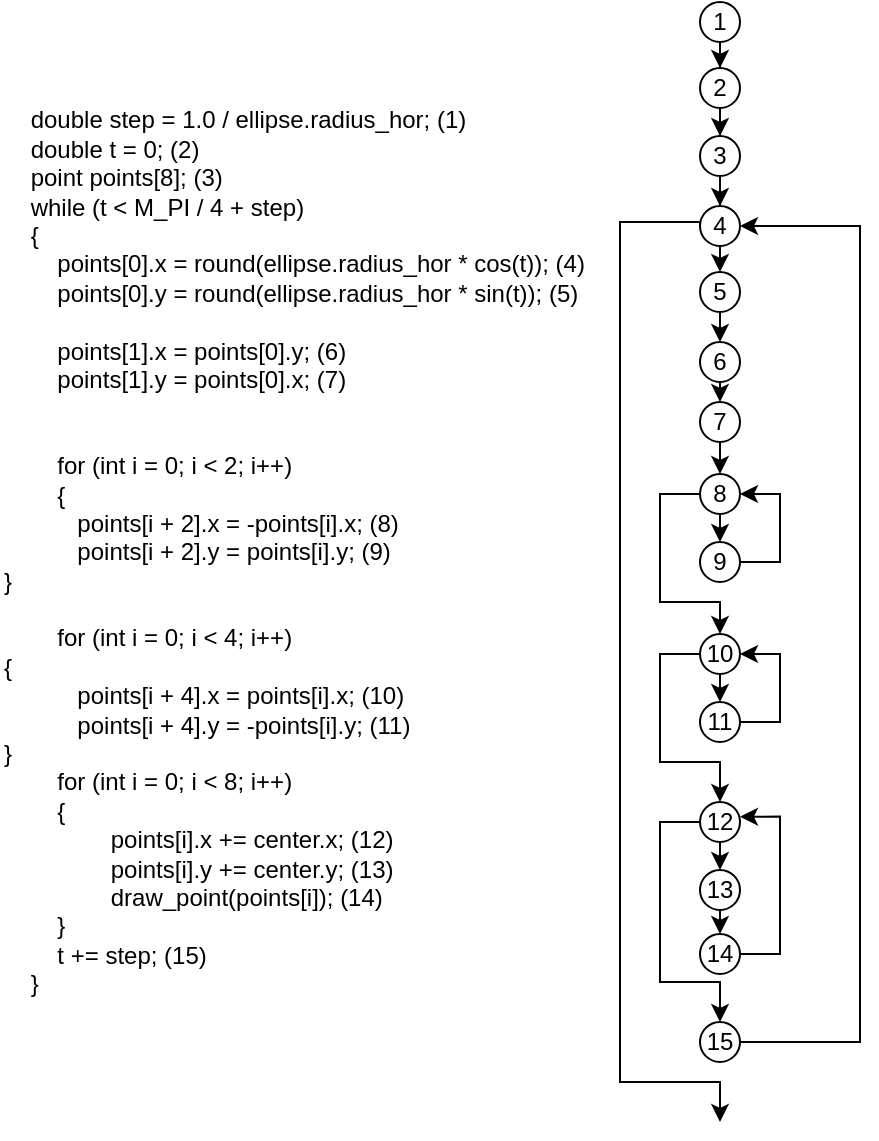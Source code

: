 <mxfile version="15.5.8" type="device" pages="4"><diagram id="2lF7XNQbUO2I9GaNgiub" name="ГУ"><mxGraphModel dx="946" dy="537" grid="1" gridSize="10" guides="1" tooltips="1" connect="1" arrows="1" fold="1" page="1" pageScale="1" pageWidth="827" pageHeight="1169" math="0" shadow="0"><root><mxCell id="0"/><mxCell id="1" parent="0"/><mxCell id="-ZgVCqRW16-G0x3nfrFl-21" style="edgeStyle=orthogonalEdgeStyle;rounded=0;orthogonalLoop=1;jettySize=auto;html=1;exitX=0.5;exitY=1;exitDx=0;exitDy=0;" parent="1" source="BNCMUq0Qzi-l2AtQtMO6-1" target="-ZgVCqRW16-G0x3nfrFl-6" edge="1"><mxGeometry relative="1" as="geometry"/></mxCell><mxCell id="BNCMUq0Qzi-l2AtQtMO6-1" value="&lt;span style=&quot;white-space: pre&quot;&gt;1&lt;/span&gt;" style="ellipse;whiteSpace=wrap;html=1;" parent="1" vertex="1"><mxGeometry x="380" y="50" width="20" height="20" as="geometry"/></mxCell><mxCell id="-ZgVCqRW16-G0x3nfrFl-3" value="&lt;div&gt;&amp;nbsp; &amp;nbsp; double step = 1.0 / ellipse.radius_hor; (1)&lt;/div&gt;&lt;div&gt;&amp;nbsp; &amp;nbsp; double t = 0; (2)&lt;/div&gt;&lt;div&gt;&amp;nbsp; &amp;nbsp; point points[8]; (3)&lt;br&gt;&lt;/div&gt;&lt;div&gt;&amp;nbsp; &amp;nbsp; while (t &amp;lt; M_PI / 4 + step)&lt;/div&gt;&lt;div&gt;&amp;nbsp; &amp;nbsp; {&lt;/div&gt;&lt;div&gt;&amp;nbsp; &amp;nbsp; &amp;nbsp; &amp;nbsp; points[0].x = round(ellipse.radius_hor * cos(t)); (4)&lt;/div&gt;&lt;div&gt;&amp;nbsp; &amp;nbsp; &amp;nbsp; &amp;nbsp;&amp;nbsp;points[0].y = round(ellipse.radius_hor * sin(t)); (5)&lt;/div&gt;&lt;div&gt;&lt;br&gt;&lt;/div&gt;&lt;div&gt;&amp;nbsp; &amp;nbsp; &amp;nbsp; &amp;nbsp; points[1].x = points[0].y; (6)&lt;/div&gt;&lt;div&gt;&amp;nbsp; &amp;nbsp; &amp;nbsp; &amp;nbsp; points[1].y = points[0].x; (7)&lt;/div&gt;&lt;div&gt;&lt;br&gt;&lt;/div&gt;&lt;div&gt;&lt;br&gt;&lt;/div&gt;&lt;div&gt;&amp;nbsp; &amp;nbsp; &amp;nbsp; &amp;nbsp; for (int i = 0; i &amp;lt; 2; i++)&lt;/div&gt;&lt;div&gt;&amp;nbsp; &amp;nbsp; &amp;nbsp; &amp;nbsp; {&lt;/div&gt;&lt;div&gt;&amp;nbsp; &amp;nbsp; &amp;nbsp; &amp;nbsp; &amp;nbsp; &amp;nbsp;points[i + 2].x = -points[i].x; (8)&lt;/div&gt;&lt;div&gt;&amp;nbsp; &amp;nbsp; &amp;nbsp; &amp;nbsp; &amp;nbsp; &amp;nbsp;points[i + 2].y = points[i].y; (9)&lt;/div&gt;&lt;div&gt;&lt;span class=&quot;Apple-tab-span&quot;&gt;&lt;/span&gt;}&lt;/div&gt;&lt;div&gt;&lt;br&gt;&lt;/div&gt;&lt;div&gt;&amp;nbsp; &amp;nbsp; &amp;nbsp; &amp;nbsp; for (int i = 0; i &amp;lt; 4; i++)&lt;/div&gt;&lt;div&gt;&lt;span class=&quot;Apple-tab-span&quot;&gt;&lt;/span&gt;{&lt;/div&gt;&lt;div&gt;&amp;nbsp; &amp;nbsp; &amp;nbsp; &amp;nbsp; &amp;nbsp; &amp;nbsp;points[i + 4].x = points[i].x; (10)&lt;/div&gt;&lt;div&gt;&amp;nbsp; &amp;nbsp; &amp;nbsp; &amp;nbsp; &amp;nbsp; &amp;nbsp;points[i + 4].y = -points[i].y; (11)&lt;/div&gt;&lt;div&gt;&lt;span class=&quot;Apple-tab-span&quot;&gt;&lt;/span&gt;}&lt;/div&gt;&lt;div&gt;&amp;nbsp; &amp;nbsp; &amp;nbsp; &amp;nbsp; for (int i = 0; i &amp;lt; 8; i++)&lt;/div&gt;&lt;div&gt;&amp;nbsp; &amp;nbsp; &amp;nbsp; &amp;nbsp; {&lt;/div&gt;&lt;div&gt;&amp;nbsp; &amp;nbsp; &amp;nbsp; &amp;nbsp; &amp;nbsp; &amp;nbsp; &amp;nbsp; &amp;nbsp; points[i].x += center.x; (12)&lt;/div&gt;&lt;div&gt;&amp;nbsp; &amp;nbsp; &amp;nbsp; &amp;nbsp; &amp;nbsp; &amp;nbsp; &amp;nbsp; &amp;nbsp; points[i].y += center.y; (13)&lt;/div&gt;&lt;div&gt;&amp;nbsp; &amp;nbsp; &amp;nbsp; &amp;nbsp; &amp;nbsp; &amp;nbsp; &amp;nbsp; &amp;nbsp; draw_point(points[i]); (14)&lt;/div&gt;&lt;div&gt;&amp;nbsp; &amp;nbsp; &amp;nbsp; &amp;nbsp; }&lt;/div&gt;&lt;div&gt;&amp;nbsp; &amp;nbsp; &amp;nbsp; &amp;nbsp; t += step; (15)&lt;/div&gt;&lt;div&gt;&amp;nbsp; &amp;nbsp; }&lt;/div&gt;" style="text;html=1;strokeColor=none;fillColor=none;align=left;verticalAlign=middle;whiteSpace=wrap;rounded=0;" parent="1" vertex="1"><mxGeometry x="30" y="80" width="300" height="490" as="geometry"/></mxCell><mxCell id="-ZgVCqRW16-G0x3nfrFl-22" style="edgeStyle=orthogonalEdgeStyle;rounded=0;orthogonalLoop=1;jettySize=auto;html=1;exitX=0.5;exitY=1;exitDx=0;exitDy=0;" parent="1" source="-ZgVCqRW16-G0x3nfrFl-6" target="-ZgVCqRW16-G0x3nfrFl-7" edge="1"><mxGeometry relative="1" as="geometry"/></mxCell><mxCell id="-ZgVCqRW16-G0x3nfrFl-6" value="2" style="ellipse;whiteSpace=wrap;html=1;" parent="1" vertex="1"><mxGeometry x="380" y="83" width="20" height="20" as="geometry"/></mxCell><mxCell id="-ZgVCqRW16-G0x3nfrFl-23" style="edgeStyle=orthogonalEdgeStyle;rounded=0;orthogonalLoop=1;jettySize=auto;html=1;exitX=0.5;exitY=1;exitDx=0;exitDy=0;" parent="1" source="-ZgVCqRW16-G0x3nfrFl-7" target="-ZgVCqRW16-G0x3nfrFl-19" edge="1"><mxGeometry relative="1" as="geometry"/></mxCell><mxCell id="-ZgVCqRW16-G0x3nfrFl-51" style="edgeStyle=orthogonalEdgeStyle;rounded=0;orthogonalLoop=1;jettySize=auto;html=1;exitX=0;exitY=0.5;exitDx=0;exitDy=0;" parent="1" source="-ZgVCqRW16-G0x3nfrFl-19" edge="1"><mxGeometry relative="1" as="geometry"><mxPoint x="390" y="610" as="targetPoint"/><Array as="points"><mxPoint x="380" y="160"/><mxPoint x="340" y="160"/><mxPoint x="340" y="590"/><mxPoint x="390" y="590"/></Array></mxGeometry></mxCell><mxCell id="-ZgVCqRW16-G0x3nfrFl-7" value="3" style="ellipse;whiteSpace=wrap;html=1;" parent="1" vertex="1"><mxGeometry x="380" y="117" width="20" height="20" as="geometry"/></mxCell><mxCell id="-ZgVCqRW16-G0x3nfrFl-48" style="edgeStyle=orthogonalEdgeStyle;rounded=0;orthogonalLoop=1;jettySize=auto;html=1;exitX=1;exitY=0.5;exitDx=0;exitDy=0;entryX=1;entryY=0.367;entryDx=0;entryDy=0;entryPerimeter=0;" parent="1" source="-ZgVCqRW16-G0x3nfrFl-8" target="-ZgVCqRW16-G0x3nfrFl-11" edge="1"><mxGeometry relative="1" as="geometry"/></mxCell><mxCell id="-ZgVCqRW16-G0x3nfrFl-8" value="14" style="ellipse;whiteSpace=wrap;html=1;" parent="1" vertex="1"><mxGeometry x="380" y="516" width="20" height="20" as="geometry"/></mxCell><mxCell id="-ZgVCqRW16-G0x3nfrFl-50" style="edgeStyle=orthogonalEdgeStyle;rounded=0;orthogonalLoop=1;jettySize=auto;html=1;exitX=1;exitY=0.5;exitDx=0;exitDy=0;entryX=1;entryY=0.5;entryDx=0;entryDy=0;" parent="1" source="-ZgVCqRW16-G0x3nfrFl-9" target="-ZgVCqRW16-G0x3nfrFl-19" edge="1"><mxGeometry relative="1" as="geometry"><Array as="points"><mxPoint x="460" y="570"/><mxPoint x="460" y="162"/></Array></mxGeometry></mxCell><mxCell id="-ZgVCqRW16-G0x3nfrFl-9" value="15" style="ellipse;whiteSpace=wrap;html=1;" parent="1" vertex="1"><mxGeometry x="380" y="560" width="20" height="20" as="geometry"/></mxCell><mxCell id="-ZgVCqRW16-G0x3nfrFl-47" style="edgeStyle=orthogonalEdgeStyle;rounded=0;orthogonalLoop=1;jettySize=auto;html=1;exitX=0.5;exitY=1;exitDx=0;exitDy=0;entryX=0.5;entryY=0;entryDx=0;entryDy=0;" parent="1" source="-ZgVCqRW16-G0x3nfrFl-10" target="-ZgVCqRW16-G0x3nfrFl-8" edge="1"><mxGeometry relative="1" as="geometry"/></mxCell><mxCell id="-ZgVCqRW16-G0x3nfrFl-10" value="13" style="ellipse;whiteSpace=wrap;html=1;" parent="1" vertex="1"><mxGeometry x="380" y="484" width="20" height="20" as="geometry"/></mxCell><mxCell id="-ZgVCqRW16-G0x3nfrFl-46" style="edgeStyle=orthogonalEdgeStyle;rounded=0;orthogonalLoop=1;jettySize=auto;html=1;exitX=0.5;exitY=1;exitDx=0;exitDy=0;entryX=0.5;entryY=0;entryDx=0;entryDy=0;" parent="1" source="-ZgVCqRW16-G0x3nfrFl-11" target="-ZgVCqRW16-G0x3nfrFl-10" edge="1"><mxGeometry relative="1" as="geometry"/></mxCell><mxCell id="-ZgVCqRW16-G0x3nfrFl-49" style="edgeStyle=orthogonalEdgeStyle;rounded=0;orthogonalLoop=1;jettySize=auto;html=1;exitX=0;exitY=0.5;exitDx=0;exitDy=0;entryX=0.5;entryY=0;entryDx=0;entryDy=0;" parent="1" source="-ZgVCqRW16-G0x3nfrFl-11" target="-ZgVCqRW16-G0x3nfrFl-9" edge="1"><mxGeometry relative="1" as="geometry"><Array as="points"><mxPoint x="360" y="460"/><mxPoint x="360" y="540"/><mxPoint x="390" y="540"/></Array></mxGeometry></mxCell><mxCell id="-ZgVCqRW16-G0x3nfrFl-11" value="12" style="ellipse;whiteSpace=wrap;html=1;" parent="1" vertex="1"><mxGeometry x="380" y="450" width="20" height="20" as="geometry"/></mxCell><mxCell id="-ZgVCqRW16-G0x3nfrFl-42" style="edgeStyle=orthogonalEdgeStyle;rounded=0;orthogonalLoop=1;jettySize=auto;html=1;exitX=1;exitY=0.5;exitDx=0;exitDy=0;entryX=1;entryY=0.5;entryDx=0;entryDy=0;" parent="1" source="-ZgVCqRW16-G0x3nfrFl-12" target="-ZgVCqRW16-G0x3nfrFl-13" edge="1"><mxGeometry relative="1" as="geometry"><Array as="points"><mxPoint x="420" y="410"/><mxPoint x="420" y="376"/></Array></mxGeometry></mxCell><mxCell id="-ZgVCqRW16-G0x3nfrFl-12" value="11" style="ellipse;whiteSpace=wrap;html=1;" parent="1" vertex="1"><mxGeometry x="380" y="400" width="20" height="20" as="geometry"/></mxCell><mxCell id="-ZgVCqRW16-G0x3nfrFl-35" style="edgeStyle=orthogonalEdgeStyle;rounded=0;orthogonalLoop=1;jettySize=auto;html=1;exitX=0.5;exitY=1;exitDx=0;exitDy=0;entryX=0.5;entryY=0;entryDx=0;entryDy=0;" parent="1" source="-ZgVCqRW16-G0x3nfrFl-13" target="-ZgVCqRW16-G0x3nfrFl-12" edge="1"><mxGeometry relative="1" as="geometry"/></mxCell><mxCell id="-ZgVCqRW16-G0x3nfrFl-43" style="edgeStyle=orthogonalEdgeStyle;rounded=0;orthogonalLoop=1;jettySize=auto;html=1;exitX=0;exitY=0.5;exitDx=0;exitDy=0;" parent="1" source="-ZgVCqRW16-G0x3nfrFl-13" target="-ZgVCqRW16-G0x3nfrFl-11" edge="1"><mxGeometry relative="1" as="geometry"><Array as="points"><mxPoint x="360" y="376"/><mxPoint x="360" y="430"/><mxPoint x="390" y="430"/></Array></mxGeometry></mxCell><mxCell id="-ZgVCqRW16-G0x3nfrFl-13" value="10" style="ellipse;whiteSpace=wrap;html=1;" parent="1" vertex="1"><mxGeometry x="380" y="366" width="20" height="20" as="geometry"/></mxCell><mxCell id="-ZgVCqRW16-G0x3nfrFl-32" style="edgeStyle=orthogonalEdgeStyle;rounded=0;orthogonalLoop=1;jettySize=auto;html=1;exitX=1;exitY=0.5;exitDx=0;exitDy=0;entryX=1;entryY=0.5;entryDx=0;entryDy=0;" parent="1" source="-ZgVCqRW16-G0x3nfrFl-14" target="-ZgVCqRW16-G0x3nfrFl-15" edge="1"><mxGeometry relative="1" as="geometry"><Array as="points"><mxPoint x="420" y="330"/><mxPoint x="420" y="296"/></Array></mxGeometry></mxCell><mxCell id="-ZgVCqRW16-G0x3nfrFl-14" value="9" style="ellipse;whiteSpace=wrap;html=1;" parent="1" vertex="1"><mxGeometry x="380" y="320" width="20" height="20" as="geometry"/></mxCell><mxCell id="-ZgVCqRW16-G0x3nfrFl-31" style="edgeStyle=orthogonalEdgeStyle;rounded=0;orthogonalLoop=1;jettySize=auto;html=1;exitX=0.5;exitY=1;exitDx=0;exitDy=0;entryX=0.5;entryY=0;entryDx=0;entryDy=0;" parent="1" source="-ZgVCqRW16-G0x3nfrFl-15" target="-ZgVCqRW16-G0x3nfrFl-14" edge="1"><mxGeometry relative="1" as="geometry"/></mxCell><mxCell id="-ZgVCqRW16-G0x3nfrFl-34" style="edgeStyle=orthogonalEdgeStyle;rounded=0;orthogonalLoop=1;jettySize=auto;html=1;exitX=0;exitY=0.5;exitDx=0;exitDy=0;entryX=0.5;entryY=0;entryDx=0;entryDy=0;" parent="1" source="-ZgVCqRW16-G0x3nfrFl-15" target="-ZgVCqRW16-G0x3nfrFl-13" edge="1"><mxGeometry relative="1" as="geometry"><Array as="points"><mxPoint x="360" y="296"/><mxPoint x="360" y="350"/><mxPoint x="390" y="350"/></Array></mxGeometry></mxCell><mxCell id="-ZgVCqRW16-G0x3nfrFl-15" value="8" style="ellipse;whiteSpace=wrap;html=1;" parent="1" vertex="1"><mxGeometry x="380" y="286" width="20" height="20" as="geometry"/></mxCell><mxCell id="-ZgVCqRW16-G0x3nfrFl-30" style="edgeStyle=orthogonalEdgeStyle;rounded=0;orthogonalLoop=1;jettySize=auto;html=1;exitX=0.5;exitY=1;exitDx=0;exitDy=0;entryX=0.5;entryY=0;entryDx=0;entryDy=0;" parent="1" source="-ZgVCqRW16-G0x3nfrFl-16" target="-ZgVCqRW16-G0x3nfrFl-15" edge="1"><mxGeometry relative="1" as="geometry"/></mxCell><mxCell id="-ZgVCqRW16-G0x3nfrFl-16" value="7" style="ellipse;whiteSpace=wrap;html=1;" parent="1" vertex="1"><mxGeometry x="380" y="250" width="20" height="20" as="geometry"/></mxCell><mxCell id="-ZgVCqRW16-G0x3nfrFl-28" style="edgeStyle=orthogonalEdgeStyle;rounded=0;orthogonalLoop=1;jettySize=auto;html=1;exitX=0.5;exitY=1;exitDx=0;exitDy=0;entryX=0.5;entryY=0;entryDx=0;entryDy=0;" parent="1" source="-ZgVCqRW16-G0x3nfrFl-17" target="-ZgVCqRW16-G0x3nfrFl-16" edge="1"><mxGeometry relative="1" as="geometry"/></mxCell><mxCell id="-ZgVCqRW16-G0x3nfrFl-17" value="6" style="ellipse;whiteSpace=wrap;html=1;" parent="1" vertex="1"><mxGeometry x="380" y="220" width="20" height="20" as="geometry"/></mxCell><mxCell id="-ZgVCqRW16-G0x3nfrFl-27" style="edgeStyle=orthogonalEdgeStyle;rounded=0;orthogonalLoop=1;jettySize=auto;html=1;exitX=0.5;exitY=1;exitDx=0;exitDy=0;entryX=0.5;entryY=0;entryDx=0;entryDy=0;" parent="1" source="-ZgVCqRW16-G0x3nfrFl-18" target="-ZgVCqRW16-G0x3nfrFl-17" edge="1"><mxGeometry relative="1" as="geometry"/></mxCell><mxCell id="-ZgVCqRW16-G0x3nfrFl-18" value="5" style="ellipse;whiteSpace=wrap;html=1;" parent="1" vertex="1"><mxGeometry x="380" y="185" width="20" height="20" as="geometry"/></mxCell><mxCell id="-ZgVCqRW16-G0x3nfrFl-25" style="edgeStyle=orthogonalEdgeStyle;rounded=0;orthogonalLoop=1;jettySize=auto;html=1;exitX=0.5;exitY=1;exitDx=0;exitDy=0;entryX=0.5;entryY=0;entryDx=0;entryDy=0;" parent="1" source="-ZgVCqRW16-G0x3nfrFl-19" target="-ZgVCqRW16-G0x3nfrFl-18" edge="1"><mxGeometry relative="1" as="geometry"/></mxCell><mxCell id="-ZgVCqRW16-G0x3nfrFl-19" value="4" style="ellipse;whiteSpace=wrap;html=1;" parent="1" vertex="1"><mxGeometry x="380" y="152" width="20" height="20" as="geometry"/></mxCell></root></mxGraphModel></diagram><diagram id="e0YUd0R1UvXZnCaZe8Cw" name="ИГ"><mxGraphModel dx="788" dy="448" grid="1" gridSize="10" guides="1" tooltips="1" connect="1" arrows="1" fold="1" page="1" pageScale="1" pageWidth="827" pageHeight="1169" math="0" shadow="0"><root><mxCell id="Idccm-MO3C7cjblHtPg7-0"/><mxCell id="Idccm-MO3C7cjblHtPg7-1" parent="Idccm-MO3C7cjblHtPg7-0"/><mxCell id="Wkaea9XsGjwajevscG8D-0" value="&lt;div&gt;&amp;nbsp; &amp;nbsp; double step = 1.0 / ellipse.radius_hor; (1)&lt;/div&gt;&lt;div&gt;&amp;nbsp; &amp;nbsp; double t = 0; (2)&lt;/div&gt;&lt;div&gt;&amp;nbsp; &amp;nbsp; point points[8]; (3)&lt;br&gt;&lt;/div&gt;&lt;div&gt;&amp;nbsp; &amp;nbsp; while (t &amp;lt; M_PI / 4 + step)&lt;/div&gt;&lt;div&gt;&amp;nbsp; &amp;nbsp; {&lt;/div&gt;&lt;div&gt;&amp;nbsp; &amp;nbsp; &amp;nbsp; &amp;nbsp; points[0].x = round(ellipse.radius_hor * cos(t)); (4)&lt;/div&gt;&lt;div&gt;&amp;nbsp; &amp;nbsp; &amp;nbsp; &amp;nbsp;&amp;nbsp;points[0].y = round(ellipse.radius_hor * sin(t)); (5)&lt;/div&gt;&lt;div&gt;&lt;br&gt;&lt;/div&gt;&lt;div&gt;&amp;nbsp; &amp;nbsp; &amp;nbsp; &amp;nbsp; points[1].x = points[0].y; (6)&lt;/div&gt;&lt;div&gt;&amp;nbsp; &amp;nbsp; &amp;nbsp; &amp;nbsp; points[1].y = points[0].x; (7)&lt;/div&gt;&lt;div&gt;&lt;br&gt;&lt;/div&gt;&lt;div&gt;&lt;br&gt;&lt;/div&gt;&lt;div&gt;&amp;nbsp; &amp;nbsp; &amp;nbsp; &amp;nbsp; for (int i = 0; i &amp;lt; 2; i++)&lt;/div&gt;&lt;div&gt;&amp;nbsp; &amp;nbsp; &amp;nbsp; &amp;nbsp; {&lt;/div&gt;&lt;div&gt;&amp;nbsp; &amp;nbsp; &amp;nbsp; &amp;nbsp; &amp;nbsp; &amp;nbsp;points[i + 2].x = -points[i].x; (8)&lt;/div&gt;&lt;div&gt;&amp;nbsp; &amp;nbsp; &amp;nbsp; &amp;nbsp; &amp;nbsp; &amp;nbsp;points[i + 2].y = points[i].y; (9)&lt;/div&gt;&lt;div&gt;&lt;span class=&quot;Apple-tab-span&quot;&gt; &lt;/span&gt;}&lt;/div&gt;&lt;div&gt;&lt;br&gt;&lt;/div&gt;&lt;div&gt;&amp;nbsp; &amp;nbsp; &amp;nbsp; &amp;nbsp; for (int i = 0; i &amp;lt; 4; i++)&lt;/div&gt;&lt;div&gt;&lt;span class=&quot;Apple-tab-span&quot;&gt; &lt;/span&gt;{&lt;/div&gt;&lt;div&gt;&amp;nbsp; &amp;nbsp; &amp;nbsp; &amp;nbsp; &amp;nbsp; &amp;nbsp;points[i + 4].x = points[i].x; (10)&lt;/div&gt;&lt;div&gt;&amp;nbsp; &amp;nbsp; &amp;nbsp; &amp;nbsp; &amp;nbsp; &amp;nbsp;points[i + 4].y = -points[i].y; (11)&lt;/div&gt;&lt;div&gt;&lt;span class=&quot;Apple-tab-span&quot;&gt; &lt;/span&gt;}&lt;/div&gt;&lt;div&gt;&amp;nbsp; &amp;nbsp; &amp;nbsp; &amp;nbsp; for (int i = 0; i &amp;lt; 8; i++)&lt;/div&gt;&lt;div&gt;&amp;nbsp; &amp;nbsp; &amp;nbsp; &amp;nbsp; {&lt;/div&gt;&lt;div&gt;&amp;nbsp; &amp;nbsp; &amp;nbsp; &amp;nbsp; &amp;nbsp; &amp;nbsp; &amp;nbsp; &amp;nbsp; points[i].x += center.x; (12)&lt;/div&gt;&lt;div&gt;&amp;nbsp; &amp;nbsp; &amp;nbsp; &amp;nbsp; &amp;nbsp; &amp;nbsp; &amp;nbsp; &amp;nbsp; points[i].y += center.y; (13)&lt;/div&gt;&lt;div&gt;&amp;nbsp; &amp;nbsp; &amp;nbsp; &amp;nbsp; &amp;nbsp; &amp;nbsp; &amp;nbsp; &amp;nbsp; draw_point(points[i]); (14)&lt;/div&gt;&lt;div&gt;&amp;nbsp; &amp;nbsp; &amp;nbsp; &amp;nbsp; }&lt;/div&gt;&lt;div&gt;&amp;nbsp; &amp;nbsp; &amp;nbsp; &amp;nbsp; t += step; (15)&lt;/div&gt;&lt;div&gt;&amp;nbsp; &amp;nbsp; }&lt;/div&gt;" style="text;html=1;strokeColor=none;fillColor=none;align=left;verticalAlign=middle;whiteSpace=wrap;rounded=0;" parent="Idccm-MO3C7cjblHtPg7-1" vertex="1"><mxGeometry x="100" y="70" width="310" height="490" as="geometry"/></mxCell><mxCell id="NuM60q3UWcmcjJynmE7L-35" style="edgeStyle=orthogonalEdgeStyle;rounded=0;orthogonalLoop=1;jettySize=auto;html=1;exitX=0;exitY=0.5;exitDx=0;exitDy=0;entryX=0;entryY=0.5;entryDx=0;entryDy=0;" parent="Idccm-MO3C7cjblHtPg7-1" source="NuM60q3UWcmcjJynmE7L-36" target="NuM60q3UWcmcjJynmE7L-47" edge="1"><mxGeometry relative="1" as="geometry"><Array as="points"><mxPoint x="510" y="80"/><mxPoint x="510" y="480"/></Array></mxGeometry></mxCell><mxCell id="NuM60q3UWcmcjJynmE7L-36" value="&lt;span style=&quot;white-space: pre&quot;&gt;1&lt;/span&gt;" style="ellipse;whiteSpace=wrap;html=1;" parent="Idccm-MO3C7cjblHtPg7-1" vertex="1"><mxGeometry x="570" y="70" width="20" height="20" as="geometry"/></mxCell><mxCell id="NuM60q3UWcmcjJynmE7L-37" style="edgeStyle=orthogonalEdgeStyle;rounded=0;orthogonalLoop=1;jettySize=auto;html=1;exitX=1;exitY=0.5;exitDx=0;exitDy=0;entryX=1;entryY=0.5;entryDx=0;entryDy=0;" parent="Idccm-MO3C7cjblHtPg7-1" source="NuM60q3UWcmcjJynmE7L-40" target="NuM60q3UWcmcjJynmE7L-47" edge="1"><mxGeometry relative="1" as="geometry"><Array as="points"><mxPoint x="700" y="80"/><mxPoint x="700" y="480"/></Array></mxGeometry></mxCell><mxCell id="NuM60q3UWcmcjJynmE7L-38" style="edgeStyle=orthogonalEdgeStyle;rounded=0;orthogonalLoop=1;jettySize=auto;html=1;exitX=0.5;exitY=1;exitDx=0;exitDy=0;entryX=0;entryY=0;entryDx=0;entryDy=0;" parent="Idccm-MO3C7cjblHtPg7-1" source="NuM60q3UWcmcjJynmE7L-40" target="NuM60q3UWcmcjJynmE7L-69" edge="1"><mxGeometry relative="1" as="geometry"><Array as="points"><mxPoint x="624" y="100"/><mxPoint x="563" y="100"/></Array></mxGeometry></mxCell><mxCell id="NuM60q3UWcmcjJynmE7L-39" style="edgeStyle=orthogonalEdgeStyle;rounded=0;orthogonalLoop=1;jettySize=auto;html=1;exitX=0.5;exitY=1;exitDx=0;exitDy=0;entryX=1;entryY=0;entryDx=0;entryDy=0;" parent="Idccm-MO3C7cjblHtPg7-1" source="NuM60q3UWcmcjJynmE7L-40" target="NuM60q3UWcmcjJynmE7L-66" edge="1"><mxGeometry relative="1" as="geometry"/></mxCell><mxCell id="NuM60q3UWcmcjJynmE7L-40" value="2" style="ellipse;whiteSpace=wrap;html=1;" parent="Idccm-MO3C7cjblHtPg7-1" vertex="1"><mxGeometry x="614" y="70" width="20" height="20" as="geometry"/></mxCell><mxCell id="NuM60q3UWcmcjJynmE7L-41" style="edgeStyle=orthogonalEdgeStyle;rounded=0;orthogonalLoop=1;jettySize=auto;html=1;exitX=0.5;exitY=1;exitDx=0;exitDy=0;entryX=0.5;entryY=0;entryDx=0;entryDy=0;" parent="Idccm-MO3C7cjblHtPg7-1" source="NuM60q3UWcmcjJynmE7L-43" target="NuM60q3UWcmcjJynmE7L-69" edge="1"><mxGeometry relative="1" as="geometry"><Array as="points"><mxPoint x="600" y="130"/><mxPoint x="570" y="130"/></Array></mxGeometry></mxCell><mxCell id="NuM60q3UWcmcjJynmE7L-42" style="edgeStyle=orthogonalEdgeStyle;rounded=0;orthogonalLoop=1;jettySize=auto;html=1;exitX=0.5;exitY=1;exitDx=0;exitDy=0;entryX=0.5;entryY=0;entryDx=0;entryDy=0;" parent="Idccm-MO3C7cjblHtPg7-1" source="NuM60q3UWcmcjJynmE7L-43" target="NuM60q3UWcmcjJynmE7L-66" edge="1"><mxGeometry relative="1" as="geometry"><Array as="points"><mxPoint x="600" y="130"/><mxPoint x="630" y="130"/></Array></mxGeometry></mxCell><mxCell id="NuM60q3UWcmcjJynmE7L-43" value="3" style="ellipse;whiteSpace=wrap;html=1;" parent="Idccm-MO3C7cjblHtPg7-1" vertex="1"><mxGeometry x="590" y="104" width="20" height="20" as="geometry"/></mxCell><mxCell id="NuM60q3UWcmcjJynmE7L-44" value="14" style="ellipse;whiteSpace=wrap;html=1;" parent="Idccm-MO3C7cjblHtPg7-1" vertex="1"><mxGeometry x="594" y="420" width="20" height="20" as="geometry"/></mxCell><mxCell id="NuM60q3UWcmcjJynmE7L-45" style="edgeStyle=orthogonalEdgeStyle;rounded=0;orthogonalLoop=1;jettySize=auto;html=1;exitX=0.5;exitY=0;exitDx=0;exitDy=0;entryX=0;entryY=0.5;entryDx=0;entryDy=0;" parent="Idccm-MO3C7cjblHtPg7-1" source="NuM60q3UWcmcjJynmE7L-47" target="NuM60q3UWcmcjJynmE7L-69" edge="1"><mxGeometry relative="1" as="geometry"><mxPoint x="450" y="180" as="targetPoint"/><Array as="points"><mxPoint x="604" y="450"/><mxPoint x="470" y="450"/><mxPoint x="470" y="160"/></Array></mxGeometry></mxCell><mxCell id="NuM60q3UWcmcjJynmE7L-46" style="edgeStyle=orthogonalEdgeStyle;rounded=0;orthogonalLoop=1;jettySize=auto;html=1;exitX=0.5;exitY=0;exitDx=0;exitDy=0;entryX=1;entryY=0.5;entryDx=0;entryDy=0;" parent="Idccm-MO3C7cjblHtPg7-1" source="NuM60q3UWcmcjJynmE7L-47" target="NuM60q3UWcmcjJynmE7L-66" edge="1"><mxGeometry relative="1" as="geometry"><Array as="points"><mxPoint x="604" y="450"/><mxPoint x="750" y="450"/><mxPoint x="750" y="160"/></Array></mxGeometry></mxCell><mxCell id="NuM60q3UWcmcjJynmE7L-47" value="15" style="ellipse;whiteSpace=wrap;html=1;" parent="Idccm-MO3C7cjblHtPg7-1" vertex="1"><mxGeometry x="594" y="470" width="20" height="20" as="geometry"/></mxCell><mxCell id="NuM60q3UWcmcjJynmE7L-48" style="edgeStyle=orthogonalEdgeStyle;rounded=0;orthogonalLoop=1;jettySize=auto;html=1;exitX=0.5;exitY=1;exitDx=0;exitDy=0;entryX=0.5;entryY=0;entryDx=0;entryDy=0;" parent="Idccm-MO3C7cjblHtPg7-1" source="NuM60q3UWcmcjJynmE7L-49" target="NuM60q3UWcmcjJynmE7L-44" edge="1"><mxGeometry relative="1" as="geometry"/></mxCell><mxCell id="NuM60q3UWcmcjJynmE7L-49" value="13" style="ellipse;whiteSpace=wrap;html=1;" parent="Idccm-MO3C7cjblHtPg7-1" vertex="1"><mxGeometry x="570" y="360" width="20" height="20" as="geometry"/></mxCell><mxCell id="NuM60q3UWcmcjJynmE7L-50" style="edgeStyle=orthogonalEdgeStyle;rounded=0;orthogonalLoop=1;jettySize=auto;html=1;exitX=0.5;exitY=1;exitDx=0;exitDy=0;" parent="Idccm-MO3C7cjblHtPg7-1" source="NuM60q3UWcmcjJynmE7L-51" target="NuM60q3UWcmcjJynmE7L-44" edge="1"><mxGeometry relative="1" as="geometry"/></mxCell><mxCell id="NuM60q3UWcmcjJynmE7L-51" value="12" style="ellipse;whiteSpace=wrap;html=1;" parent="Idccm-MO3C7cjblHtPg7-1" vertex="1"><mxGeometry x="620" y="360" width="20" height="20" as="geometry"/></mxCell><mxCell id="NuM60q3UWcmcjJynmE7L-52" style="edgeStyle=orthogonalEdgeStyle;rounded=0;orthogonalLoop=1;jettySize=auto;html=1;exitX=0.5;exitY=1;exitDx=0;exitDy=0;entryX=0.5;entryY=0;entryDx=0;entryDy=0;" parent="Idccm-MO3C7cjblHtPg7-1" source="NuM60q3UWcmcjJynmE7L-53" target="NuM60q3UWcmcjJynmE7L-49" edge="1"><mxGeometry relative="1" as="geometry"/></mxCell><mxCell id="NuM60q3UWcmcjJynmE7L-53" value="11" style="ellipse;whiteSpace=wrap;html=1;" parent="Idccm-MO3C7cjblHtPg7-1" vertex="1"><mxGeometry x="570" y="315" width="20" height="20" as="geometry"/></mxCell><mxCell id="NuM60q3UWcmcjJynmE7L-54" style="edgeStyle=orthogonalEdgeStyle;rounded=0;orthogonalLoop=1;jettySize=auto;html=1;exitX=0.5;exitY=1;exitDx=0;exitDy=0;" parent="Idccm-MO3C7cjblHtPg7-1" source="NuM60q3UWcmcjJynmE7L-55" target="NuM60q3UWcmcjJynmE7L-51" edge="1"><mxGeometry relative="1" as="geometry"/></mxCell><mxCell id="NuM60q3UWcmcjJynmE7L-55" value="10" style="ellipse;whiteSpace=wrap;html=1;" parent="Idccm-MO3C7cjblHtPg7-1" vertex="1"><mxGeometry x="620" y="315" width="20" height="20" as="geometry"/></mxCell><mxCell id="NuM60q3UWcmcjJynmE7L-56" style="edgeStyle=orthogonalEdgeStyle;rounded=0;orthogonalLoop=1;jettySize=auto;html=1;exitX=0.5;exitY=1;exitDx=0;exitDy=0;" parent="Idccm-MO3C7cjblHtPg7-1" source="NuM60q3UWcmcjJynmE7L-57" target="NuM60q3UWcmcjJynmE7L-53" edge="1"><mxGeometry relative="1" as="geometry"/></mxCell><mxCell id="NuM60q3UWcmcjJynmE7L-57" value="9" style="ellipse;whiteSpace=wrap;html=1;" parent="Idccm-MO3C7cjblHtPg7-1" vertex="1"><mxGeometry x="570" y="260" width="20" height="20" as="geometry"/></mxCell><mxCell id="NuM60q3UWcmcjJynmE7L-58" style="edgeStyle=orthogonalEdgeStyle;rounded=0;orthogonalLoop=1;jettySize=auto;html=1;exitX=0.5;exitY=1;exitDx=0;exitDy=0;" parent="Idccm-MO3C7cjblHtPg7-1" source="NuM60q3UWcmcjJynmE7L-59" target="NuM60q3UWcmcjJynmE7L-55" edge="1"><mxGeometry relative="1" as="geometry"/></mxCell><mxCell id="NuM60q3UWcmcjJynmE7L-59" value="8" style="ellipse;whiteSpace=wrap;html=1;" parent="Idccm-MO3C7cjblHtPg7-1" vertex="1"><mxGeometry x="620" y="260" width="20" height="20" as="geometry"/></mxCell><mxCell id="NuM60q3UWcmcjJynmE7L-60" style="edgeStyle=orthogonalEdgeStyle;rounded=0;orthogonalLoop=1;jettySize=auto;html=1;exitX=0.5;exitY=1;exitDx=0;exitDy=0;entryX=0.5;entryY=0;entryDx=0;entryDy=0;" parent="Idccm-MO3C7cjblHtPg7-1" source="NuM60q3UWcmcjJynmE7L-61" target="NuM60q3UWcmcjJynmE7L-57" edge="1"><mxGeometry relative="1" as="geometry"><Array as="points"><mxPoint x="530" y="240"/><mxPoint x="580" y="240"/></Array></mxGeometry></mxCell><mxCell id="NuM60q3UWcmcjJynmE7L-61" value="7" style="ellipse;whiteSpace=wrap;html=1;" parent="Idccm-MO3C7cjblHtPg7-1" vertex="1"><mxGeometry x="520" y="207" width="20" height="20" as="geometry"/></mxCell><mxCell id="NuM60q3UWcmcjJynmE7L-62" style="edgeStyle=orthogonalEdgeStyle;rounded=0;orthogonalLoop=1;jettySize=auto;html=1;exitX=0.5;exitY=1;exitDx=0;exitDy=0;" parent="Idccm-MO3C7cjblHtPg7-1" source="NuM60q3UWcmcjJynmE7L-63" target="NuM60q3UWcmcjJynmE7L-59" edge="1"><mxGeometry relative="1" as="geometry"><Array as="points"><mxPoint x="670" y="230"/><mxPoint x="630" y="230"/></Array></mxGeometry></mxCell><mxCell id="NuM60q3UWcmcjJynmE7L-63" value="6" style="ellipse;whiteSpace=wrap;html=1;" parent="Idccm-MO3C7cjblHtPg7-1" vertex="1"><mxGeometry x="660" y="199" width="20" height="20" as="geometry"/></mxCell><mxCell id="NuM60q3UWcmcjJynmE7L-64" style="edgeStyle=orthogonalEdgeStyle;rounded=0;orthogonalLoop=1;jettySize=auto;html=1;exitX=0.5;exitY=1;exitDx=0;exitDy=0;entryX=0.5;entryY=0;entryDx=0;entryDy=0;" parent="Idccm-MO3C7cjblHtPg7-1" source="NuM60q3UWcmcjJynmE7L-66" target="NuM60q3UWcmcjJynmE7L-63" edge="1"><mxGeometry relative="1" as="geometry"><Array as="points"><mxPoint x="630" y="180"/><mxPoint x="670" y="180"/></Array></mxGeometry></mxCell><mxCell id="NuM60q3UWcmcjJynmE7L-65" style="edgeStyle=orthogonalEdgeStyle;rounded=0;orthogonalLoop=1;jettySize=auto;html=1;exitX=0.5;exitY=1;exitDx=0;exitDy=0;entryX=0.5;entryY=0;entryDx=0;entryDy=0;" parent="Idccm-MO3C7cjblHtPg7-1" source="NuM60q3UWcmcjJynmE7L-66" target="NuM60q3UWcmcjJynmE7L-57" edge="1"><mxGeometry relative="1" as="geometry"><Array as="points"><mxPoint x="630" y="180"/><mxPoint x="610" y="180"/><mxPoint x="610" y="240"/><mxPoint x="580" y="240"/></Array></mxGeometry></mxCell><mxCell id="NuM60q3UWcmcjJynmE7L-66" value="5" style="ellipse;whiteSpace=wrap;html=1;" parent="Idccm-MO3C7cjblHtPg7-1" vertex="1"><mxGeometry x="620" y="150" width="20" height="20" as="geometry"/></mxCell><mxCell id="NuM60q3UWcmcjJynmE7L-67" style="edgeStyle=orthogonalEdgeStyle;rounded=0;orthogonalLoop=1;jettySize=auto;html=1;exitX=0.5;exitY=1;exitDx=0;exitDy=0;entryX=0.5;entryY=0;entryDx=0;entryDy=0;" parent="Idccm-MO3C7cjblHtPg7-1" source="NuM60q3UWcmcjJynmE7L-69" target="NuM60q3UWcmcjJynmE7L-61" edge="1"><mxGeometry relative="1" as="geometry"><Array as="points"><mxPoint x="570" y="190"/><mxPoint x="530" y="190"/></Array></mxGeometry></mxCell><mxCell id="NuM60q3UWcmcjJynmE7L-68" style="edgeStyle=orthogonalEdgeStyle;rounded=0;orthogonalLoop=1;jettySize=auto;html=1;exitX=0.5;exitY=1;exitDx=0;exitDy=0;entryX=0.5;entryY=0;entryDx=0;entryDy=0;" parent="Idccm-MO3C7cjblHtPg7-1" source="NuM60q3UWcmcjJynmE7L-69" target="NuM60q3UWcmcjJynmE7L-59" edge="1"><mxGeometry relative="1" as="geometry"><Array as="points"><mxPoint x="570" y="190"/><mxPoint x="600" y="190"/><mxPoint x="600" y="230"/><mxPoint x="630" y="230"/></Array></mxGeometry></mxCell><mxCell id="NuM60q3UWcmcjJynmE7L-69" value="4" style="ellipse;whiteSpace=wrap;html=1;" parent="Idccm-MO3C7cjblHtPg7-1" vertex="1"><mxGeometry x="560" y="150" width="20" height="20" as="geometry"/></mxCell><mxCell id="I5xHmeJ3xF_Bx9QZ-qR2-0" style="edgeStyle=orthogonalEdgeStyle;rounded=0;orthogonalLoop=1;jettySize=auto;html=1;exitX=0;exitY=1;exitDx=0;exitDy=0;entryX=1;entryY=1;entryDx=0;entryDy=0;" parent="Idccm-MO3C7cjblHtPg7-1" source="NuM60q3UWcmcjJynmE7L-47" target="NuM60q3UWcmcjJynmE7L-47" edge="1"><mxGeometry relative="1" as="geometry"><Array as="points"><mxPoint x="597" y="510"/><mxPoint x="611" y="510"/></Array></mxGeometry></mxCell></root></mxGraphModel></diagram><diagram id="EOqALZs-IpdY24Yk1sH1" name="ОИ"><mxGraphModel dx="946" dy="537" grid="1" gridSize="10" guides="1" tooltips="1" connect="1" arrows="1" fold="1" page="1" pageScale="1" pageWidth="827" pageHeight="1169" math="0" shadow="0"><root><mxCell id="QipmTKLceymvG2cBD3XR-0"/><mxCell id="QipmTKLceymvG2cBD3XR-1" parent="QipmTKLceymvG2cBD3XR-0"/><mxCell id="GY3xQTR2Zec2s6xDEOid-0" value="&lt;div&gt;&amp;nbsp; &amp;nbsp; double step = 1.0 / ellipse.radius_hor; (1)&lt;/div&gt;&lt;div&gt;&amp;nbsp; &amp;nbsp; double t = 0; (2)&lt;/div&gt;&lt;div&gt;&amp;nbsp; &amp;nbsp; point points[8]; (3)&lt;br&gt;&lt;/div&gt;&lt;div&gt;&amp;nbsp; &amp;nbsp; while (t &amp;lt; M_PI / 4 + step)&lt;/div&gt;&lt;div&gt;&amp;nbsp; &amp;nbsp; {&lt;/div&gt;&lt;div&gt;&amp;nbsp; &amp;nbsp; &amp;nbsp; &amp;nbsp; points[0].x = round(ellipse.radius_hor * cos(t)); (4)&lt;/div&gt;&lt;div&gt;&amp;nbsp; &amp;nbsp; &amp;nbsp; &amp;nbsp;&amp;nbsp;points[0].y = round(ellipse.radius_hor * sin(t)); (5)&lt;/div&gt;&lt;div&gt;&lt;br&gt;&lt;/div&gt;&lt;div&gt;&amp;nbsp; &amp;nbsp; &amp;nbsp; &amp;nbsp; points[1].x = points[0].y; (6)&lt;/div&gt;&lt;div&gt;&amp;nbsp; &amp;nbsp; &amp;nbsp; &amp;nbsp; points[1].y = points[0].x; (7)&lt;/div&gt;&lt;div&gt;&lt;br&gt;&lt;/div&gt;&lt;div&gt;&lt;br&gt;&lt;/div&gt;&lt;div&gt;&amp;nbsp; &amp;nbsp; &amp;nbsp; &amp;nbsp; for (int i = 0; i &amp;lt; 2; i++)&lt;/div&gt;&lt;div&gt;&amp;nbsp; &amp;nbsp; &amp;nbsp; &amp;nbsp; {&lt;/div&gt;&lt;div&gt;&amp;nbsp; &amp;nbsp; &amp;nbsp; &amp;nbsp; &amp;nbsp; &amp;nbsp;points[i + 2].x = -points[i].x; (8)&lt;/div&gt;&lt;div&gt;&amp;nbsp; &amp;nbsp; &amp;nbsp; &amp;nbsp; &amp;nbsp; &amp;nbsp;points[i + 2].y = points[i].y; (9)&lt;/div&gt;&lt;div&gt;&lt;span class=&quot;Apple-tab-span&quot;&gt; &lt;/span&gt;}&lt;/div&gt;&lt;div&gt;&lt;br&gt;&lt;/div&gt;&lt;div&gt;&amp;nbsp; &amp;nbsp; &amp;nbsp; &amp;nbsp; for (int i = 0; i &amp;lt; 4; i++)&lt;/div&gt;&lt;div&gt;&lt;span class=&quot;Apple-tab-span&quot;&gt; &lt;/span&gt;{&lt;/div&gt;&lt;div&gt;&amp;nbsp; &amp;nbsp; &amp;nbsp; &amp;nbsp; &amp;nbsp; &amp;nbsp;points[i + 4].x = points[i].x; (10)&lt;/div&gt;&lt;div&gt;&amp;nbsp; &amp;nbsp; &amp;nbsp; &amp;nbsp; &amp;nbsp; &amp;nbsp;points[i + 4].y = -points[i].y; (11)&lt;/div&gt;&lt;div&gt;&lt;span class=&quot;Apple-tab-span&quot;&gt; &lt;/span&gt;}&lt;/div&gt;&lt;div&gt;&amp;nbsp; &amp;nbsp; &amp;nbsp; &amp;nbsp; for (int i = 0; i &amp;lt; 8; i++)&lt;/div&gt;&lt;div&gt;&amp;nbsp; &amp;nbsp; &amp;nbsp; &amp;nbsp; {&lt;/div&gt;&lt;div&gt;&amp;nbsp; &amp;nbsp; &amp;nbsp; &amp;nbsp; &amp;nbsp; &amp;nbsp; &amp;nbsp; &amp;nbsp; points[i].x += center.x; (12)&lt;/div&gt;&lt;div&gt;&amp;nbsp; &amp;nbsp; &amp;nbsp; &amp;nbsp; &amp;nbsp; &amp;nbsp; &amp;nbsp; &amp;nbsp; points[i].y += center.y; (13)&lt;/div&gt;&lt;div&gt;&amp;nbsp; &amp;nbsp; &amp;nbsp; &amp;nbsp; &amp;nbsp; &amp;nbsp; &amp;nbsp; &amp;nbsp; draw_point(points[i]); (14)&lt;/div&gt;&lt;div&gt;&amp;nbsp; &amp;nbsp; &amp;nbsp; &amp;nbsp; }&lt;/div&gt;&lt;div&gt;&amp;nbsp; &amp;nbsp; &amp;nbsp; &amp;nbsp; t += step; (15)&lt;/div&gt;&lt;div&gt;&amp;nbsp; &amp;nbsp; }&lt;/div&gt;" style="text;html=1;strokeColor=none;fillColor=none;align=left;verticalAlign=middle;whiteSpace=wrap;rounded=0;" parent="QipmTKLceymvG2cBD3XR-1" vertex="1"><mxGeometry x="50" y="85" width="310" height="490" as="geometry"/></mxCell><mxCell id="x9EeFN8BvEyCaZUqTkB3-0" style="edgeStyle=orthogonalEdgeStyle;rounded=0;orthogonalLoop=1;jettySize=auto;html=1;exitX=0.5;exitY=1;exitDx=0;exitDy=0;" parent="QipmTKLceymvG2cBD3XR-1" source="x9EeFN8BvEyCaZUqTkB3-1" target="x9EeFN8BvEyCaZUqTkB3-3" edge="1"><mxGeometry relative="1" as="geometry"/></mxCell><mxCell id="x9EeFN8BvEyCaZUqTkB3-1" value="" style="ellipse;whiteSpace=wrap;html=1;" parent="QipmTKLceymvG2cBD3XR-1" vertex="1"><mxGeometry x="470" y="30" width="20" height="20" as="geometry"/></mxCell><mxCell id="x9EeFN8BvEyCaZUqTkB3-2" style="edgeStyle=orthogonalEdgeStyle;rounded=0;orthogonalLoop=1;jettySize=auto;html=1;exitX=0.5;exitY=1;exitDx=0;exitDy=0;" parent="QipmTKLceymvG2cBD3XR-1" source="x9EeFN8BvEyCaZUqTkB3-3" target="x9EeFN8BvEyCaZUqTkB3-6" edge="1"><mxGeometry relative="1" as="geometry"/></mxCell><mxCell id="x9EeFN8BvEyCaZUqTkB3-3" value="" style="ellipse;whiteSpace=wrap;html=1;" parent="QipmTKLceymvG2cBD3XR-1" vertex="1"><mxGeometry x="470" y="63" width="20" height="20" as="geometry"/></mxCell><mxCell id="x9EeFN8BvEyCaZUqTkB3-4" style="edgeStyle=orthogonalEdgeStyle;rounded=0;orthogonalLoop=1;jettySize=auto;html=1;exitX=0.5;exitY=1;exitDx=0;exitDy=0;" parent="QipmTKLceymvG2cBD3XR-1" source="x9EeFN8BvEyCaZUqTkB3-6" target="x9EeFN8BvEyCaZUqTkB3-33" edge="1"><mxGeometry relative="1" as="geometry"/></mxCell><mxCell id="x9EeFN8BvEyCaZUqTkB3-6" value="" style="ellipse;whiteSpace=wrap;html=1;" parent="QipmTKLceymvG2cBD3XR-1" vertex="1"><mxGeometry x="470" y="97" width="20" height="20" as="geometry"/></mxCell><mxCell id="QBfW0QwiS_R2Io_TsvPt-314" style="edgeStyle=orthogonalEdgeStyle;rounded=0;orthogonalLoop=1;jettySize=auto;html=1;exitX=1;exitY=0.5;exitDx=0;exitDy=0;entryX=0;entryY=0.5;entryDx=0;entryDy=0;" parent="QipmTKLceymvG2cBD3XR-1" source="x9EeFN8BvEyCaZUqTkB3-10" target="QBfW0QwiS_R2Io_TsvPt-195" edge="1"><mxGeometry relative="1" as="geometry"/></mxCell><mxCell id="x9EeFN8BvEyCaZUqTkB3-10" value="&amp;nbsp;" style="ellipse;whiteSpace=wrap;html=1;" parent="QipmTKLceymvG2cBD3XR-1" vertex="1"><mxGeometry x="470" y="591" width="20" height="20" as="geometry"/></mxCell><mxCell id="x9EeFN8BvEyCaZUqTkB3-22" value="&amp;nbsp;" style="ellipse;whiteSpace=wrap;html=1;" parent="QipmTKLceymvG2cBD3XR-1" vertex="1"><mxGeometry x="450" y="339" width="20" height="20" as="geometry"/></mxCell><mxCell id="x9EeFN8BvEyCaZUqTkB3-23" style="edgeStyle=orthogonalEdgeStyle;rounded=0;orthogonalLoop=1;jettySize=auto;html=1;exitX=0.5;exitY=1;exitDx=0;exitDy=0;entryX=0.5;entryY=0;entryDx=0;entryDy=0;" parent="QipmTKLceymvG2cBD3XR-1" source="x9EeFN8BvEyCaZUqTkB3-25" target="x9EeFN8BvEyCaZUqTkB3-22" edge="1"><mxGeometry relative="1" as="geometry"/></mxCell><mxCell id="x9EeFN8BvEyCaZUqTkB3-25" value="&amp;nbsp;" style="ellipse;whiteSpace=wrap;html=1;" parent="QipmTKLceymvG2cBD3XR-1" vertex="1"><mxGeometry x="450" y="305" width="20" height="20" as="geometry"/></mxCell><mxCell id="x9EeFN8BvEyCaZUqTkB3-26" style="edgeStyle=orthogonalEdgeStyle;rounded=0;orthogonalLoop=1;jettySize=auto;html=1;exitX=0.5;exitY=1;exitDx=0;exitDy=0;entryX=0.5;entryY=0;entryDx=0;entryDy=0;" parent="QipmTKLceymvG2cBD3XR-1" source="x9EeFN8BvEyCaZUqTkB3-27" target="x9EeFN8BvEyCaZUqTkB3-25" edge="1"><mxGeometry relative="1" as="geometry"><Array as="points"><mxPoint x="480" y="285"/><mxPoint x="460" y="285"/></Array></mxGeometry></mxCell><mxCell id="x9EeFN8BvEyCaZUqTkB3-27" value="&amp;nbsp;" style="ellipse;whiteSpace=wrap;html=1;" parent="QipmTKLceymvG2cBD3XR-1" vertex="1"><mxGeometry x="470" y="255" width="20" height="20" as="geometry"/></mxCell><mxCell id="x9EeFN8BvEyCaZUqTkB3-28" style="edgeStyle=orthogonalEdgeStyle;rounded=0;orthogonalLoop=1;jettySize=auto;html=1;exitX=0.5;exitY=1;exitDx=0;exitDy=0;entryX=0.5;entryY=0;entryDx=0;entryDy=0;" parent="QipmTKLceymvG2cBD3XR-1" source="x9EeFN8BvEyCaZUqTkB3-29" target="x9EeFN8BvEyCaZUqTkB3-27" edge="1"><mxGeometry relative="1" as="geometry"/></mxCell><mxCell id="x9EeFN8BvEyCaZUqTkB3-29" value="&amp;nbsp;" style="ellipse;whiteSpace=wrap;html=1;" parent="QipmTKLceymvG2cBD3XR-1" vertex="1"><mxGeometry x="470" y="225" width="20" height="20" as="geometry"/></mxCell><mxCell id="x9EeFN8BvEyCaZUqTkB3-30" style="edgeStyle=orthogonalEdgeStyle;rounded=0;orthogonalLoop=1;jettySize=auto;html=1;exitX=0.5;exitY=1;exitDx=0;exitDy=0;entryX=0.5;entryY=0;entryDx=0;entryDy=0;" parent="QipmTKLceymvG2cBD3XR-1" source="x9EeFN8BvEyCaZUqTkB3-31" target="x9EeFN8BvEyCaZUqTkB3-29" edge="1"><mxGeometry relative="1" as="geometry"/></mxCell><mxCell id="x9EeFN8BvEyCaZUqTkB3-31" value="&amp;nbsp;" style="ellipse;whiteSpace=wrap;html=1;" parent="QipmTKLceymvG2cBD3XR-1" vertex="1"><mxGeometry x="470" y="190" width="20" height="20" as="geometry"/></mxCell><mxCell id="x9EeFN8BvEyCaZUqTkB3-32" style="edgeStyle=orthogonalEdgeStyle;rounded=0;orthogonalLoop=1;jettySize=auto;html=1;exitX=0.5;exitY=1;exitDx=0;exitDy=0;entryX=0.5;entryY=0;entryDx=0;entryDy=0;" parent="QipmTKLceymvG2cBD3XR-1" source="x9EeFN8BvEyCaZUqTkB3-33" target="x9EeFN8BvEyCaZUqTkB3-31" edge="1"><mxGeometry relative="1" as="geometry"/></mxCell><mxCell id="x9EeFN8BvEyCaZUqTkB3-33" value="&amp;nbsp;" style="ellipse;whiteSpace=wrap;html=1;" parent="QipmTKLceymvG2cBD3XR-1" vertex="1"><mxGeometry x="470" y="157" width="20" height="20" as="geometry"/></mxCell><mxCell id="QBfW0QwiS_R2Io_TsvPt-108" value="&amp;nbsp;" style="ellipse;whiteSpace=wrap;html=1;" parent="QipmTKLceymvG2cBD3XR-1" vertex="1"><mxGeometry x="490" y="339" width="20" height="20" as="geometry"/></mxCell><mxCell id="QBfW0QwiS_R2Io_TsvPt-109" style="edgeStyle=orthogonalEdgeStyle;rounded=0;orthogonalLoop=1;jettySize=auto;html=1;exitX=0.5;exitY=1;exitDx=0;exitDy=0;entryX=0.5;entryY=0;entryDx=0;entryDy=0;" parent="QipmTKLceymvG2cBD3XR-1" source="QBfW0QwiS_R2Io_TsvPt-110" target="QBfW0QwiS_R2Io_TsvPt-108" edge="1"><mxGeometry relative="1" as="geometry"/></mxCell><mxCell id="QBfW0QwiS_R2Io_TsvPt-110" value="&amp;nbsp;" style="ellipse;whiteSpace=wrap;html=1;" parent="QipmTKLceymvG2cBD3XR-1" vertex="1"><mxGeometry x="490" y="305" width="20" height="20" as="geometry"/></mxCell><mxCell id="QBfW0QwiS_R2Io_TsvPt-112" value="" style="curved=1;endArrow=classic;html=1;rounded=0;exitX=1;exitY=0.5;exitDx=0;exitDy=0;entryX=0;entryY=0.5;entryDx=0;entryDy=0;" parent="QipmTKLceymvG2cBD3XR-1" source="x9EeFN8BvEyCaZUqTkB3-22" target="QBfW0QwiS_R2Io_TsvPt-110" edge="1"><mxGeometry width="50" height="50" relative="1" as="geometry"><mxPoint x="420" y="345" as="sourcePoint"/><mxPoint x="470" y="295" as="targetPoint"/><Array as="points"><mxPoint x="470" y="345"/><mxPoint x="480" y="325"/></Array></mxGeometry></mxCell><mxCell id="QBfW0QwiS_R2Io_TsvPt-114" value="&amp;nbsp;" style="ellipse;whiteSpace=wrap;html=1;" parent="QipmTKLceymvG2cBD3XR-1" vertex="1"><mxGeometry x="410" y="409" width="20" height="20" as="geometry"/></mxCell><mxCell id="QBfW0QwiS_R2Io_TsvPt-115" style="edgeStyle=orthogonalEdgeStyle;rounded=0;orthogonalLoop=1;jettySize=auto;html=1;exitX=0.5;exitY=1;exitDx=0;exitDy=0;entryX=0.5;entryY=0;entryDx=0;entryDy=0;" parent="QipmTKLceymvG2cBD3XR-1" source="QBfW0QwiS_R2Io_TsvPt-116" target="QBfW0QwiS_R2Io_TsvPt-114" edge="1"><mxGeometry relative="1" as="geometry"/></mxCell><mxCell id="QBfW0QwiS_R2Io_TsvPt-116" value="&amp;nbsp;" style="ellipse;whiteSpace=wrap;html=1;" parent="QipmTKLceymvG2cBD3XR-1" vertex="1"><mxGeometry x="410" y="375" width="20" height="20" as="geometry"/></mxCell><mxCell id="QBfW0QwiS_R2Io_TsvPt-118" value="&amp;nbsp;" style="ellipse;whiteSpace=wrap;html=1;" parent="QipmTKLceymvG2cBD3XR-1" vertex="1"><mxGeometry x="450" y="409" width="20" height="20" as="geometry"/></mxCell><mxCell id="QBfW0QwiS_R2Io_TsvPt-119" style="edgeStyle=orthogonalEdgeStyle;rounded=0;orthogonalLoop=1;jettySize=auto;html=1;exitX=0.5;exitY=1;exitDx=0;exitDy=0;entryX=0.5;entryY=0;entryDx=0;entryDy=0;" parent="QipmTKLceymvG2cBD3XR-1" source="QBfW0QwiS_R2Io_TsvPt-120" target="QBfW0QwiS_R2Io_TsvPt-118" edge="1"><mxGeometry relative="1" as="geometry"/></mxCell><mxCell id="QBfW0QwiS_R2Io_TsvPt-120" value="&amp;nbsp;" style="ellipse;whiteSpace=wrap;html=1;" parent="QipmTKLceymvG2cBD3XR-1" vertex="1"><mxGeometry x="450" y="375" width="20" height="20" as="geometry"/></mxCell><mxCell id="QBfW0QwiS_R2Io_TsvPt-121" value="" style="curved=1;endArrow=classic;html=1;rounded=0;exitX=1;exitY=0.5;exitDx=0;exitDy=0;entryX=0;entryY=0.5;entryDx=0;entryDy=0;" parent="QipmTKLceymvG2cBD3XR-1" source="QBfW0QwiS_R2Io_TsvPt-114" target="QBfW0QwiS_R2Io_TsvPt-120" edge="1"><mxGeometry width="50" height="50" relative="1" as="geometry"><mxPoint x="380" y="415" as="sourcePoint"/><mxPoint x="430" y="365" as="targetPoint"/><Array as="points"><mxPoint x="430" y="415"/><mxPoint x="440" y="395"/></Array></mxGeometry></mxCell><mxCell id="QBfW0QwiS_R2Io_TsvPt-122" value="&amp;nbsp;" style="ellipse;whiteSpace=wrap;html=1;" parent="QipmTKLceymvG2cBD3XR-1" vertex="1"><mxGeometry x="490" y="409" width="20" height="20" as="geometry"/></mxCell><mxCell id="QBfW0QwiS_R2Io_TsvPt-123" style="edgeStyle=orthogonalEdgeStyle;rounded=0;orthogonalLoop=1;jettySize=auto;html=1;exitX=0.5;exitY=1;exitDx=0;exitDy=0;entryX=0.5;entryY=0;entryDx=0;entryDy=0;" parent="QipmTKLceymvG2cBD3XR-1" source="QBfW0QwiS_R2Io_TsvPt-124" target="QBfW0QwiS_R2Io_TsvPt-122" edge="1"><mxGeometry relative="1" as="geometry"/></mxCell><mxCell id="QBfW0QwiS_R2Io_TsvPt-124" value="&amp;nbsp;" style="ellipse;whiteSpace=wrap;html=1;" parent="QipmTKLceymvG2cBD3XR-1" vertex="1"><mxGeometry x="490" y="375" width="20" height="20" as="geometry"/></mxCell><mxCell id="QBfW0QwiS_R2Io_TsvPt-181" style="edgeStyle=orthogonalEdgeStyle;rounded=0;orthogonalLoop=1;jettySize=auto;html=1;exitX=0.5;exitY=1;exitDx=0;exitDy=0;entryX=0.5;entryY=0;entryDx=0;entryDy=0;" parent="QipmTKLceymvG2cBD3XR-1" source="QBfW0QwiS_R2Io_TsvPt-126" target="QBfW0QwiS_R2Io_TsvPt-152" edge="1"><mxGeometry relative="1" as="geometry"><Array as="points"><mxPoint x="540" y="445"/><mxPoint x="340" y="445"/></Array></mxGeometry></mxCell><mxCell id="QBfW0QwiS_R2Io_TsvPt-126" value="&amp;nbsp;" style="ellipse;whiteSpace=wrap;html=1;" parent="QipmTKLceymvG2cBD3XR-1" vertex="1"><mxGeometry x="530" y="409" width="20" height="20" as="geometry"/></mxCell><mxCell id="QBfW0QwiS_R2Io_TsvPt-127" style="edgeStyle=orthogonalEdgeStyle;rounded=0;orthogonalLoop=1;jettySize=auto;html=1;exitX=0.5;exitY=1;exitDx=0;exitDy=0;entryX=0.5;entryY=0;entryDx=0;entryDy=0;" parent="QipmTKLceymvG2cBD3XR-1" source="QBfW0QwiS_R2Io_TsvPt-128" target="QBfW0QwiS_R2Io_TsvPt-126" edge="1"><mxGeometry relative="1" as="geometry"/></mxCell><mxCell id="QBfW0QwiS_R2Io_TsvPt-128" value="&amp;nbsp;" style="ellipse;whiteSpace=wrap;html=1;" parent="QipmTKLceymvG2cBD3XR-1" vertex="1"><mxGeometry x="530" y="375" width="20" height="20" as="geometry"/></mxCell><mxCell id="QBfW0QwiS_R2Io_TsvPt-129" value="" style="curved=1;endArrow=classic;html=1;rounded=0;exitX=1;exitY=0.5;exitDx=0;exitDy=0;entryX=0;entryY=0.5;entryDx=0;entryDy=0;" parent="QipmTKLceymvG2cBD3XR-1" source="QBfW0QwiS_R2Io_TsvPt-122" target="QBfW0QwiS_R2Io_TsvPt-128" edge="1"><mxGeometry width="50" height="50" relative="1" as="geometry"><mxPoint x="460" y="415" as="sourcePoint"/><mxPoint x="510" y="365" as="targetPoint"/><Array as="points"><mxPoint x="510" y="415"/><mxPoint x="520" y="395"/></Array></mxGeometry></mxCell><mxCell id="QBfW0QwiS_R2Io_TsvPt-132" value="" style="endArrow=classic;html=1;rounded=0;exitX=0.5;exitY=1;exitDx=0;exitDy=0;entryX=1;entryY=0;entryDx=0;entryDy=0;" parent="QipmTKLceymvG2cBD3XR-1" source="QBfW0QwiS_R2Io_TsvPt-108" target="QBfW0QwiS_R2Io_TsvPt-116" edge="1"><mxGeometry width="50" height="50" relative="1" as="geometry"><mxPoint x="470" y="365" as="sourcePoint"/><mxPoint x="520" y="315" as="targetPoint"/></mxGeometry></mxCell><mxCell id="QBfW0QwiS_R2Io_TsvPt-133" value="" style="curved=1;endArrow=classic;html=1;rounded=0;exitX=1;exitY=0.5;exitDx=0;exitDy=0;entryX=0;entryY=0.5;entryDx=0;entryDy=0;" parent="QipmTKLceymvG2cBD3XR-1" source="QBfW0QwiS_R2Io_TsvPt-118" target="QBfW0QwiS_R2Io_TsvPt-124" edge="1"><mxGeometry width="50" height="50" relative="1" as="geometry"><mxPoint x="420" y="429" as="sourcePoint"/><mxPoint x="440" y="395" as="targetPoint"/><Array as="points"><mxPoint x="480" y="405"/></Array></mxGeometry></mxCell><mxCell id="QBfW0QwiS_R2Io_TsvPt-150" value="&amp;nbsp;" style="ellipse;whiteSpace=wrap;html=1;" parent="QipmTKLceymvG2cBD3XR-1" vertex="1"><mxGeometry x="330" y="531" width="20" height="20" as="geometry"/></mxCell><mxCell id="KlPwQlZlALS_aFI5r2HE-1" style="edgeStyle=orthogonalEdgeStyle;rounded=0;orthogonalLoop=1;jettySize=auto;html=1;exitX=0.5;exitY=1;exitDx=0;exitDy=0;entryX=0.5;entryY=0;entryDx=0;entryDy=0;" parent="QipmTKLceymvG2cBD3XR-1" source="QBfW0QwiS_R2Io_TsvPt-152" target="KlPwQlZlALS_aFI5r2HE-0" edge="1"><mxGeometry relative="1" as="geometry"/></mxCell><mxCell id="QBfW0QwiS_R2Io_TsvPt-152" value="&amp;nbsp;" style="ellipse;whiteSpace=wrap;html=1;" parent="QipmTKLceymvG2cBD3XR-1" vertex="1"><mxGeometry x="330" y="465" width="20" height="20" as="geometry"/></mxCell><mxCell id="QBfW0QwiS_R2Io_TsvPt-153" value="&amp;nbsp;" style="ellipse;whiteSpace=wrap;html=1;" parent="QipmTKLceymvG2cBD3XR-1" vertex="1"><mxGeometry x="370" y="531" width="20" height="20" as="geometry"/></mxCell><mxCell id="KlPwQlZlALS_aFI5r2HE-8" style="edgeStyle=orthogonalEdgeStyle;rounded=0;orthogonalLoop=1;jettySize=auto;html=1;exitX=0.5;exitY=1;exitDx=0;exitDy=0;entryX=0.5;entryY=0;entryDx=0;entryDy=0;" parent="QipmTKLceymvG2cBD3XR-1" source="QBfW0QwiS_R2Io_TsvPt-155" target="KlPwQlZlALS_aFI5r2HE-6" edge="1"><mxGeometry relative="1" as="geometry"/></mxCell><mxCell id="QBfW0QwiS_R2Io_TsvPt-155" value="&amp;nbsp;" style="ellipse;whiteSpace=wrap;html=1;" parent="QipmTKLceymvG2cBD3XR-1" vertex="1"><mxGeometry x="370" y="465" width="20" height="20" as="geometry"/></mxCell><mxCell id="QBfW0QwiS_R2Io_TsvPt-157" value="&amp;nbsp;" style="ellipse;whiteSpace=wrap;html=1;" parent="QipmTKLceymvG2cBD3XR-1" vertex="1"><mxGeometry x="410" y="531" width="20" height="20" as="geometry"/></mxCell><mxCell id="KlPwQlZlALS_aFI5r2HE-10" style="edgeStyle=orthogonalEdgeStyle;rounded=0;orthogonalLoop=1;jettySize=auto;html=1;exitX=0.5;exitY=1;exitDx=0;exitDy=0;entryX=0.5;entryY=0;entryDx=0;entryDy=0;" parent="QipmTKLceymvG2cBD3XR-1" source="QBfW0QwiS_R2Io_TsvPt-159" target="KlPwQlZlALS_aFI5r2HE-5" edge="1"><mxGeometry relative="1" as="geometry"/></mxCell><mxCell id="QBfW0QwiS_R2Io_TsvPt-159" value="&amp;nbsp;" style="ellipse;whiteSpace=wrap;html=1;" parent="QipmTKLceymvG2cBD3XR-1" vertex="1"><mxGeometry x="410" y="465" width="20" height="20" as="geometry"/></mxCell><mxCell id="QBfW0QwiS_R2Io_TsvPt-160" value="&amp;nbsp;" style="ellipse;whiteSpace=wrap;html=1;" parent="QipmTKLceymvG2cBD3XR-1" vertex="1"><mxGeometry x="450" y="531" width="20" height="20" as="geometry"/></mxCell><mxCell id="KlPwQlZlALS_aFI5r2HE-12" style="edgeStyle=orthogonalEdgeStyle;rounded=0;orthogonalLoop=1;jettySize=auto;html=1;exitX=0.5;exitY=1;exitDx=0;exitDy=0;entryX=0.5;entryY=0;entryDx=0;entryDy=0;" parent="QipmTKLceymvG2cBD3XR-1" source="QBfW0QwiS_R2Io_TsvPt-162" target="KlPwQlZlALS_aFI5r2HE-4" edge="1"><mxGeometry relative="1" as="geometry"/></mxCell><mxCell id="QBfW0QwiS_R2Io_TsvPt-162" value="&amp;nbsp;" style="ellipse;whiteSpace=wrap;html=1;" parent="QipmTKLceymvG2cBD3XR-1" vertex="1"><mxGeometry x="450" y="465" width="20" height="20" as="geometry"/></mxCell><mxCell id="QBfW0QwiS_R2Io_TsvPt-164" value="" style="curved=1;endArrow=classic;html=1;rounded=0;exitX=1;exitY=0.5;exitDx=0;exitDy=0;entryX=0;entryY=0.5;entryDx=0;entryDy=0;" parent="QipmTKLceymvG2cBD3XR-1" source="QBfW0QwiS_R2Io_TsvPt-153" target="QBfW0QwiS_R2Io_TsvPt-159" edge="1"><mxGeometry width="50" height="50" relative="1" as="geometry"><mxPoint x="340" y="519" as="sourcePoint"/><mxPoint x="360" y="485" as="targetPoint"/><Array as="points"><mxPoint x="400" y="495"/></Array></mxGeometry></mxCell><mxCell id="QBfW0QwiS_R2Io_TsvPt-182" style="edgeStyle=orthogonalEdgeStyle;rounded=0;orthogonalLoop=1;jettySize=auto;html=1;exitX=0.5;exitY=1;exitDx=0;exitDy=0;entryX=0.5;entryY=0;entryDx=0;entryDy=0;" parent="QipmTKLceymvG2cBD3XR-1" target="x9EeFN8BvEyCaZUqTkB3-10" edge="1"><mxGeometry relative="1" as="geometry"><mxPoint x="620" y="519" as="sourcePoint"/><Array as="points"><mxPoint x="620" y="570"/><mxPoint x="480" y="570"/></Array></mxGeometry></mxCell><mxCell id="QBfW0QwiS_R2Io_TsvPt-185" value="&amp;nbsp;" style="ellipse;whiteSpace=wrap;html=1;" parent="QipmTKLceymvG2cBD3XR-1" vertex="1"><mxGeometry x="800" y="345" width="20" height="20" as="geometry"/></mxCell><mxCell id="QBfW0QwiS_R2Io_TsvPt-186" style="edgeStyle=orthogonalEdgeStyle;rounded=0;orthogonalLoop=1;jettySize=auto;html=1;exitX=0.5;exitY=1;exitDx=0;exitDy=0;entryX=0.5;entryY=0;entryDx=0;entryDy=0;" parent="QipmTKLceymvG2cBD3XR-1" source="QBfW0QwiS_R2Io_TsvPt-187" target="QBfW0QwiS_R2Io_TsvPt-185" edge="1"><mxGeometry relative="1" as="geometry"/></mxCell><mxCell id="QBfW0QwiS_R2Io_TsvPt-187" value="&amp;nbsp;" style="ellipse;whiteSpace=wrap;html=1;" parent="QipmTKLceymvG2cBD3XR-1" vertex="1"><mxGeometry x="800" y="311" width="20" height="20" as="geometry"/></mxCell><mxCell id="QBfW0QwiS_R2Io_TsvPt-188" style="edgeStyle=orthogonalEdgeStyle;rounded=0;orthogonalLoop=1;jettySize=auto;html=1;exitX=0.5;exitY=1;exitDx=0;exitDy=0;entryX=0.5;entryY=0;entryDx=0;entryDy=0;" parent="QipmTKLceymvG2cBD3XR-1" source="QBfW0QwiS_R2Io_TsvPt-189" target="QBfW0QwiS_R2Io_TsvPt-187" edge="1"><mxGeometry relative="1" as="geometry"><Array as="points"><mxPoint x="830" y="291"/><mxPoint x="810" y="291"/></Array></mxGeometry></mxCell><mxCell id="QBfW0QwiS_R2Io_TsvPt-189" value="&amp;nbsp;" style="ellipse;whiteSpace=wrap;html=1;" parent="QipmTKLceymvG2cBD3XR-1" vertex="1"><mxGeometry x="820" y="261" width="20" height="20" as="geometry"/></mxCell><mxCell id="QBfW0QwiS_R2Io_TsvPt-190" style="edgeStyle=orthogonalEdgeStyle;rounded=0;orthogonalLoop=1;jettySize=auto;html=1;exitX=0.5;exitY=1;exitDx=0;exitDy=0;entryX=0.5;entryY=0;entryDx=0;entryDy=0;" parent="QipmTKLceymvG2cBD3XR-1" source="QBfW0QwiS_R2Io_TsvPt-191" target="QBfW0QwiS_R2Io_TsvPt-189" edge="1"><mxGeometry relative="1" as="geometry"/></mxCell><mxCell id="QBfW0QwiS_R2Io_TsvPt-191" value="&amp;nbsp;" style="ellipse;whiteSpace=wrap;html=1;" parent="QipmTKLceymvG2cBD3XR-1" vertex="1"><mxGeometry x="820" y="231" width="20" height="20" as="geometry"/></mxCell><mxCell id="QBfW0QwiS_R2Io_TsvPt-192" style="edgeStyle=orthogonalEdgeStyle;rounded=0;orthogonalLoop=1;jettySize=auto;html=1;exitX=0.5;exitY=1;exitDx=0;exitDy=0;entryX=0.5;entryY=0;entryDx=0;entryDy=0;" parent="QipmTKLceymvG2cBD3XR-1" source="QBfW0QwiS_R2Io_TsvPt-193" target="QBfW0QwiS_R2Io_TsvPt-191" edge="1"><mxGeometry relative="1" as="geometry"/></mxCell><mxCell id="QBfW0QwiS_R2Io_TsvPt-193" value="&amp;nbsp;" style="ellipse;whiteSpace=wrap;html=1;" parent="QipmTKLceymvG2cBD3XR-1" vertex="1"><mxGeometry x="820" y="196" width="20" height="20" as="geometry"/></mxCell><mxCell id="QBfW0QwiS_R2Io_TsvPt-194" style="edgeStyle=orthogonalEdgeStyle;rounded=0;orthogonalLoop=1;jettySize=auto;html=1;exitX=0.5;exitY=1;exitDx=0;exitDy=0;entryX=0.5;entryY=0;entryDx=0;entryDy=0;" parent="QipmTKLceymvG2cBD3XR-1" source="QBfW0QwiS_R2Io_TsvPt-195" target="QBfW0QwiS_R2Io_TsvPt-193" edge="1"><mxGeometry relative="1" as="geometry"/></mxCell><mxCell id="QBfW0QwiS_R2Io_TsvPt-195" value="&amp;nbsp;" style="ellipse;whiteSpace=wrap;html=1;" parent="QipmTKLceymvG2cBD3XR-1" vertex="1"><mxGeometry x="820" y="163" width="20" height="20" as="geometry"/></mxCell><mxCell id="QBfW0QwiS_R2Io_TsvPt-196" value="&amp;nbsp;" style="ellipse;whiteSpace=wrap;html=1;" parent="QipmTKLceymvG2cBD3XR-1" vertex="1"><mxGeometry x="840" y="345" width="20" height="20" as="geometry"/></mxCell><mxCell id="QBfW0QwiS_R2Io_TsvPt-197" style="edgeStyle=orthogonalEdgeStyle;rounded=0;orthogonalLoop=1;jettySize=auto;html=1;exitX=0.5;exitY=1;exitDx=0;exitDy=0;entryX=0.5;entryY=0;entryDx=0;entryDy=0;" parent="QipmTKLceymvG2cBD3XR-1" source="QBfW0QwiS_R2Io_TsvPt-198" target="QBfW0QwiS_R2Io_TsvPt-196" edge="1"><mxGeometry relative="1" as="geometry"/></mxCell><mxCell id="QBfW0QwiS_R2Io_TsvPt-198" value="&amp;nbsp;" style="ellipse;whiteSpace=wrap;html=1;" parent="QipmTKLceymvG2cBD3XR-1" vertex="1"><mxGeometry x="840" y="311" width="20" height="20" as="geometry"/></mxCell><mxCell id="QBfW0QwiS_R2Io_TsvPt-199" value="" style="curved=1;endArrow=classic;html=1;rounded=0;exitX=1;exitY=0.5;exitDx=0;exitDy=0;entryX=0;entryY=0.5;entryDx=0;entryDy=0;" parent="QipmTKLceymvG2cBD3XR-1" source="QBfW0QwiS_R2Io_TsvPt-185" target="QBfW0QwiS_R2Io_TsvPt-198" edge="1"><mxGeometry width="50" height="50" relative="1" as="geometry"><mxPoint x="770" y="351" as="sourcePoint"/><mxPoint x="820" y="301" as="targetPoint"/><Array as="points"><mxPoint x="820" y="351"/><mxPoint x="830" y="331"/></Array></mxGeometry></mxCell><mxCell id="QBfW0QwiS_R2Io_TsvPt-200" value="&amp;nbsp;" style="ellipse;whiteSpace=wrap;html=1;" parent="QipmTKLceymvG2cBD3XR-1" vertex="1"><mxGeometry x="760" y="415" width="20" height="20" as="geometry"/></mxCell><mxCell id="QBfW0QwiS_R2Io_TsvPt-201" style="edgeStyle=orthogonalEdgeStyle;rounded=0;orthogonalLoop=1;jettySize=auto;html=1;exitX=0.5;exitY=1;exitDx=0;exitDy=0;entryX=0.5;entryY=0;entryDx=0;entryDy=0;" parent="QipmTKLceymvG2cBD3XR-1" source="QBfW0QwiS_R2Io_TsvPt-202" target="QBfW0QwiS_R2Io_TsvPt-200" edge="1"><mxGeometry relative="1" as="geometry"/></mxCell><mxCell id="QBfW0QwiS_R2Io_TsvPt-202" value="&amp;nbsp;" style="ellipse;whiteSpace=wrap;html=1;" parent="QipmTKLceymvG2cBD3XR-1" vertex="1"><mxGeometry x="760" y="381" width="20" height="20" as="geometry"/></mxCell><mxCell id="QBfW0QwiS_R2Io_TsvPt-203" value="&amp;nbsp;" style="ellipse;whiteSpace=wrap;html=1;" parent="QipmTKLceymvG2cBD3XR-1" vertex="1"><mxGeometry x="800" y="415" width="20" height="20" as="geometry"/></mxCell><mxCell id="QBfW0QwiS_R2Io_TsvPt-204" style="edgeStyle=orthogonalEdgeStyle;rounded=0;orthogonalLoop=1;jettySize=auto;html=1;exitX=0.5;exitY=1;exitDx=0;exitDy=0;entryX=0.5;entryY=0;entryDx=0;entryDy=0;" parent="QipmTKLceymvG2cBD3XR-1" source="QBfW0QwiS_R2Io_TsvPt-205" target="QBfW0QwiS_R2Io_TsvPt-203" edge="1"><mxGeometry relative="1" as="geometry"/></mxCell><mxCell id="QBfW0QwiS_R2Io_TsvPt-205" value="&amp;nbsp;" style="ellipse;whiteSpace=wrap;html=1;" parent="QipmTKLceymvG2cBD3XR-1" vertex="1"><mxGeometry x="800" y="381" width="20" height="20" as="geometry"/></mxCell><mxCell id="QBfW0QwiS_R2Io_TsvPt-206" value="" style="curved=1;endArrow=classic;html=1;rounded=0;exitX=1;exitY=0.5;exitDx=0;exitDy=0;entryX=0;entryY=0.5;entryDx=0;entryDy=0;" parent="QipmTKLceymvG2cBD3XR-1" source="QBfW0QwiS_R2Io_TsvPt-200" target="QBfW0QwiS_R2Io_TsvPt-205" edge="1"><mxGeometry width="50" height="50" relative="1" as="geometry"><mxPoint x="730" y="421" as="sourcePoint"/><mxPoint x="780" y="371" as="targetPoint"/><Array as="points"><mxPoint x="780" y="421"/><mxPoint x="790" y="401"/></Array></mxGeometry></mxCell><mxCell id="QBfW0QwiS_R2Io_TsvPt-207" value="&amp;nbsp;" style="ellipse;whiteSpace=wrap;html=1;" parent="QipmTKLceymvG2cBD3XR-1" vertex="1"><mxGeometry x="840" y="415" width="20" height="20" as="geometry"/></mxCell><mxCell id="QBfW0QwiS_R2Io_TsvPt-208" style="edgeStyle=orthogonalEdgeStyle;rounded=0;orthogonalLoop=1;jettySize=auto;html=1;exitX=0.5;exitY=1;exitDx=0;exitDy=0;entryX=0.5;entryY=0;entryDx=0;entryDy=0;" parent="QipmTKLceymvG2cBD3XR-1" source="QBfW0QwiS_R2Io_TsvPt-209" target="QBfW0QwiS_R2Io_TsvPt-207" edge="1"><mxGeometry relative="1" as="geometry"/></mxCell><mxCell id="QBfW0QwiS_R2Io_TsvPt-209" value="&amp;nbsp;" style="ellipse;whiteSpace=wrap;html=1;" parent="QipmTKLceymvG2cBD3XR-1" vertex="1"><mxGeometry x="840" y="381" width="20" height="20" as="geometry"/></mxCell><mxCell id="QBfW0QwiS_R2Io_TsvPt-210" style="edgeStyle=orthogonalEdgeStyle;rounded=0;orthogonalLoop=1;jettySize=auto;html=1;exitX=0.5;exitY=1;exitDx=0;exitDy=0;entryX=0.5;entryY=0;entryDx=0;entryDy=0;" parent="QipmTKLceymvG2cBD3XR-1" source="QBfW0QwiS_R2Io_TsvPt-211" edge="1"><mxGeometry relative="1" as="geometry"><Array as="points"><mxPoint x="890" y="451"/><mxPoint x="690" y="451"/></Array><mxPoint x="690" y="471" as="targetPoint"/></mxGeometry></mxCell><mxCell id="QBfW0QwiS_R2Io_TsvPt-211" value="&amp;nbsp;" style="ellipse;whiteSpace=wrap;html=1;" parent="QipmTKLceymvG2cBD3XR-1" vertex="1"><mxGeometry x="880" y="415" width="20" height="20" as="geometry"/></mxCell><mxCell id="QBfW0QwiS_R2Io_TsvPt-212" style="edgeStyle=orthogonalEdgeStyle;rounded=0;orthogonalLoop=1;jettySize=auto;html=1;exitX=0.5;exitY=1;exitDx=0;exitDy=0;entryX=0.5;entryY=0;entryDx=0;entryDy=0;" parent="QipmTKLceymvG2cBD3XR-1" source="QBfW0QwiS_R2Io_TsvPt-213" target="QBfW0QwiS_R2Io_TsvPt-211" edge="1"><mxGeometry relative="1" as="geometry"/></mxCell><mxCell id="QBfW0QwiS_R2Io_TsvPt-213" value="&amp;nbsp;" style="ellipse;whiteSpace=wrap;html=1;" parent="QipmTKLceymvG2cBD3XR-1" vertex="1"><mxGeometry x="880" y="381" width="20" height="20" as="geometry"/></mxCell><mxCell id="QBfW0QwiS_R2Io_TsvPt-214" value="" style="curved=1;endArrow=classic;html=1;rounded=0;exitX=1;exitY=0.5;exitDx=0;exitDy=0;entryX=0;entryY=0.5;entryDx=0;entryDy=0;" parent="QipmTKLceymvG2cBD3XR-1" source="QBfW0QwiS_R2Io_TsvPt-207" target="QBfW0QwiS_R2Io_TsvPt-213" edge="1"><mxGeometry width="50" height="50" relative="1" as="geometry"><mxPoint x="810" y="421" as="sourcePoint"/><mxPoint x="860" y="371" as="targetPoint"/><Array as="points"><mxPoint x="860" y="421"/><mxPoint x="870" y="401"/></Array></mxGeometry></mxCell><mxCell id="QBfW0QwiS_R2Io_TsvPt-215" value="" style="endArrow=classic;html=1;rounded=0;exitX=0.5;exitY=1;exitDx=0;exitDy=0;entryX=1;entryY=0;entryDx=0;entryDy=0;" parent="QipmTKLceymvG2cBD3XR-1" source="QBfW0QwiS_R2Io_TsvPt-196" target="QBfW0QwiS_R2Io_TsvPt-202" edge="1"><mxGeometry width="50" height="50" relative="1" as="geometry"><mxPoint x="820" y="371" as="sourcePoint"/><mxPoint x="870" y="321" as="targetPoint"/></mxGeometry></mxCell><mxCell id="QBfW0QwiS_R2Io_TsvPt-216" value="" style="curved=1;endArrow=classic;html=1;rounded=0;exitX=1;exitY=0.5;exitDx=0;exitDy=0;entryX=0;entryY=0.5;entryDx=0;entryDy=0;" parent="QipmTKLceymvG2cBD3XR-1" source="QBfW0QwiS_R2Io_TsvPt-203" target="QBfW0QwiS_R2Io_TsvPt-209" edge="1"><mxGeometry width="50" height="50" relative="1" as="geometry"><mxPoint x="770" y="435" as="sourcePoint"/><mxPoint x="790" y="401" as="targetPoint"/><Array as="points"><mxPoint x="830" y="411"/></Array></mxGeometry></mxCell><mxCell id="QBfW0QwiS_R2Io_TsvPt-250" value="&amp;nbsp;" style="ellipse;whiteSpace=wrap;html=1;" parent="QipmTKLceymvG2cBD3XR-1" vertex="1"><mxGeometry x="1201" y="345" width="20" height="20" as="geometry"/></mxCell><mxCell id="QBfW0QwiS_R2Io_TsvPt-251" style="edgeStyle=orthogonalEdgeStyle;rounded=0;orthogonalLoop=1;jettySize=auto;html=1;exitX=0.5;exitY=1;exitDx=0;exitDy=0;entryX=0.5;entryY=0;entryDx=0;entryDy=0;" parent="QipmTKLceymvG2cBD3XR-1" source="QBfW0QwiS_R2Io_TsvPt-252" target="QBfW0QwiS_R2Io_TsvPt-250" edge="1"><mxGeometry relative="1" as="geometry"/></mxCell><mxCell id="QBfW0QwiS_R2Io_TsvPt-252" value="&amp;nbsp;" style="ellipse;whiteSpace=wrap;html=1;" parent="QipmTKLceymvG2cBD3XR-1" vertex="1"><mxGeometry x="1201" y="311" width="20" height="20" as="geometry"/></mxCell><mxCell id="QBfW0QwiS_R2Io_TsvPt-253" style="edgeStyle=orthogonalEdgeStyle;rounded=0;orthogonalLoop=1;jettySize=auto;html=1;exitX=0.5;exitY=1;exitDx=0;exitDy=0;entryX=0.5;entryY=0;entryDx=0;entryDy=0;" parent="QipmTKLceymvG2cBD3XR-1" source="QBfW0QwiS_R2Io_TsvPt-254" target="QBfW0QwiS_R2Io_TsvPt-252" edge="1"><mxGeometry relative="1" as="geometry"><Array as="points"><mxPoint x="1231" y="291"/><mxPoint x="1211" y="291"/></Array></mxGeometry></mxCell><mxCell id="QBfW0QwiS_R2Io_TsvPt-254" value="&amp;nbsp;" style="ellipse;whiteSpace=wrap;html=1;" parent="QipmTKLceymvG2cBD3XR-1" vertex="1"><mxGeometry x="1221" y="261" width="20" height="20" as="geometry"/></mxCell><mxCell id="QBfW0QwiS_R2Io_TsvPt-255" style="edgeStyle=orthogonalEdgeStyle;rounded=0;orthogonalLoop=1;jettySize=auto;html=1;exitX=0.5;exitY=1;exitDx=0;exitDy=0;entryX=0.5;entryY=0;entryDx=0;entryDy=0;" parent="QipmTKLceymvG2cBD3XR-1" source="QBfW0QwiS_R2Io_TsvPt-256" target="QBfW0QwiS_R2Io_TsvPt-254" edge="1"><mxGeometry relative="1" as="geometry"/></mxCell><mxCell id="QBfW0QwiS_R2Io_TsvPt-256" value="&amp;nbsp;" style="ellipse;whiteSpace=wrap;html=1;" parent="QipmTKLceymvG2cBD3XR-1" vertex="1"><mxGeometry x="1221" y="231" width="20" height="20" as="geometry"/></mxCell><mxCell id="QBfW0QwiS_R2Io_TsvPt-257" style="edgeStyle=orthogonalEdgeStyle;rounded=0;orthogonalLoop=1;jettySize=auto;html=1;exitX=0.5;exitY=1;exitDx=0;exitDy=0;entryX=0.5;entryY=0;entryDx=0;entryDy=0;" parent="QipmTKLceymvG2cBD3XR-1" source="QBfW0QwiS_R2Io_TsvPt-258" target="QBfW0QwiS_R2Io_TsvPt-256" edge="1"><mxGeometry relative="1" as="geometry"/></mxCell><mxCell id="QBfW0QwiS_R2Io_TsvPt-258" value="&amp;nbsp;" style="ellipse;whiteSpace=wrap;html=1;" parent="QipmTKLceymvG2cBD3XR-1" vertex="1"><mxGeometry x="1221" y="196" width="20" height="20" as="geometry"/></mxCell><mxCell id="QBfW0QwiS_R2Io_TsvPt-259" style="edgeStyle=orthogonalEdgeStyle;rounded=0;orthogonalLoop=1;jettySize=auto;html=1;exitX=0.5;exitY=1;exitDx=0;exitDy=0;entryX=0.5;entryY=0;entryDx=0;entryDy=0;" parent="QipmTKLceymvG2cBD3XR-1" source="QBfW0QwiS_R2Io_TsvPt-260" target="QBfW0QwiS_R2Io_TsvPt-258" edge="1"><mxGeometry relative="1" as="geometry"/></mxCell><mxCell id="QBfW0QwiS_R2Io_TsvPt-260" value="&amp;nbsp;" style="ellipse;whiteSpace=wrap;html=1;" parent="QipmTKLceymvG2cBD3XR-1" vertex="1"><mxGeometry x="1221" y="163" width="20" height="20" as="geometry"/></mxCell><mxCell id="QBfW0QwiS_R2Io_TsvPt-261" value="&amp;nbsp;" style="ellipse;whiteSpace=wrap;html=1;" parent="QipmTKLceymvG2cBD3XR-1" vertex="1"><mxGeometry x="1241" y="345" width="20" height="20" as="geometry"/></mxCell><mxCell id="QBfW0QwiS_R2Io_TsvPt-262" style="edgeStyle=orthogonalEdgeStyle;rounded=0;orthogonalLoop=1;jettySize=auto;html=1;exitX=0.5;exitY=1;exitDx=0;exitDy=0;entryX=0.5;entryY=0;entryDx=0;entryDy=0;" parent="QipmTKLceymvG2cBD3XR-1" source="QBfW0QwiS_R2Io_TsvPt-263" target="QBfW0QwiS_R2Io_TsvPt-261" edge="1"><mxGeometry relative="1" as="geometry"/></mxCell><mxCell id="QBfW0QwiS_R2Io_TsvPt-263" value="&amp;nbsp;" style="ellipse;whiteSpace=wrap;html=1;" parent="QipmTKLceymvG2cBD3XR-1" vertex="1"><mxGeometry x="1241" y="311" width="20" height="20" as="geometry"/></mxCell><mxCell id="QBfW0QwiS_R2Io_TsvPt-264" value="" style="curved=1;endArrow=classic;html=1;rounded=0;exitX=1;exitY=0.5;exitDx=0;exitDy=0;entryX=0;entryY=0.5;entryDx=0;entryDy=0;" parent="QipmTKLceymvG2cBD3XR-1" source="QBfW0QwiS_R2Io_TsvPt-250" target="QBfW0QwiS_R2Io_TsvPt-263" edge="1"><mxGeometry width="50" height="50" relative="1" as="geometry"><mxPoint x="1171" y="351" as="sourcePoint"/><mxPoint x="1221" y="301" as="targetPoint"/><Array as="points"><mxPoint x="1221" y="351"/><mxPoint x="1231" y="331"/></Array></mxGeometry></mxCell><mxCell id="QBfW0QwiS_R2Io_TsvPt-265" value="&amp;nbsp;" style="ellipse;whiteSpace=wrap;html=1;" parent="QipmTKLceymvG2cBD3XR-1" vertex="1"><mxGeometry x="1161" y="415" width="20" height="20" as="geometry"/></mxCell><mxCell id="QBfW0QwiS_R2Io_TsvPt-266" style="edgeStyle=orthogonalEdgeStyle;rounded=0;orthogonalLoop=1;jettySize=auto;html=1;exitX=0.5;exitY=1;exitDx=0;exitDy=0;entryX=0.5;entryY=0;entryDx=0;entryDy=0;" parent="QipmTKLceymvG2cBD3XR-1" source="QBfW0QwiS_R2Io_TsvPt-267" target="QBfW0QwiS_R2Io_TsvPt-265" edge="1"><mxGeometry relative="1" as="geometry"/></mxCell><mxCell id="QBfW0QwiS_R2Io_TsvPt-267" value="&amp;nbsp;" style="ellipse;whiteSpace=wrap;html=1;" parent="QipmTKLceymvG2cBD3XR-1" vertex="1"><mxGeometry x="1161" y="381" width="20" height="20" as="geometry"/></mxCell><mxCell id="QBfW0QwiS_R2Io_TsvPt-268" value="&amp;nbsp;" style="ellipse;whiteSpace=wrap;html=1;" parent="QipmTKLceymvG2cBD3XR-1" vertex="1"><mxGeometry x="1201" y="415" width="20" height="20" as="geometry"/></mxCell><mxCell id="QBfW0QwiS_R2Io_TsvPt-269" style="edgeStyle=orthogonalEdgeStyle;rounded=0;orthogonalLoop=1;jettySize=auto;html=1;exitX=0.5;exitY=1;exitDx=0;exitDy=0;entryX=0.5;entryY=0;entryDx=0;entryDy=0;" parent="QipmTKLceymvG2cBD3XR-1" source="QBfW0QwiS_R2Io_TsvPt-270" target="QBfW0QwiS_R2Io_TsvPt-268" edge="1"><mxGeometry relative="1" as="geometry"/></mxCell><mxCell id="QBfW0QwiS_R2Io_TsvPt-270" value="&amp;nbsp;" style="ellipse;whiteSpace=wrap;html=1;" parent="QipmTKLceymvG2cBD3XR-1" vertex="1"><mxGeometry x="1201" y="381" width="20" height="20" as="geometry"/></mxCell><mxCell id="QBfW0QwiS_R2Io_TsvPt-271" value="" style="curved=1;endArrow=classic;html=1;rounded=0;exitX=1;exitY=0.5;exitDx=0;exitDy=0;entryX=0;entryY=0.5;entryDx=0;entryDy=0;" parent="QipmTKLceymvG2cBD3XR-1" source="QBfW0QwiS_R2Io_TsvPt-265" target="QBfW0QwiS_R2Io_TsvPt-270" edge="1"><mxGeometry width="50" height="50" relative="1" as="geometry"><mxPoint x="1131" y="421" as="sourcePoint"/><mxPoint x="1181" y="371" as="targetPoint"/><Array as="points"><mxPoint x="1181" y="421"/><mxPoint x="1191" y="401"/></Array></mxGeometry></mxCell><mxCell id="QBfW0QwiS_R2Io_TsvPt-272" value="&amp;nbsp;" style="ellipse;whiteSpace=wrap;html=1;" parent="QipmTKLceymvG2cBD3XR-1" vertex="1"><mxGeometry x="1241" y="415" width="20" height="20" as="geometry"/></mxCell><mxCell id="QBfW0QwiS_R2Io_TsvPt-273" style="edgeStyle=orthogonalEdgeStyle;rounded=0;orthogonalLoop=1;jettySize=auto;html=1;exitX=0.5;exitY=1;exitDx=0;exitDy=0;entryX=0.5;entryY=0;entryDx=0;entryDy=0;" parent="QipmTKLceymvG2cBD3XR-1" source="QBfW0QwiS_R2Io_TsvPt-274" target="QBfW0QwiS_R2Io_TsvPt-272" edge="1"><mxGeometry relative="1" as="geometry"/></mxCell><mxCell id="QBfW0QwiS_R2Io_TsvPt-274" value="&amp;nbsp;" style="ellipse;whiteSpace=wrap;html=1;" parent="QipmTKLceymvG2cBD3XR-1" vertex="1"><mxGeometry x="1241" y="381" width="20" height="20" as="geometry"/></mxCell><mxCell id="QBfW0QwiS_R2Io_TsvPt-275" style="edgeStyle=orthogonalEdgeStyle;rounded=0;orthogonalLoop=1;jettySize=auto;html=1;exitX=0.5;exitY=1;exitDx=0;exitDy=0;entryX=0.5;entryY=0;entryDx=0;entryDy=0;" parent="QipmTKLceymvG2cBD3XR-1" source="QBfW0QwiS_R2Io_TsvPt-276" edge="1"><mxGeometry relative="1" as="geometry"><Array as="points"><mxPoint x="1291" y="451"/><mxPoint x="1091" y="451"/></Array><mxPoint x="1091" y="471" as="targetPoint"/></mxGeometry></mxCell><mxCell id="QBfW0QwiS_R2Io_TsvPt-276" value="&amp;nbsp;" style="ellipse;whiteSpace=wrap;html=1;" parent="QipmTKLceymvG2cBD3XR-1" vertex="1"><mxGeometry x="1281" y="415" width="20" height="20" as="geometry"/></mxCell><mxCell id="QBfW0QwiS_R2Io_TsvPt-277" style="edgeStyle=orthogonalEdgeStyle;rounded=0;orthogonalLoop=1;jettySize=auto;html=1;exitX=0.5;exitY=1;exitDx=0;exitDy=0;entryX=0.5;entryY=0;entryDx=0;entryDy=0;" parent="QipmTKLceymvG2cBD3XR-1" source="QBfW0QwiS_R2Io_TsvPt-278" target="QBfW0QwiS_R2Io_TsvPt-276" edge="1"><mxGeometry relative="1" as="geometry"/></mxCell><mxCell id="QBfW0QwiS_R2Io_TsvPt-278" value="&amp;nbsp;" style="ellipse;whiteSpace=wrap;html=1;" parent="QipmTKLceymvG2cBD3XR-1" vertex="1"><mxGeometry x="1281" y="381" width="20" height="20" as="geometry"/></mxCell><mxCell id="QBfW0QwiS_R2Io_TsvPt-279" value="" style="curved=1;endArrow=classic;html=1;rounded=0;exitX=1;exitY=0.5;exitDx=0;exitDy=0;entryX=0;entryY=0.5;entryDx=0;entryDy=0;" parent="QipmTKLceymvG2cBD3XR-1" source="QBfW0QwiS_R2Io_TsvPt-272" target="QBfW0QwiS_R2Io_TsvPt-278" edge="1"><mxGeometry width="50" height="50" relative="1" as="geometry"><mxPoint x="1211" y="421" as="sourcePoint"/><mxPoint x="1261" y="371" as="targetPoint"/><Array as="points"><mxPoint x="1261" y="421"/><mxPoint x="1271" y="401"/></Array></mxGeometry></mxCell><mxCell id="QBfW0QwiS_R2Io_TsvPt-280" value="" style="endArrow=classic;html=1;rounded=0;exitX=0.5;exitY=1;exitDx=0;exitDy=0;entryX=1;entryY=0;entryDx=0;entryDy=0;" parent="QipmTKLceymvG2cBD3XR-1" source="QBfW0QwiS_R2Io_TsvPt-261" target="QBfW0QwiS_R2Io_TsvPt-267" edge="1"><mxGeometry width="50" height="50" relative="1" as="geometry"><mxPoint x="1221" y="371" as="sourcePoint"/><mxPoint x="1271" y="321" as="targetPoint"/></mxGeometry></mxCell><mxCell id="QBfW0QwiS_R2Io_TsvPt-281" value="" style="curved=1;endArrow=classic;html=1;rounded=0;exitX=1;exitY=0.5;exitDx=0;exitDy=0;entryX=0;entryY=0.5;entryDx=0;entryDy=0;" parent="QipmTKLceymvG2cBD3XR-1" source="QBfW0QwiS_R2Io_TsvPt-268" target="QBfW0QwiS_R2Io_TsvPt-274" edge="1"><mxGeometry width="50" height="50" relative="1" as="geometry"><mxPoint x="1171" y="435" as="sourcePoint"/><mxPoint x="1191" y="401" as="targetPoint"/><Array as="points"><mxPoint x="1231" y="411"/></Array></mxGeometry></mxCell><mxCell id="IonoxYY0K80-9O2G_q1h-1" style="edgeStyle=orthogonalEdgeStyle;rounded=0;orthogonalLoop=1;jettySize=auto;html=1;entryX=0;entryY=0.5;entryDx=0;entryDy=0;" parent="QipmTKLceymvG2cBD3XR-1" source="QBfW0QwiS_R2Io_TsvPt-315" target="QBfW0QwiS_R2Io_TsvPt-260" edge="1"><mxGeometry relative="1" as="geometry"><Array as="points"><mxPoint x="1110" y="425"/><mxPoint x="1110" y="173"/></Array></mxGeometry></mxCell><mxCell id="QBfW0QwiS_R2Io_TsvPt-315" value="..." style="text;html=1;align=center;verticalAlign=middle;resizable=0;points=[];autosize=1;strokeColor=none;fillColor=none;" parent="QipmTKLceymvG2cBD3XR-1" vertex="1"><mxGeometry x="1010" y="415" width="30" height="20" as="geometry"/></mxCell><mxCell id="QBfW0QwiS_R2Io_TsvPt-316" value="" style="shape=curlyBracket;whiteSpace=wrap;html=1;rounded=1;align=left;direction=north;" parent="QipmTKLceymvG2cBD3XR-1" vertex="1"><mxGeometry x="250" y="620" width="1170" height="20" as="geometry"/></mxCell><mxCell id="QBfW0QwiS_R2Io_TsvPt-317" value="M_PI * radius / 4" style="text;html=1;align=center;verticalAlign=middle;resizable=0;points=[];autosize=1;strokeColor=none;fillColor=none;" parent="QipmTKLceymvG2cBD3XR-1" vertex="1"><mxGeometry x="780" y="650" width="100" height="20" as="geometry"/></mxCell><mxCell id="KlPwQlZlALS_aFI5r2HE-2" style="edgeStyle=orthogonalEdgeStyle;rounded=0;orthogonalLoop=1;jettySize=auto;html=1;exitX=0.5;exitY=1;exitDx=0;exitDy=0;entryX=0.5;entryY=0;entryDx=0;entryDy=0;" parent="QipmTKLceymvG2cBD3XR-1" source="KlPwQlZlALS_aFI5r2HE-0" target="QBfW0QwiS_R2Io_TsvPt-150" edge="1"><mxGeometry relative="1" as="geometry"/></mxCell><mxCell id="KlPwQlZlALS_aFI5r2HE-0" value="&amp;nbsp;" style="ellipse;whiteSpace=wrap;html=1;" parent="QipmTKLceymvG2cBD3XR-1" vertex="1"><mxGeometry x="330" y="498" width="20" height="20" as="geometry"/></mxCell><mxCell id="KlPwQlZlALS_aFI5r2HE-13" style="edgeStyle=orthogonalEdgeStyle;rounded=0;orthogonalLoop=1;jettySize=auto;html=1;exitX=0.5;exitY=1;exitDx=0;exitDy=0;entryX=0.5;entryY=0;entryDx=0;entryDy=0;" parent="QipmTKLceymvG2cBD3XR-1" source="KlPwQlZlALS_aFI5r2HE-4" target="QBfW0QwiS_R2Io_TsvPt-160" edge="1"><mxGeometry relative="1" as="geometry"/></mxCell><mxCell id="KlPwQlZlALS_aFI5r2HE-4" value="&amp;nbsp;" style="ellipse;whiteSpace=wrap;html=1;" parent="QipmTKLceymvG2cBD3XR-1" vertex="1"><mxGeometry x="450" y="498" width="20" height="20" as="geometry"/></mxCell><mxCell id="KlPwQlZlALS_aFI5r2HE-11" style="edgeStyle=orthogonalEdgeStyle;rounded=0;orthogonalLoop=1;jettySize=auto;html=1;exitX=0.5;exitY=1;exitDx=0;exitDy=0;entryX=0.5;entryY=0;entryDx=0;entryDy=0;" parent="QipmTKLceymvG2cBD3XR-1" source="KlPwQlZlALS_aFI5r2HE-5" target="QBfW0QwiS_R2Io_TsvPt-157" edge="1"><mxGeometry relative="1" as="geometry"/></mxCell><mxCell id="KlPwQlZlALS_aFI5r2HE-5" value="&amp;nbsp;" style="ellipse;whiteSpace=wrap;html=1;" parent="QipmTKLceymvG2cBD3XR-1" vertex="1"><mxGeometry x="410" y="498" width="20" height="20" as="geometry"/></mxCell><mxCell id="KlPwQlZlALS_aFI5r2HE-9" style="edgeStyle=orthogonalEdgeStyle;rounded=0;orthogonalLoop=1;jettySize=auto;html=1;exitX=0.5;exitY=1;exitDx=0;exitDy=0;entryX=0.5;entryY=0;entryDx=0;entryDy=0;" parent="QipmTKLceymvG2cBD3XR-1" source="KlPwQlZlALS_aFI5r2HE-6" target="QBfW0QwiS_R2Io_TsvPt-153" edge="1"><mxGeometry relative="1" as="geometry"/></mxCell><mxCell id="KlPwQlZlALS_aFI5r2HE-6" value="&amp;nbsp;" style="ellipse;whiteSpace=wrap;html=1;" parent="QipmTKLceymvG2cBD3XR-1" vertex="1"><mxGeometry x="370" y="498" width="20" height="20" as="geometry"/></mxCell><mxCell id="KlPwQlZlALS_aFI5r2HE-14" value="" style="curved=1;endArrow=classic;html=1;rounded=0;exitX=1;exitY=0.5;exitDx=0;exitDy=0;entryX=0;entryY=0.5;entryDx=0;entryDy=0;" parent="QipmTKLceymvG2cBD3XR-1" edge="1"><mxGeometry width="50" height="50" relative="1" as="geometry"><mxPoint x="350" y="541" as="sourcePoint"/><mxPoint x="370" y="475" as="targetPoint"/><Array as="points"><mxPoint x="360" y="495"/></Array></mxGeometry></mxCell><mxCell id="KlPwQlZlALS_aFI5r2HE-15" value="" style="curved=1;endArrow=classic;html=1;rounded=0;exitX=1;exitY=0.5;exitDx=0;exitDy=0;entryX=0;entryY=0.5;entryDx=0;entryDy=0;" parent="QipmTKLceymvG2cBD3XR-1" edge="1"><mxGeometry width="50" height="50" relative="1" as="geometry"><mxPoint x="430" y="541" as="sourcePoint"/><mxPoint x="450" y="475" as="targetPoint"/><Array as="points"><mxPoint x="440" y="495"/></Array></mxGeometry></mxCell><mxCell id="KlPwQlZlALS_aFI5r2HE-16" value="" style="curved=1;endArrow=classic;html=1;rounded=0;exitX=1;exitY=0.5;exitDx=0;exitDy=0;entryX=0;entryY=0.5;entryDx=0;entryDy=0;" parent="QipmTKLceymvG2cBD3XR-1" edge="1"><mxGeometry width="50" height="50" relative="1" as="geometry"><mxPoint x="470" y="541" as="sourcePoint"/><mxPoint x="490" y="475" as="targetPoint"/><Array as="points"><mxPoint x="480" y="495"/></Array></mxGeometry></mxCell><mxCell id="KlPwQlZlALS_aFI5r2HE-17" value="&amp;nbsp;" style="ellipse;whiteSpace=wrap;html=1;" parent="QipmTKLceymvG2cBD3XR-1" vertex="1"><mxGeometry x="490" y="531" width="20" height="20" as="geometry"/></mxCell><mxCell id="KlPwQlZlALS_aFI5r2HE-18" style="edgeStyle=orthogonalEdgeStyle;rounded=0;orthogonalLoop=1;jettySize=auto;html=1;exitX=0.5;exitY=1;exitDx=0;exitDy=0;entryX=0.5;entryY=0;entryDx=0;entryDy=0;" parent="QipmTKLceymvG2cBD3XR-1" source="KlPwQlZlALS_aFI5r2HE-19" target="KlPwQlZlALS_aFI5r2HE-31" edge="1"><mxGeometry relative="1" as="geometry"/></mxCell><mxCell id="KlPwQlZlALS_aFI5r2HE-19" value="&amp;nbsp;" style="ellipse;whiteSpace=wrap;html=1;" parent="QipmTKLceymvG2cBD3XR-1" vertex="1"><mxGeometry x="490" y="465" width="20" height="20" as="geometry"/></mxCell><mxCell id="KlPwQlZlALS_aFI5r2HE-20" value="&amp;nbsp;" style="ellipse;whiteSpace=wrap;html=1;" parent="QipmTKLceymvG2cBD3XR-1" vertex="1"><mxGeometry x="530" y="531" width="20" height="20" as="geometry"/></mxCell><mxCell id="KlPwQlZlALS_aFI5r2HE-21" style="edgeStyle=orthogonalEdgeStyle;rounded=0;orthogonalLoop=1;jettySize=auto;html=1;exitX=0.5;exitY=1;exitDx=0;exitDy=0;entryX=0.5;entryY=0;entryDx=0;entryDy=0;" parent="QipmTKLceymvG2cBD3XR-1" source="KlPwQlZlALS_aFI5r2HE-22" target="KlPwQlZlALS_aFI5r2HE-37" edge="1"><mxGeometry relative="1" as="geometry"/></mxCell><mxCell id="KlPwQlZlALS_aFI5r2HE-22" value="&amp;nbsp;" style="ellipse;whiteSpace=wrap;html=1;" parent="QipmTKLceymvG2cBD3XR-1" vertex="1"><mxGeometry x="530" y="465" width="20" height="20" as="geometry"/></mxCell><mxCell id="KlPwQlZlALS_aFI5r2HE-23" value="&amp;nbsp;" style="ellipse;whiteSpace=wrap;html=1;" parent="QipmTKLceymvG2cBD3XR-1" vertex="1"><mxGeometry x="570" y="531" width="20" height="20" as="geometry"/></mxCell><mxCell id="KlPwQlZlALS_aFI5r2HE-24" style="edgeStyle=orthogonalEdgeStyle;rounded=0;orthogonalLoop=1;jettySize=auto;html=1;exitX=0.5;exitY=1;exitDx=0;exitDy=0;entryX=0.5;entryY=0;entryDx=0;entryDy=0;" parent="QipmTKLceymvG2cBD3XR-1" source="KlPwQlZlALS_aFI5r2HE-25" target="KlPwQlZlALS_aFI5r2HE-35" edge="1"><mxGeometry relative="1" as="geometry"/></mxCell><mxCell id="KlPwQlZlALS_aFI5r2HE-25" value="&amp;nbsp;" style="ellipse;whiteSpace=wrap;html=1;" parent="QipmTKLceymvG2cBD3XR-1" vertex="1"><mxGeometry x="570" y="465" width="20" height="20" as="geometry"/></mxCell><mxCell id="KlPwQlZlALS_aFI5r2HE-26" value="&amp;nbsp;" style="ellipse;whiteSpace=wrap;html=1;" parent="QipmTKLceymvG2cBD3XR-1" vertex="1"><mxGeometry x="610" y="531" width="20" height="20" as="geometry"/></mxCell><mxCell id="KlPwQlZlALS_aFI5r2HE-27" style="edgeStyle=orthogonalEdgeStyle;rounded=0;orthogonalLoop=1;jettySize=auto;html=1;exitX=0.5;exitY=1;exitDx=0;exitDy=0;entryX=0.5;entryY=0;entryDx=0;entryDy=0;" parent="QipmTKLceymvG2cBD3XR-1" source="KlPwQlZlALS_aFI5r2HE-28" target="KlPwQlZlALS_aFI5r2HE-33" edge="1"><mxGeometry relative="1" as="geometry"/></mxCell><mxCell id="KlPwQlZlALS_aFI5r2HE-28" value="&amp;nbsp;" style="ellipse;whiteSpace=wrap;html=1;" parent="QipmTKLceymvG2cBD3XR-1" vertex="1"><mxGeometry x="610" y="465" width="20" height="20" as="geometry"/></mxCell><mxCell id="KlPwQlZlALS_aFI5r2HE-29" value="" style="curved=1;endArrow=classic;html=1;rounded=0;exitX=1;exitY=0.5;exitDx=0;exitDy=0;entryX=0;entryY=0.5;entryDx=0;entryDy=0;" parent="QipmTKLceymvG2cBD3XR-1" source="KlPwQlZlALS_aFI5r2HE-20" target="KlPwQlZlALS_aFI5r2HE-25" edge="1"><mxGeometry width="50" height="50" relative="1" as="geometry"><mxPoint x="500" y="519" as="sourcePoint"/><mxPoint x="520" y="485" as="targetPoint"/><Array as="points"><mxPoint x="560" y="495"/></Array></mxGeometry></mxCell><mxCell id="KlPwQlZlALS_aFI5r2HE-30" style="edgeStyle=orthogonalEdgeStyle;rounded=0;orthogonalLoop=1;jettySize=auto;html=1;exitX=0.5;exitY=1;exitDx=0;exitDy=0;entryX=0.5;entryY=0;entryDx=0;entryDy=0;" parent="QipmTKLceymvG2cBD3XR-1" source="KlPwQlZlALS_aFI5r2HE-31" target="KlPwQlZlALS_aFI5r2HE-17" edge="1"><mxGeometry relative="1" as="geometry"/></mxCell><mxCell id="KlPwQlZlALS_aFI5r2HE-31" value="&amp;nbsp;" style="ellipse;whiteSpace=wrap;html=1;" parent="QipmTKLceymvG2cBD3XR-1" vertex="1"><mxGeometry x="490" y="498" width="20" height="20" as="geometry"/></mxCell><mxCell id="KlPwQlZlALS_aFI5r2HE-32" style="edgeStyle=orthogonalEdgeStyle;rounded=0;orthogonalLoop=1;jettySize=auto;html=1;exitX=0.5;exitY=1;exitDx=0;exitDy=0;entryX=0.5;entryY=0;entryDx=0;entryDy=0;" parent="QipmTKLceymvG2cBD3XR-1" source="KlPwQlZlALS_aFI5r2HE-33" target="KlPwQlZlALS_aFI5r2HE-26" edge="1"><mxGeometry relative="1" as="geometry"/></mxCell><mxCell id="KlPwQlZlALS_aFI5r2HE-33" value="&amp;nbsp;" style="ellipse;whiteSpace=wrap;html=1;" parent="QipmTKLceymvG2cBD3XR-1" vertex="1"><mxGeometry x="610" y="498" width="20" height="20" as="geometry"/></mxCell><mxCell id="KlPwQlZlALS_aFI5r2HE-34" style="edgeStyle=orthogonalEdgeStyle;rounded=0;orthogonalLoop=1;jettySize=auto;html=1;exitX=0.5;exitY=1;exitDx=0;exitDy=0;entryX=0.5;entryY=0;entryDx=0;entryDy=0;" parent="QipmTKLceymvG2cBD3XR-1" source="KlPwQlZlALS_aFI5r2HE-35" target="KlPwQlZlALS_aFI5r2HE-23" edge="1"><mxGeometry relative="1" as="geometry"/></mxCell><mxCell id="KlPwQlZlALS_aFI5r2HE-35" value="&amp;nbsp;" style="ellipse;whiteSpace=wrap;html=1;" parent="QipmTKLceymvG2cBD3XR-1" vertex="1"><mxGeometry x="570" y="498" width="20" height="20" as="geometry"/></mxCell><mxCell id="KlPwQlZlALS_aFI5r2HE-36" style="edgeStyle=orthogonalEdgeStyle;rounded=0;orthogonalLoop=1;jettySize=auto;html=1;exitX=0.5;exitY=1;exitDx=0;exitDy=0;entryX=0.5;entryY=0;entryDx=0;entryDy=0;" parent="QipmTKLceymvG2cBD3XR-1" source="KlPwQlZlALS_aFI5r2HE-37" target="KlPwQlZlALS_aFI5r2HE-20" edge="1"><mxGeometry relative="1" as="geometry"/></mxCell><mxCell id="KlPwQlZlALS_aFI5r2HE-37" value="&amp;nbsp;" style="ellipse;whiteSpace=wrap;html=1;" parent="QipmTKLceymvG2cBD3XR-1" vertex="1"><mxGeometry x="530" y="498" width="20" height="20" as="geometry"/></mxCell><mxCell id="KlPwQlZlALS_aFI5r2HE-38" value="" style="curved=1;endArrow=classic;html=1;rounded=0;exitX=1;exitY=0.5;exitDx=0;exitDy=0;entryX=0;entryY=0.5;entryDx=0;entryDy=0;" parent="QipmTKLceymvG2cBD3XR-1" edge="1"><mxGeometry width="50" height="50" relative="1" as="geometry"><mxPoint x="510" y="541" as="sourcePoint"/><mxPoint x="530" y="475" as="targetPoint"/><Array as="points"><mxPoint x="520" y="495"/></Array></mxGeometry></mxCell><mxCell id="KlPwQlZlALS_aFI5r2HE-39" value="" style="curved=1;endArrow=classic;html=1;rounded=0;exitX=1;exitY=0.5;exitDx=0;exitDy=0;entryX=0;entryY=0.5;entryDx=0;entryDy=0;" parent="QipmTKLceymvG2cBD3XR-1" edge="1"><mxGeometry width="50" height="50" relative="1" as="geometry"><mxPoint x="590" y="541" as="sourcePoint"/><mxPoint x="610" y="475" as="targetPoint"/><Array as="points"><mxPoint x="600" y="495"/></Array></mxGeometry></mxCell><mxCell id="KlPwQlZlALS_aFI5r2HE-88" value="&amp;nbsp;" style="ellipse;whiteSpace=wrap;html=1;" parent="QipmTKLceymvG2cBD3XR-1" vertex="1"><mxGeometry x="680" y="537" width="20" height="20" as="geometry"/></mxCell><mxCell id="KlPwQlZlALS_aFI5r2HE-89" style="edgeStyle=orthogonalEdgeStyle;rounded=0;orthogonalLoop=1;jettySize=auto;html=1;exitX=0.5;exitY=1;exitDx=0;exitDy=0;entryX=0.5;entryY=0;entryDx=0;entryDy=0;" parent="QipmTKLceymvG2cBD3XR-1" source="KlPwQlZlALS_aFI5r2HE-90" target="KlPwQlZlALS_aFI5r2HE-103" edge="1"><mxGeometry relative="1" as="geometry"/></mxCell><mxCell id="KlPwQlZlALS_aFI5r2HE-90" value="&amp;nbsp;" style="ellipse;whiteSpace=wrap;html=1;" parent="QipmTKLceymvG2cBD3XR-1" vertex="1"><mxGeometry x="680" y="471" width="20" height="20" as="geometry"/></mxCell><mxCell id="KlPwQlZlALS_aFI5r2HE-91" value="&amp;nbsp;" style="ellipse;whiteSpace=wrap;html=1;" parent="QipmTKLceymvG2cBD3XR-1" vertex="1"><mxGeometry x="720" y="537" width="20" height="20" as="geometry"/></mxCell><mxCell id="KlPwQlZlALS_aFI5r2HE-92" style="edgeStyle=orthogonalEdgeStyle;rounded=0;orthogonalLoop=1;jettySize=auto;html=1;exitX=0.5;exitY=1;exitDx=0;exitDy=0;entryX=0.5;entryY=0;entryDx=0;entryDy=0;" parent="QipmTKLceymvG2cBD3XR-1" source="KlPwQlZlALS_aFI5r2HE-93" target="KlPwQlZlALS_aFI5r2HE-109" edge="1"><mxGeometry relative="1" as="geometry"/></mxCell><mxCell id="KlPwQlZlALS_aFI5r2HE-93" value="&amp;nbsp;" style="ellipse;whiteSpace=wrap;html=1;" parent="QipmTKLceymvG2cBD3XR-1" vertex="1"><mxGeometry x="720" y="471" width="20" height="20" as="geometry"/></mxCell><mxCell id="KlPwQlZlALS_aFI5r2HE-94" value="&amp;nbsp;" style="ellipse;whiteSpace=wrap;html=1;" parent="QipmTKLceymvG2cBD3XR-1" vertex="1"><mxGeometry x="760" y="537" width="20" height="20" as="geometry"/></mxCell><mxCell id="KlPwQlZlALS_aFI5r2HE-95" style="edgeStyle=orthogonalEdgeStyle;rounded=0;orthogonalLoop=1;jettySize=auto;html=1;exitX=0.5;exitY=1;exitDx=0;exitDy=0;entryX=0.5;entryY=0;entryDx=0;entryDy=0;" parent="QipmTKLceymvG2cBD3XR-1" source="KlPwQlZlALS_aFI5r2HE-96" target="KlPwQlZlALS_aFI5r2HE-107" edge="1"><mxGeometry relative="1" as="geometry"/></mxCell><mxCell id="KlPwQlZlALS_aFI5r2HE-96" value="&amp;nbsp;" style="ellipse;whiteSpace=wrap;html=1;" parent="QipmTKLceymvG2cBD3XR-1" vertex="1"><mxGeometry x="760" y="471" width="20" height="20" as="geometry"/></mxCell><mxCell id="KlPwQlZlALS_aFI5r2HE-97" value="&amp;nbsp;" style="ellipse;whiteSpace=wrap;html=1;" parent="QipmTKLceymvG2cBD3XR-1" vertex="1"><mxGeometry x="800" y="537" width="20" height="20" as="geometry"/></mxCell><mxCell id="KlPwQlZlALS_aFI5r2HE-98" style="edgeStyle=orthogonalEdgeStyle;rounded=0;orthogonalLoop=1;jettySize=auto;html=1;exitX=0.5;exitY=1;exitDx=0;exitDy=0;entryX=0.5;entryY=0;entryDx=0;entryDy=0;" parent="QipmTKLceymvG2cBD3XR-1" source="KlPwQlZlALS_aFI5r2HE-99" target="KlPwQlZlALS_aFI5r2HE-105" edge="1"><mxGeometry relative="1" as="geometry"/></mxCell><mxCell id="KlPwQlZlALS_aFI5r2HE-99" value="&amp;nbsp;" style="ellipse;whiteSpace=wrap;html=1;" parent="QipmTKLceymvG2cBD3XR-1" vertex="1"><mxGeometry x="800" y="471" width="20" height="20" as="geometry"/></mxCell><mxCell id="KlPwQlZlALS_aFI5r2HE-100" value="" style="curved=1;endArrow=classic;html=1;rounded=0;exitX=1;exitY=0.5;exitDx=0;exitDy=0;entryX=0;entryY=0.5;entryDx=0;entryDy=0;" parent="QipmTKLceymvG2cBD3XR-1" source="KlPwQlZlALS_aFI5r2HE-91" target="KlPwQlZlALS_aFI5r2HE-96" edge="1"><mxGeometry width="50" height="50" relative="1" as="geometry"><mxPoint x="690" y="525" as="sourcePoint"/><mxPoint x="710" y="491" as="targetPoint"/><Array as="points"><mxPoint x="750" y="501"/></Array></mxGeometry></mxCell><mxCell id="KlPwQlZlALS_aFI5r2HE-101" style="edgeStyle=orthogonalEdgeStyle;rounded=0;orthogonalLoop=1;jettySize=auto;html=1;exitX=0.5;exitY=1;exitDx=0;exitDy=0;entryX=0.5;entryY=0;entryDx=0;entryDy=0;" parent="QipmTKLceymvG2cBD3XR-1" edge="1"><mxGeometry relative="1" as="geometry"><mxPoint x="970.0" y="525" as="sourcePoint"/><mxPoint x="830.0" y="597" as="targetPoint"/><Array as="points"><mxPoint x="970" y="576"/><mxPoint x="830" y="576"/></Array></mxGeometry></mxCell><mxCell id="KlPwQlZlALS_aFI5r2HE-102" style="edgeStyle=orthogonalEdgeStyle;rounded=0;orthogonalLoop=1;jettySize=auto;html=1;exitX=0.5;exitY=1;exitDx=0;exitDy=0;entryX=0.5;entryY=0;entryDx=0;entryDy=0;" parent="QipmTKLceymvG2cBD3XR-1" source="KlPwQlZlALS_aFI5r2HE-103" target="KlPwQlZlALS_aFI5r2HE-88" edge="1"><mxGeometry relative="1" as="geometry"/></mxCell><mxCell id="KlPwQlZlALS_aFI5r2HE-103" value="&amp;nbsp;" style="ellipse;whiteSpace=wrap;html=1;" parent="QipmTKLceymvG2cBD3XR-1" vertex="1"><mxGeometry x="680" y="504" width="20" height="20" as="geometry"/></mxCell><mxCell id="KlPwQlZlALS_aFI5r2HE-104" style="edgeStyle=orthogonalEdgeStyle;rounded=0;orthogonalLoop=1;jettySize=auto;html=1;exitX=0.5;exitY=1;exitDx=0;exitDy=0;entryX=0.5;entryY=0;entryDx=0;entryDy=0;" parent="QipmTKLceymvG2cBD3XR-1" source="KlPwQlZlALS_aFI5r2HE-105" target="KlPwQlZlALS_aFI5r2HE-97" edge="1"><mxGeometry relative="1" as="geometry"/></mxCell><mxCell id="KlPwQlZlALS_aFI5r2HE-105" value="&amp;nbsp;" style="ellipse;whiteSpace=wrap;html=1;" parent="QipmTKLceymvG2cBD3XR-1" vertex="1"><mxGeometry x="800" y="504" width="20" height="20" as="geometry"/></mxCell><mxCell id="KlPwQlZlALS_aFI5r2HE-106" style="edgeStyle=orthogonalEdgeStyle;rounded=0;orthogonalLoop=1;jettySize=auto;html=1;exitX=0.5;exitY=1;exitDx=0;exitDy=0;entryX=0.5;entryY=0;entryDx=0;entryDy=0;" parent="QipmTKLceymvG2cBD3XR-1" source="KlPwQlZlALS_aFI5r2HE-107" target="KlPwQlZlALS_aFI5r2HE-94" edge="1"><mxGeometry relative="1" as="geometry"/></mxCell><mxCell id="KlPwQlZlALS_aFI5r2HE-107" value="&amp;nbsp;" style="ellipse;whiteSpace=wrap;html=1;" parent="QipmTKLceymvG2cBD3XR-1" vertex="1"><mxGeometry x="760" y="504" width="20" height="20" as="geometry"/></mxCell><mxCell id="KlPwQlZlALS_aFI5r2HE-108" style="edgeStyle=orthogonalEdgeStyle;rounded=0;orthogonalLoop=1;jettySize=auto;html=1;exitX=0.5;exitY=1;exitDx=0;exitDy=0;entryX=0.5;entryY=0;entryDx=0;entryDy=0;" parent="QipmTKLceymvG2cBD3XR-1" source="KlPwQlZlALS_aFI5r2HE-109" target="KlPwQlZlALS_aFI5r2HE-91" edge="1"><mxGeometry relative="1" as="geometry"/></mxCell><mxCell id="KlPwQlZlALS_aFI5r2HE-109" value="&amp;nbsp;" style="ellipse;whiteSpace=wrap;html=1;" parent="QipmTKLceymvG2cBD3XR-1" vertex="1"><mxGeometry x="720" y="504" width="20" height="20" as="geometry"/></mxCell><mxCell id="KlPwQlZlALS_aFI5r2HE-110" value="" style="curved=1;endArrow=classic;html=1;rounded=0;exitX=1;exitY=0.5;exitDx=0;exitDy=0;entryX=0;entryY=0.5;entryDx=0;entryDy=0;" parent="QipmTKLceymvG2cBD3XR-1" edge="1"><mxGeometry width="50" height="50" relative="1" as="geometry"><mxPoint x="700.0" y="547" as="sourcePoint"/><mxPoint x="720.0" y="481" as="targetPoint"/><Array as="points"><mxPoint x="710" y="501"/></Array></mxGeometry></mxCell><mxCell id="KlPwQlZlALS_aFI5r2HE-111" value="" style="curved=1;endArrow=classic;html=1;rounded=0;exitX=1;exitY=0.5;exitDx=0;exitDy=0;entryX=0;entryY=0.5;entryDx=0;entryDy=0;" parent="QipmTKLceymvG2cBD3XR-1" edge="1"><mxGeometry width="50" height="50" relative="1" as="geometry"><mxPoint x="780.0" y="547" as="sourcePoint"/><mxPoint x="800.0" y="481" as="targetPoint"/><Array as="points"><mxPoint x="790" y="501"/></Array></mxGeometry></mxCell><mxCell id="KlPwQlZlALS_aFI5r2HE-112" value="" style="curved=1;endArrow=classic;html=1;rounded=0;exitX=1;exitY=0.5;exitDx=0;exitDy=0;entryX=0;entryY=0.5;entryDx=0;entryDy=0;" parent="QipmTKLceymvG2cBD3XR-1" edge="1"><mxGeometry width="50" height="50" relative="1" as="geometry"><mxPoint x="820.0" y="547" as="sourcePoint"/><mxPoint x="840.0" y="481" as="targetPoint"/><Array as="points"><mxPoint x="830" y="501"/></Array></mxGeometry></mxCell><mxCell id="KlPwQlZlALS_aFI5r2HE-113" value="&amp;nbsp;" style="ellipse;whiteSpace=wrap;html=1;" parent="QipmTKLceymvG2cBD3XR-1" vertex="1"><mxGeometry x="840" y="537" width="20" height="20" as="geometry"/></mxCell><mxCell id="KlPwQlZlALS_aFI5r2HE-114" style="edgeStyle=orthogonalEdgeStyle;rounded=0;orthogonalLoop=1;jettySize=auto;html=1;exitX=0.5;exitY=1;exitDx=0;exitDy=0;entryX=0.5;entryY=0;entryDx=0;entryDy=0;" parent="QipmTKLceymvG2cBD3XR-1" source="KlPwQlZlALS_aFI5r2HE-115" target="KlPwQlZlALS_aFI5r2HE-127" edge="1"><mxGeometry relative="1" as="geometry"/></mxCell><mxCell id="KlPwQlZlALS_aFI5r2HE-115" value="&amp;nbsp;" style="ellipse;whiteSpace=wrap;html=1;" parent="QipmTKLceymvG2cBD3XR-1" vertex="1"><mxGeometry x="840" y="471" width="20" height="20" as="geometry"/></mxCell><mxCell id="KlPwQlZlALS_aFI5r2HE-116" value="&amp;nbsp;" style="ellipse;whiteSpace=wrap;html=1;" parent="QipmTKLceymvG2cBD3XR-1" vertex="1"><mxGeometry x="880" y="537" width="20" height="20" as="geometry"/></mxCell><mxCell id="KlPwQlZlALS_aFI5r2HE-117" style="edgeStyle=orthogonalEdgeStyle;rounded=0;orthogonalLoop=1;jettySize=auto;html=1;exitX=0.5;exitY=1;exitDx=0;exitDy=0;entryX=0.5;entryY=0;entryDx=0;entryDy=0;" parent="QipmTKLceymvG2cBD3XR-1" source="KlPwQlZlALS_aFI5r2HE-118" target="KlPwQlZlALS_aFI5r2HE-133" edge="1"><mxGeometry relative="1" as="geometry"/></mxCell><mxCell id="KlPwQlZlALS_aFI5r2HE-118" value="&amp;nbsp;" style="ellipse;whiteSpace=wrap;html=1;" parent="QipmTKLceymvG2cBD3XR-1" vertex="1"><mxGeometry x="880" y="471" width="20" height="20" as="geometry"/></mxCell><mxCell id="KlPwQlZlALS_aFI5r2HE-119" value="&amp;nbsp;" style="ellipse;whiteSpace=wrap;html=1;" parent="QipmTKLceymvG2cBD3XR-1" vertex="1"><mxGeometry x="920" y="537" width="20" height="20" as="geometry"/></mxCell><mxCell id="KlPwQlZlALS_aFI5r2HE-120" style="edgeStyle=orthogonalEdgeStyle;rounded=0;orthogonalLoop=1;jettySize=auto;html=1;exitX=0.5;exitY=1;exitDx=0;exitDy=0;entryX=0.5;entryY=0;entryDx=0;entryDy=0;" parent="QipmTKLceymvG2cBD3XR-1" source="KlPwQlZlALS_aFI5r2HE-121" target="KlPwQlZlALS_aFI5r2HE-131" edge="1"><mxGeometry relative="1" as="geometry"/></mxCell><mxCell id="KlPwQlZlALS_aFI5r2HE-121" value="&amp;nbsp;" style="ellipse;whiteSpace=wrap;html=1;" parent="QipmTKLceymvG2cBD3XR-1" vertex="1"><mxGeometry x="920" y="471" width="20" height="20" as="geometry"/></mxCell><mxCell id="KlPwQlZlALS_aFI5r2HE-122" value="&amp;nbsp;" style="ellipse;whiteSpace=wrap;html=1;" parent="QipmTKLceymvG2cBD3XR-1" vertex="1"><mxGeometry x="960" y="537" width="20" height="20" as="geometry"/></mxCell><mxCell id="KlPwQlZlALS_aFI5r2HE-123" style="edgeStyle=orthogonalEdgeStyle;rounded=0;orthogonalLoop=1;jettySize=auto;html=1;exitX=0.5;exitY=1;exitDx=0;exitDy=0;entryX=0.5;entryY=0;entryDx=0;entryDy=0;" parent="QipmTKLceymvG2cBD3XR-1" source="KlPwQlZlALS_aFI5r2HE-124" target="KlPwQlZlALS_aFI5r2HE-129" edge="1"><mxGeometry relative="1" as="geometry"/></mxCell><mxCell id="KlPwQlZlALS_aFI5r2HE-124" value="&amp;nbsp;" style="ellipse;whiteSpace=wrap;html=1;" parent="QipmTKLceymvG2cBD3XR-1" vertex="1"><mxGeometry x="960" y="471" width="20" height="20" as="geometry"/></mxCell><mxCell id="KlPwQlZlALS_aFI5r2HE-125" value="" style="curved=1;endArrow=classic;html=1;rounded=0;exitX=1;exitY=0.5;exitDx=0;exitDy=0;entryX=0;entryY=0.5;entryDx=0;entryDy=0;" parent="QipmTKLceymvG2cBD3XR-1" source="KlPwQlZlALS_aFI5r2HE-116" target="KlPwQlZlALS_aFI5r2HE-121" edge="1"><mxGeometry width="50" height="50" relative="1" as="geometry"><mxPoint x="850" y="525" as="sourcePoint"/><mxPoint x="870" y="491" as="targetPoint"/><Array as="points"><mxPoint x="910" y="501"/></Array></mxGeometry></mxCell><mxCell id="KlPwQlZlALS_aFI5r2HE-126" style="edgeStyle=orthogonalEdgeStyle;rounded=0;orthogonalLoop=1;jettySize=auto;html=1;exitX=0.5;exitY=1;exitDx=0;exitDy=0;entryX=0.5;entryY=0;entryDx=0;entryDy=0;" parent="QipmTKLceymvG2cBD3XR-1" source="KlPwQlZlALS_aFI5r2HE-127" target="KlPwQlZlALS_aFI5r2HE-113" edge="1"><mxGeometry relative="1" as="geometry"/></mxCell><mxCell id="KlPwQlZlALS_aFI5r2HE-127" value="&amp;nbsp;" style="ellipse;whiteSpace=wrap;html=1;" parent="QipmTKLceymvG2cBD3XR-1" vertex="1"><mxGeometry x="840" y="504" width="20" height="20" as="geometry"/></mxCell><mxCell id="KlPwQlZlALS_aFI5r2HE-128" style="edgeStyle=orthogonalEdgeStyle;rounded=0;orthogonalLoop=1;jettySize=auto;html=1;exitX=0.5;exitY=1;exitDx=0;exitDy=0;entryX=0.5;entryY=0;entryDx=0;entryDy=0;" parent="QipmTKLceymvG2cBD3XR-1" source="KlPwQlZlALS_aFI5r2HE-129" target="KlPwQlZlALS_aFI5r2HE-122" edge="1"><mxGeometry relative="1" as="geometry"/></mxCell><mxCell id="KlPwQlZlALS_aFI5r2HE-129" value="&amp;nbsp;" style="ellipse;whiteSpace=wrap;html=1;" parent="QipmTKLceymvG2cBD3XR-1" vertex="1"><mxGeometry x="960" y="504" width="20" height="20" as="geometry"/></mxCell><mxCell id="KlPwQlZlALS_aFI5r2HE-130" style="edgeStyle=orthogonalEdgeStyle;rounded=0;orthogonalLoop=1;jettySize=auto;html=1;exitX=0.5;exitY=1;exitDx=0;exitDy=0;entryX=0.5;entryY=0;entryDx=0;entryDy=0;" parent="QipmTKLceymvG2cBD3XR-1" source="KlPwQlZlALS_aFI5r2HE-131" target="KlPwQlZlALS_aFI5r2HE-119" edge="1"><mxGeometry relative="1" as="geometry"/></mxCell><mxCell id="KlPwQlZlALS_aFI5r2HE-131" value="&amp;nbsp;" style="ellipse;whiteSpace=wrap;html=1;" parent="QipmTKLceymvG2cBD3XR-1" vertex="1"><mxGeometry x="920" y="504" width="20" height="20" as="geometry"/></mxCell><mxCell id="KlPwQlZlALS_aFI5r2HE-132" style="edgeStyle=orthogonalEdgeStyle;rounded=0;orthogonalLoop=1;jettySize=auto;html=1;exitX=0.5;exitY=1;exitDx=0;exitDy=0;entryX=0.5;entryY=0;entryDx=0;entryDy=0;" parent="QipmTKLceymvG2cBD3XR-1" source="KlPwQlZlALS_aFI5r2HE-133" target="KlPwQlZlALS_aFI5r2HE-116" edge="1"><mxGeometry relative="1" as="geometry"/></mxCell><mxCell id="KlPwQlZlALS_aFI5r2HE-133" value="&amp;nbsp;" style="ellipse;whiteSpace=wrap;html=1;" parent="QipmTKLceymvG2cBD3XR-1" vertex="1"><mxGeometry x="880" y="504" width="20" height="20" as="geometry"/></mxCell><mxCell id="KlPwQlZlALS_aFI5r2HE-134" value="" style="curved=1;endArrow=classic;html=1;rounded=0;exitX=1;exitY=0.5;exitDx=0;exitDy=0;entryX=0;entryY=0.5;entryDx=0;entryDy=0;" parent="QipmTKLceymvG2cBD3XR-1" edge="1"><mxGeometry width="50" height="50" relative="1" as="geometry"><mxPoint x="860.0" y="547" as="sourcePoint"/><mxPoint x="880.0" y="481" as="targetPoint"/><Array as="points"><mxPoint x="870" y="501"/></Array></mxGeometry></mxCell><mxCell id="KlPwQlZlALS_aFI5r2HE-135" value="" style="curved=1;endArrow=classic;html=1;rounded=0;exitX=1;exitY=0.5;exitDx=0;exitDy=0;entryX=0;entryY=0.5;entryDx=0;entryDy=0;" parent="QipmTKLceymvG2cBD3XR-1" edge="1"><mxGeometry width="50" height="50" relative="1" as="geometry"><mxPoint x="940.0" y="547" as="sourcePoint"/><mxPoint x="960.0" y="481" as="targetPoint"/><Array as="points"><mxPoint x="950" y="501"/></Array></mxGeometry></mxCell><mxCell id="KlPwQlZlALS_aFI5r2HE-136" value="&amp;nbsp;" style="ellipse;whiteSpace=wrap;html=1;" parent="QipmTKLceymvG2cBD3XR-1" vertex="1"><mxGeometry x="1081" y="537" width="20" height="20" as="geometry"/></mxCell><mxCell id="KlPwQlZlALS_aFI5r2HE-137" style="edgeStyle=orthogonalEdgeStyle;rounded=0;orthogonalLoop=1;jettySize=auto;html=1;exitX=0.5;exitY=1;exitDx=0;exitDy=0;entryX=0.5;entryY=0;entryDx=0;entryDy=0;" parent="QipmTKLceymvG2cBD3XR-1" source="KlPwQlZlALS_aFI5r2HE-138" target="KlPwQlZlALS_aFI5r2HE-151" edge="1"><mxGeometry relative="1" as="geometry"/></mxCell><mxCell id="KlPwQlZlALS_aFI5r2HE-138" value="&amp;nbsp;" style="ellipse;whiteSpace=wrap;html=1;" parent="QipmTKLceymvG2cBD3XR-1" vertex="1"><mxGeometry x="1081" y="471" width="20" height="20" as="geometry"/></mxCell><mxCell id="KlPwQlZlALS_aFI5r2HE-139" value="&amp;nbsp;" style="ellipse;whiteSpace=wrap;html=1;" parent="QipmTKLceymvG2cBD3XR-1" vertex="1"><mxGeometry x="1121" y="537" width="20" height="20" as="geometry"/></mxCell><mxCell id="KlPwQlZlALS_aFI5r2HE-140" style="edgeStyle=orthogonalEdgeStyle;rounded=0;orthogonalLoop=1;jettySize=auto;html=1;exitX=0.5;exitY=1;exitDx=0;exitDy=0;entryX=0.5;entryY=0;entryDx=0;entryDy=0;" parent="QipmTKLceymvG2cBD3XR-1" source="KlPwQlZlALS_aFI5r2HE-141" target="KlPwQlZlALS_aFI5r2HE-157" edge="1"><mxGeometry relative="1" as="geometry"/></mxCell><mxCell id="KlPwQlZlALS_aFI5r2HE-141" value="&amp;nbsp;" style="ellipse;whiteSpace=wrap;html=1;" parent="QipmTKLceymvG2cBD3XR-1" vertex="1"><mxGeometry x="1121" y="471" width="20" height="20" as="geometry"/></mxCell><mxCell id="KlPwQlZlALS_aFI5r2HE-142" value="&amp;nbsp;" style="ellipse;whiteSpace=wrap;html=1;" parent="QipmTKLceymvG2cBD3XR-1" vertex="1"><mxGeometry x="1161" y="537" width="20" height="20" as="geometry"/></mxCell><mxCell id="KlPwQlZlALS_aFI5r2HE-143" style="edgeStyle=orthogonalEdgeStyle;rounded=0;orthogonalLoop=1;jettySize=auto;html=1;exitX=0.5;exitY=1;exitDx=0;exitDy=0;entryX=0.5;entryY=0;entryDx=0;entryDy=0;" parent="QipmTKLceymvG2cBD3XR-1" source="KlPwQlZlALS_aFI5r2HE-144" target="KlPwQlZlALS_aFI5r2HE-155" edge="1"><mxGeometry relative="1" as="geometry"/></mxCell><mxCell id="KlPwQlZlALS_aFI5r2HE-144" value="&amp;nbsp;" style="ellipse;whiteSpace=wrap;html=1;" parent="QipmTKLceymvG2cBD3XR-1" vertex="1"><mxGeometry x="1161" y="471" width="20" height="20" as="geometry"/></mxCell><mxCell id="KlPwQlZlALS_aFI5r2HE-145" value="&amp;nbsp;" style="ellipse;whiteSpace=wrap;html=1;" parent="QipmTKLceymvG2cBD3XR-1" vertex="1"><mxGeometry x="1201" y="537" width="20" height="20" as="geometry"/></mxCell><mxCell id="KlPwQlZlALS_aFI5r2HE-146" style="edgeStyle=orthogonalEdgeStyle;rounded=0;orthogonalLoop=1;jettySize=auto;html=1;exitX=0.5;exitY=1;exitDx=0;exitDy=0;entryX=0.5;entryY=0;entryDx=0;entryDy=0;" parent="QipmTKLceymvG2cBD3XR-1" source="KlPwQlZlALS_aFI5r2HE-147" target="KlPwQlZlALS_aFI5r2HE-153" edge="1"><mxGeometry relative="1" as="geometry"/></mxCell><mxCell id="KlPwQlZlALS_aFI5r2HE-147" value="&amp;nbsp;" style="ellipse;whiteSpace=wrap;html=1;" parent="QipmTKLceymvG2cBD3XR-1" vertex="1"><mxGeometry x="1201" y="471" width="20" height="20" as="geometry"/></mxCell><mxCell id="KlPwQlZlALS_aFI5r2HE-148" value="" style="curved=1;endArrow=classic;html=1;rounded=0;exitX=1;exitY=0.5;exitDx=0;exitDy=0;entryX=0;entryY=0.5;entryDx=0;entryDy=0;" parent="QipmTKLceymvG2cBD3XR-1" source="KlPwQlZlALS_aFI5r2HE-139" target="KlPwQlZlALS_aFI5r2HE-144" edge="1"><mxGeometry width="50" height="50" relative="1" as="geometry"><mxPoint x="1091" y="525" as="sourcePoint"/><mxPoint x="1111" y="491" as="targetPoint"/><Array as="points"><mxPoint x="1151" y="501"/></Array></mxGeometry></mxCell><mxCell id="KlPwQlZlALS_aFI5r2HE-149" style="edgeStyle=orthogonalEdgeStyle;rounded=0;orthogonalLoop=1;jettySize=auto;html=1;exitX=0.5;exitY=1;exitDx=0;exitDy=0;entryX=0.5;entryY=0;entryDx=0;entryDy=0;" parent="QipmTKLceymvG2cBD3XR-1" edge="1"><mxGeometry relative="1" as="geometry"><mxPoint x="1371.0" y="525" as="sourcePoint"/><mxPoint x="1231.0" y="597" as="targetPoint"/><Array as="points"><mxPoint x="1371" y="576"/><mxPoint x="1231" y="576"/></Array></mxGeometry></mxCell><mxCell id="KlPwQlZlALS_aFI5r2HE-150" style="edgeStyle=orthogonalEdgeStyle;rounded=0;orthogonalLoop=1;jettySize=auto;html=1;exitX=0.5;exitY=1;exitDx=0;exitDy=0;entryX=0.5;entryY=0;entryDx=0;entryDy=0;" parent="QipmTKLceymvG2cBD3XR-1" source="KlPwQlZlALS_aFI5r2HE-151" target="KlPwQlZlALS_aFI5r2HE-136" edge="1"><mxGeometry relative="1" as="geometry"/></mxCell><mxCell id="KlPwQlZlALS_aFI5r2HE-151" value="&amp;nbsp;" style="ellipse;whiteSpace=wrap;html=1;" parent="QipmTKLceymvG2cBD3XR-1" vertex="1"><mxGeometry x="1081" y="504" width="20" height="20" as="geometry"/></mxCell><mxCell id="KlPwQlZlALS_aFI5r2HE-152" style="edgeStyle=orthogonalEdgeStyle;rounded=0;orthogonalLoop=1;jettySize=auto;html=1;exitX=0.5;exitY=1;exitDx=0;exitDy=0;entryX=0.5;entryY=0;entryDx=0;entryDy=0;" parent="QipmTKLceymvG2cBD3XR-1" source="KlPwQlZlALS_aFI5r2HE-153" target="KlPwQlZlALS_aFI5r2HE-145" edge="1"><mxGeometry relative="1" as="geometry"/></mxCell><mxCell id="KlPwQlZlALS_aFI5r2HE-153" value="&amp;nbsp;" style="ellipse;whiteSpace=wrap;html=1;" parent="QipmTKLceymvG2cBD3XR-1" vertex="1"><mxGeometry x="1201" y="504" width="20" height="20" as="geometry"/></mxCell><mxCell id="KlPwQlZlALS_aFI5r2HE-154" style="edgeStyle=orthogonalEdgeStyle;rounded=0;orthogonalLoop=1;jettySize=auto;html=1;exitX=0.5;exitY=1;exitDx=0;exitDy=0;entryX=0.5;entryY=0;entryDx=0;entryDy=0;" parent="QipmTKLceymvG2cBD3XR-1" source="KlPwQlZlALS_aFI5r2HE-155" target="KlPwQlZlALS_aFI5r2HE-142" edge="1"><mxGeometry relative="1" as="geometry"/></mxCell><mxCell id="KlPwQlZlALS_aFI5r2HE-155" value="&amp;nbsp;" style="ellipse;whiteSpace=wrap;html=1;" parent="QipmTKLceymvG2cBD3XR-1" vertex="1"><mxGeometry x="1161" y="504" width="20" height="20" as="geometry"/></mxCell><mxCell id="KlPwQlZlALS_aFI5r2HE-156" style="edgeStyle=orthogonalEdgeStyle;rounded=0;orthogonalLoop=1;jettySize=auto;html=1;exitX=0.5;exitY=1;exitDx=0;exitDy=0;entryX=0.5;entryY=0;entryDx=0;entryDy=0;" parent="QipmTKLceymvG2cBD3XR-1" source="KlPwQlZlALS_aFI5r2HE-157" target="KlPwQlZlALS_aFI5r2HE-139" edge="1"><mxGeometry relative="1" as="geometry"/></mxCell><mxCell id="KlPwQlZlALS_aFI5r2HE-157" value="&amp;nbsp;" style="ellipse;whiteSpace=wrap;html=1;" parent="QipmTKLceymvG2cBD3XR-1" vertex="1"><mxGeometry x="1121" y="504" width="20" height="20" as="geometry"/></mxCell><mxCell id="KlPwQlZlALS_aFI5r2HE-158" value="" style="curved=1;endArrow=classic;html=1;rounded=0;exitX=1;exitY=0.5;exitDx=0;exitDy=0;entryX=0;entryY=0.5;entryDx=0;entryDy=0;" parent="QipmTKLceymvG2cBD3XR-1" edge="1"><mxGeometry width="50" height="50" relative="1" as="geometry"><mxPoint x="1101.0" y="547" as="sourcePoint"/><mxPoint x="1121.0" y="481" as="targetPoint"/><Array as="points"><mxPoint x="1111" y="501"/></Array></mxGeometry></mxCell><mxCell id="KlPwQlZlALS_aFI5r2HE-159" value="" style="curved=1;endArrow=classic;html=1;rounded=0;exitX=1;exitY=0.5;exitDx=0;exitDy=0;entryX=0;entryY=0.5;entryDx=0;entryDy=0;" parent="QipmTKLceymvG2cBD3XR-1" edge="1"><mxGeometry width="50" height="50" relative="1" as="geometry"><mxPoint x="1181.0" y="547" as="sourcePoint"/><mxPoint x="1201.0" y="481" as="targetPoint"/><Array as="points"><mxPoint x="1191" y="501"/></Array></mxGeometry></mxCell><mxCell id="KlPwQlZlALS_aFI5r2HE-160" value="" style="curved=1;endArrow=classic;html=1;rounded=0;exitX=1;exitY=0.5;exitDx=0;exitDy=0;entryX=0;entryY=0.5;entryDx=0;entryDy=0;" parent="QipmTKLceymvG2cBD3XR-1" edge="1"><mxGeometry width="50" height="50" relative="1" as="geometry"><mxPoint x="1221.0" y="547" as="sourcePoint"/><mxPoint x="1241.0" y="481" as="targetPoint"/><Array as="points"><mxPoint x="1231" y="501"/></Array></mxGeometry></mxCell><mxCell id="KlPwQlZlALS_aFI5r2HE-161" value="&amp;nbsp;" style="ellipse;whiteSpace=wrap;html=1;" parent="QipmTKLceymvG2cBD3XR-1" vertex="1"><mxGeometry x="1241" y="537" width="20" height="20" as="geometry"/></mxCell><mxCell id="KlPwQlZlALS_aFI5r2HE-162" style="edgeStyle=orthogonalEdgeStyle;rounded=0;orthogonalLoop=1;jettySize=auto;html=1;exitX=0.5;exitY=1;exitDx=0;exitDy=0;entryX=0.5;entryY=0;entryDx=0;entryDy=0;" parent="QipmTKLceymvG2cBD3XR-1" source="KlPwQlZlALS_aFI5r2HE-163" target="KlPwQlZlALS_aFI5r2HE-175" edge="1"><mxGeometry relative="1" as="geometry"/></mxCell><mxCell id="KlPwQlZlALS_aFI5r2HE-163" value="&amp;nbsp;" style="ellipse;whiteSpace=wrap;html=1;" parent="QipmTKLceymvG2cBD3XR-1" vertex="1"><mxGeometry x="1241" y="471" width="20" height="20" as="geometry"/></mxCell><mxCell id="KlPwQlZlALS_aFI5r2HE-164" value="&amp;nbsp;" style="ellipse;whiteSpace=wrap;html=1;" parent="QipmTKLceymvG2cBD3XR-1" vertex="1"><mxGeometry x="1281" y="537" width="20" height="20" as="geometry"/></mxCell><mxCell id="KlPwQlZlALS_aFI5r2HE-165" style="edgeStyle=orthogonalEdgeStyle;rounded=0;orthogonalLoop=1;jettySize=auto;html=1;exitX=0.5;exitY=1;exitDx=0;exitDy=0;entryX=0.5;entryY=0;entryDx=0;entryDy=0;" parent="QipmTKLceymvG2cBD3XR-1" source="KlPwQlZlALS_aFI5r2HE-166" target="KlPwQlZlALS_aFI5r2HE-181" edge="1"><mxGeometry relative="1" as="geometry"/></mxCell><mxCell id="KlPwQlZlALS_aFI5r2HE-166" value="&amp;nbsp;" style="ellipse;whiteSpace=wrap;html=1;" parent="QipmTKLceymvG2cBD3XR-1" vertex="1"><mxGeometry x="1281" y="471" width="20" height="20" as="geometry"/></mxCell><mxCell id="KlPwQlZlALS_aFI5r2HE-167" value="&amp;nbsp;" style="ellipse;whiteSpace=wrap;html=1;" parent="QipmTKLceymvG2cBD3XR-1" vertex="1"><mxGeometry x="1321" y="537" width="20" height="20" as="geometry"/></mxCell><mxCell id="KlPwQlZlALS_aFI5r2HE-168" style="edgeStyle=orthogonalEdgeStyle;rounded=0;orthogonalLoop=1;jettySize=auto;html=1;exitX=0.5;exitY=1;exitDx=0;exitDy=0;entryX=0.5;entryY=0;entryDx=0;entryDy=0;" parent="QipmTKLceymvG2cBD3XR-1" source="KlPwQlZlALS_aFI5r2HE-169" target="KlPwQlZlALS_aFI5r2HE-179" edge="1"><mxGeometry relative="1" as="geometry"/></mxCell><mxCell id="KlPwQlZlALS_aFI5r2HE-169" value="&amp;nbsp;" style="ellipse;whiteSpace=wrap;html=1;" parent="QipmTKLceymvG2cBD3XR-1" vertex="1"><mxGeometry x="1321" y="471" width="20" height="20" as="geometry"/></mxCell><mxCell id="KlPwQlZlALS_aFI5r2HE-170" value="&amp;nbsp;" style="ellipse;whiteSpace=wrap;html=1;" parent="QipmTKLceymvG2cBD3XR-1" vertex="1"><mxGeometry x="1361" y="537" width="20" height="20" as="geometry"/></mxCell><mxCell id="KlPwQlZlALS_aFI5r2HE-171" style="edgeStyle=orthogonalEdgeStyle;rounded=0;orthogonalLoop=1;jettySize=auto;html=1;exitX=0.5;exitY=1;exitDx=0;exitDy=0;entryX=0.5;entryY=0;entryDx=0;entryDy=0;" parent="QipmTKLceymvG2cBD3XR-1" source="KlPwQlZlALS_aFI5r2HE-172" target="KlPwQlZlALS_aFI5r2HE-177" edge="1"><mxGeometry relative="1" as="geometry"/></mxCell><mxCell id="KlPwQlZlALS_aFI5r2HE-172" value="&amp;nbsp;" style="ellipse;whiteSpace=wrap;html=1;" parent="QipmTKLceymvG2cBD3XR-1" vertex="1"><mxGeometry x="1361" y="471" width="20" height="20" as="geometry"/></mxCell><mxCell id="KlPwQlZlALS_aFI5r2HE-173" value="" style="curved=1;endArrow=classic;html=1;rounded=0;exitX=1;exitY=0.5;exitDx=0;exitDy=0;entryX=0;entryY=0.5;entryDx=0;entryDy=0;" parent="QipmTKLceymvG2cBD3XR-1" source="KlPwQlZlALS_aFI5r2HE-164" target="KlPwQlZlALS_aFI5r2HE-169" edge="1"><mxGeometry width="50" height="50" relative="1" as="geometry"><mxPoint x="1251" y="525" as="sourcePoint"/><mxPoint x="1271" y="491" as="targetPoint"/><Array as="points"><mxPoint x="1311" y="501"/></Array></mxGeometry></mxCell><mxCell id="KlPwQlZlALS_aFI5r2HE-174" style="edgeStyle=orthogonalEdgeStyle;rounded=0;orthogonalLoop=1;jettySize=auto;html=1;exitX=0.5;exitY=1;exitDx=0;exitDy=0;entryX=0.5;entryY=0;entryDx=0;entryDy=0;" parent="QipmTKLceymvG2cBD3XR-1" source="KlPwQlZlALS_aFI5r2HE-175" target="KlPwQlZlALS_aFI5r2HE-161" edge="1"><mxGeometry relative="1" as="geometry"/></mxCell><mxCell id="KlPwQlZlALS_aFI5r2HE-175" value="&amp;nbsp;" style="ellipse;whiteSpace=wrap;html=1;" parent="QipmTKLceymvG2cBD3XR-1" vertex="1"><mxGeometry x="1241" y="504" width="20" height="20" as="geometry"/></mxCell><mxCell id="KlPwQlZlALS_aFI5r2HE-176" style="edgeStyle=orthogonalEdgeStyle;rounded=0;orthogonalLoop=1;jettySize=auto;html=1;exitX=0.5;exitY=1;exitDx=0;exitDy=0;entryX=0.5;entryY=0;entryDx=0;entryDy=0;" parent="QipmTKLceymvG2cBD3XR-1" source="KlPwQlZlALS_aFI5r2HE-177" target="KlPwQlZlALS_aFI5r2HE-170" edge="1"><mxGeometry relative="1" as="geometry"/></mxCell><mxCell id="KlPwQlZlALS_aFI5r2HE-177" value="&amp;nbsp;" style="ellipse;whiteSpace=wrap;html=1;" parent="QipmTKLceymvG2cBD3XR-1" vertex="1"><mxGeometry x="1361" y="504" width="20" height="20" as="geometry"/></mxCell><mxCell id="KlPwQlZlALS_aFI5r2HE-178" style="edgeStyle=orthogonalEdgeStyle;rounded=0;orthogonalLoop=1;jettySize=auto;html=1;exitX=0.5;exitY=1;exitDx=0;exitDy=0;entryX=0.5;entryY=0;entryDx=0;entryDy=0;" parent="QipmTKLceymvG2cBD3XR-1" source="KlPwQlZlALS_aFI5r2HE-179" target="KlPwQlZlALS_aFI5r2HE-167" edge="1"><mxGeometry relative="1" as="geometry"/></mxCell><mxCell id="KlPwQlZlALS_aFI5r2HE-179" value="&amp;nbsp;" style="ellipse;whiteSpace=wrap;html=1;" parent="QipmTKLceymvG2cBD3XR-1" vertex="1"><mxGeometry x="1321" y="504" width="20" height="20" as="geometry"/></mxCell><mxCell id="KlPwQlZlALS_aFI5r2HE-180" style="edgeStyle=orthogonalEdgeStyle;rounded=0;orthogonalLoop=1;jettySize=auto;html=1;exitX=0.5;exitY=1;exitDx=0;exitDy=0;entryX=0.5;entryY=0;entryDx=0;entryDy=0;" parent="QipmTKLceymvG2cBD3XR-1" source="KlPwQlZlALS_aFI5r2HE-181" target="KlPwQlZlALS_aFI5r2HE-164" edge="1"><mxGeometry relative="1" as="geometry"/></mxCell><mxCell id="KlPwQlZlALS_aFI5r2HE-181" value="&amp;nbsp;" style="ellipse;whiteSpace=wrap;html=1;" parent="QipmTKLceymvG2cBD3XR-1" vertex="1"><mxGeometry x="1281" y="504" width="20" height="20" as="geometry"/></mxCell><mxCell id="KlPwQlZlALS_aFI5r2HE-182" value="" style="curved=1;endArrow=classic;html=1;rounded=0;exitX=1;exitY=0.5;exitDx=0;exitDy=0;entryX=0;entryY=0.5;entryDx=0;entryDy=0;" parent="QipmTKLceymvG2cBD3XR-1" edge="1"><mxGeometry width="50" height="50" relative="1" as="geometry"><mxPoint x="1261.0" y="547" as="sourcePoint"/><mxPoint x="1281.0" y="481" as="targetPoint"/><Array as="points"><mxPoint x="1271" y="501"/></Array></mxGeometry></mxCell><mxCell id="KlPwQlZlALS_aFI5r2HE-183" value="" style="curved=1;endArrow=classic;html=1;rounded=0;exitX=1;exitY=0.5;exitDx=0;exitDy=0;entryX=0;entryY=0.5;entryDx=0;entryDy=0;" parent="QipmTKLceymvG2cBD3XR-1" edge="1"><mxGeometry width="50" height="50" relative="1" as="geometry"><mxPoint x="1341.0" y="547" as="sourcePoint"/><mxPoint x="1361.0" y="481" as="targetPoint"/><Array as="points"><mxPoint x="1351" y="501"/></Array></mxGeometry></mxCell><mxCell id="KlPwQlZlALS_aFI5r2HE-184" value="&amp;nbsp;" style="ellipse;whiteSpace=wrap;html=1;" parent="QipmTKLceymvG2cBD3XR-1" vertex="1"><mxGeometry x="1221" y="596" width="20" height="20" as="geometry"/></mxCell><mxCell id="IonoxYY0K80-9O2G_q1h-0" style="edgeStyle=orthogonalEdgeStyle;rounded=0;orthogonalLoop=1;jettySize=auto;html=1;exitX=1;exitY=0.5;exitDx=0;exitDy=0;entryX=0;entryY=1.25;entryDx=0;entryDy=0;entryPerimeter=0;" parent="QipmTKLceymvG2cBD3XR-1" source="KlPwQlZlALS_aFI5r2HE-185" target="QBfW0QwiS_R2Io_TsvPt-315" edge="1"><mxGeometry relative="1" as="geometry"><mxPoint x="990" y="606" as="targetPoint"/><Array as="points"><mxPoint x="1010" y="606"/></Array></mxGeometry></mxCell><mxCell id="KlPwQlZlALS_aFI5r2HE-185" value="&amp;nbsp;" style="ellipse;whiteSpace=wrap;html=1;" parent="QipmTKLceymvG2cBD3XR-1" vertex="1"><mxGeometry x="820" y="596" width="20" height="20" as="geometry"/></mxCell></root></mxGraphModel></diagram><diagram id="cP9dFczTLk0-tXTT3M7M" name="ИИ"><mxGraphModel dx="788" dy="448" grid="1" gridSize="10" guides="1" tooltips="1" connect="1" arrows="1" fold="1" page="1" pageScale="1" pageWidth="827" pageHeight="1169" math="0" shadow="0"><root><mxCell id="VCdsNsWPcI9_g-iM8VuT-0"/><mxCell id="VCdsNsWPcI9_g-iM8VuT-1" parent="VCdsNsWPcI9_g-iM8VuT-0"/><mxCell id="BoNooz-0fXAtZaaUcwcs-0" value="&lt;div&gt;&amp;nbsp; &amp;nbsp; double step = 1.0 / ellipse.radius_hor; (1)&lt;/div&gt;&lt;div&gt;&amp;nbsp; &amp;nbsp; double t = 0; (2)&lt;/div&gt;&lt;div&gt;&amp;nbsp; &amp;nbsp; point points[8]; (3)&lt;br&gt;&lt;/div&gt;&lt;div&gt;&amp;nbsp; &amp;nbsp; while (t &amp;lt; M_PI / 4 + step)&lt;/div&gt;&lt;div&gt;&amp;nbsp; &amp;nbsp; {&lt;/div&gt;&lt;div&gt;&amp;nbsp; &amp;nbsp; &amp;nbsp; &amp;nbsp; points[0].x = round(ellipse.radius_hor * cos(t)); (4)&lt;/div&gt;&lt;div&gt;&amp;nbsp; &amp;nbsp; &amp;nbsp; &amp;nbsp;&amp;nbsp;points[0].y = round(ellipse.radius_hor * sin(t)); (5)&lt;/div&gt;&lt;div&gt;&lt;br&gt;&lt;/div&gt;&lt;div&gt;&amp;nbsp; &amp;nbsp; &amp;nbsp; &amp;nbsp; points[1].x = points[0].y; (6)&lt;/div&gt;&lt;div&gt;&amp;nbsp; &amp;nbsp; &amp;nbsp; &amp;nbsp; points[1].y = points[0].x; (7)&lt;/div&gt;&lt;div&gt;&lt;br&gt;&lt;/div&gt;&lt;div&gt;&lt;br&gt;&lt;/div&gt;&lt;div&gt;&amp;nbsp; &amp;nbsp; &amp;nbsp; &amp;nbsp; for (int i = 0; i &amp;lt; 2; i++)&lt;/div&gt;&lt;div&gt;&amp;nbsp; &amp;nbsp; &amp;nbsp; &amp;nbsp; {&lt;/div&gt;&lt;div&gt;&amp;nbsp; &amp;nbsp; &amp;nbsp; &amp;nbsp; &amp;nbsp; &amp;nbsp;points[i + 2].x = -points[i].x; (8)&lt;/div&gt;&lt;div&gt;&amp;nbsp; &amp;nbsp; &amp;nbsp; &amp;nbsp; &amp;nbsp; &amp;nbsp;points[i + 2].y = points[i].y; (9)&lt;/div&gt;&lt;div&gt;&lt;span class=&quot;Apple-tab-span&quot;&gt; &lt;/span&gt;}&lt;/div&gt;&lt;div&gt;&lt;br&gt;&lt;/div&gt;&lt;div&gt;&amp;nbsp; &amp;nbsp; &amp;nbsp; &amp;nbsp; for (int i = 0; i &amp;lt; 4; i++)&lt;/div&gt;&lt;div&gt;&lt;span class=&quot;Apple-tab-span&quot;&gt; &lt;/span&gt;{&lt;/div&gt;&lt;div&gt;&amp;nbsp; &amp;nbsp; &amp;nbsp; &amp;nbsp; &amp;nbsp; &amp;nbsp;points[i + 4].x = points[i].x; (10)&lt;/div&gt;&lt;div&gt;&amp;nbsp; &amp;nbsp; &amp;nbsp; &amp;nbsp; &amp;nbsp; &amp;nbsp;points[i + 4].y = -points[i].y; (11)&lt;/div&gt;&lt;div&gt;&lt;span class=&quot;Apple-tab-span&quot;&gt; &lt;/span&gt;}&lt;/div&gt;&lt;div&gt;&amp;nbsp; &amp;nbsp; &amp;nbsp; &amp;nbsp; for (int i = 0; i &amp;lt; 8; i++)&lt;/div&gt;&lt;div&gt;&amp;nbsp; &amp;nbsp; &amp;nbsp; &amp;nbsp; {&lt;/div&gt;&lt;div&gt;&amp;nbsp; &amp;nbsp; &amp;nbsp; &amp;nbsp; &amp;nbsp; &amp;nbsp; &amp;nbsp; &amp;nbsp; points[i].x += center.x; (12)&lt;/div&gt;&lt;div&gt;&amp;nbsp; &amp;nbsp; &amp;nbsp; &amp;nbsp; &amp;nbsp; &amp;nbsp; &amp;nbsp; &amp;nbsp; points[i].y += center.y; (13)&lt;/div&gt;&lt;div&gt;&amp;nbsp; &amp;nbsp; &amp;nbsp; &amp;nbsp; &amp;nbsp; &amp;nbsp; &amp;nbsp; &amp;nbsp; draw_point(points[i]); (14)&lt;/div&gt;&lt;div&gt;&amp;nbsp; &amp;nbsp; &amp;nbsp; &amp;nbsp; }&lt;/div&gt;&lt;div&gt;&amp;nbsp; &amp;nbsp; &amp;nbsp; &amp;nbsp; t += step; (15)&lt;/div&gt;&lt;div&gt;&amp;nbsp; &amp;nbsp; }&lt;/div&gt;" style="text;html=1;strokeColor=none;fillColor=none;align=left;verticalAlign=middle;whiteSpace=wrap;rounded=0;" parent="VCdsNsWPcI9_g-iM8VuT-1" vertex="1"><mxGeometry x="100" y="70" width="310" height="490" as="geometry"/></mxCell><mxCell id="Cy5yaj_uz3hEWEnPO-Wn-3" style="edgeStyle=orthogonalEdgeStyle;rounded=0;orthogonalLoop=1;jettySize=auto;html=1;exitX=0;exitY=0.5;exitDx=0;exitDy=0;entryX=0.5;entryY=1;entryDx=0;entryDy=0;" parent="VCdsNsWPcI9_g-iM8VuT-1" source="BoNooz-0fXAtZaaUcwcs-2" target="BoNooz-0fXAtZaaUcwcs-9" edge="1"><mxGeometry relative="1" as="geometry"><Array as="points"><mxPoint x="450" y="20"/><mxPoint x="450" y="500"/><mxPoint x="594" y="500"/></Array></mxGeometry></mxCell><mxCell id="BoNooz-0fXAtZaaUcwcs-2" value="&lt;span style=&quot;white-space: pre&quot;&gt;1&lt;/span&gt;" style="ellipse;whiteSpace=wrap;html=1;" parent="VCdsNsWPcI9_g-iM8VuT-1" vertex="1"><mxGeometry x="824" y="10" width="20" height="20" as="geometry"/></mxCell><mxCell id="5XQQgb-pkqX1KjATWN33-108" style="edgeStyle=orthogonalEdgeStyle;rounded=0;orthogonalLoop=1;jettySize=auto;html=1;exitX=0;exitY=0.5;exitDx=0;exitDy=0;entryX=0;entryY=0;entryDx=0;entryDy=0;" parent="VCdsNsWPcI9_g-iM8VuT-1" source="BoNooz-0fXAtZaaUcwcs-4" target="BoNooz-0fXAtZaaUcwcs-31" edge="1"><mxGeometry relative="1" as="geometry"/></mxCell><mxCell id="5XQQgb-pkqX1KjATWN33-109" style="edgeStyle=orthogonalEdgeStyle;rounded=0;orthogonalLoop=1;jettySize=auto;html=1;exitX=1;exitY=0.5;exitDx=0;exitDy=0;entryX=1;entryY=0;entryDx=0;entryDy=0;" parent="VCdsNsWPcI9_g-iM8VuT-1" source="BoNooz-0fXAtZaaUcwcs-4" target="BoNooz-0fXAtZaaUcwcs-28" edge="1"><mxGeometry relative="1" as="geometry"/></mxCell><mxCell id="Cy5yaj_uz3hEWEnPO-Wn-2" style="edgeStyle=orthogonalEdgeStyle;rounded=0;orthogonalLoop=1;jettySize=auto;html=1;exitX=0;exitY=0;exitDx=0;exitDy=0;entryX=0;entryY=0.5;entryDx=0;entryDy=0;" parent="VCdsNsWPcI9_g-iM8VuT-1" source="BoNooz-0fXAtZaaUcwcs-4" target="BoNooz-0fXAtZaaUcwcs-9" edge="1"><mxGeometry relative="1" as="geometry"><Array as="points"><mxPoint x="480" y="55"/><mxPoint x="480" y="470"/></Array></mxGeometry></mxCell><mxCell id="BoNooz-0fXAtZaaUcwcs-4" value="2" style="ellipse;whiteSpace=wrap;html=1;" parent="VCdsNsWPcI9_g-iM8VuT-1" vertex="1"><mxGeometry x="580" y="52" width="20" height="20" as="geometry"/></mxCell><mxCell id="BoNooz-0fXAtZaaUcwcs-5" style="edgeStyle=orthogonalEdgeStyle;rounded=0;orthogonalLoop=1;jettySize=auto;html=1;exitX=0.5;exitY=1;exitDx=0;exitDy=0;entryX=0.5;entryY=0;entryDx=0;entryDy=0;" parent="VCdsNsWPcI9_g-iM8VuT-1" source="BoNooz-0fXAtZaaUcwcs-7" target="BoNooz-0fXAtZaaUcwcs-31" edge="1"><mxGeometry relative="1" as="geometry"><Array as="points"><mxPoint x="590" y="120"/><mxPoint x="560" y="120"/></Array></mxGeometry></mxCell><mxCell id="BoNooz-0fXAtZaaUcwcs-6" style="edgeStyle=orthogonalEdgeStyle;rounded=0;orthogonalLoop=1;jettySize=auto;html=1;exitX=0.5;exitY=1;exitDx=0;exitDy=0;entryX=0.5;entryY=0;entryDx=0;entryDy=0;" parent="VCdsNsWPcI9_g-iM8VuT-1" source="BoNooz-0fXAtZaaUcwcs-7" target="BoNooz-0fXAtZaaUcwcs-28" edge="1"><mxGeometry relative="1" as="geometry"><Array as="points"><mxPoint x="590" y="120"/><mxPoint x="620" y="120"/></Array></mxGeometry></mxCell><mxCell id="BoNooz-0fXAtZaaUcwcs-7" value="3" style="ellipse;whiteSpace=wrap;html=1;" parent="VCdsNsWPcI9_g-iM8VuT-1" vertex="1"><mxGeometry x="580" y="94" width="20" height="20" as="geometry"/></mxCell><mxCell id="BoNooz-0fXAtZaaUcwcs-8" value="14" style="ellipse;whiteSpace=wrap;html=1;" parent="VCdsNsWPcI9_g-iM8VuT-1" vertex="1"><mxGeometry x="584" y="418" width="20" height="20" as="geometry"/></mxCell><mxCell id="Cy5yaj_uz3hEWEnPO-Wn-4" style="edgeStyle=orthogonalEdgeStyle;rounded=0;orthogonalLoop=1;jettySize=auto;html=1;exitX=1;exitY=0;exitDx=0;exitDy=0;entryX=0;entryY=0.5;entryDx=0;entryDy=0;" parent="VCdsNsWPcI9_g-iM8VuT-1" source="BoNooz-0fXAtZaaUcwcs-9" target="9meIO5vNGyikDqfnjqyG-27" edge="1"><mxGeometry relative="1" as="geometry"><Array as="points"><mxPoint x="601" y="440"/><mxPoint x="710" y="440"/><mxPoint x="710" y="214"/></Array></mxGeometry></mxCell><mxCell id="Cy5yaj_uz3hEWEnPO-Wn-5" style="edgeStyle=orthogonalEdgeStyle;rounded=0;orthogonalLoop=1;jettySize=auto;html=1;exitX=1;exitY=0.5;exitDx=0;exitDy=0;entryX=1;entryY=0.5;entryDx=0;entryDy=0;" parent="VCdsNsWPcI9_g-iM8VuT-1" source="BoNooz-0fXAtZaaUcwcs-9" target="9meIO5vNGyikDqfnjqyG-29" edge="1"><mxGeometry relative="1" as="geometry"><mxPoint x="604" y="475" as="sourcePoint"/><mxPoint x="850" y="175" as="targetPoint"/><Array as="points"><mxPoint x="620" y="470"/><mxPoint x="620" y="455"/><mxPoint x="940" y="455"/><mxPoint x="940" y="206"/></Array></mxGeometry></mxCell><mxCell id="Cy5yaj_uz3hEWEnPO-Wn-7" style="edgeStyle=orthogonalEdgeStyle;rounded=0;orthogonalLoop=1;jettySize=auto;html=1;exitX=1;exitY=1;exitDx=0;exitDy=0;entryX=0;entryY=0.5;entryDx=0;entryDy=0;" parent="VCdsNsWPcI9_g-iM8VuT-1" source="BoNooz-0fXAtZaaUcwcs-9" target="Cy5yaj_uz3hEWEnPO-Wn-6" edge="1"><mxGeometry relative="1" as="geometry"><Array as="points"><mxPoint x="704" y="477"/><mxPoint x="704" y="470"/></Array></mxGeometry></mxCell><mxCell id="BoNooz-0fXAtZaaUcwcs-9" value="15" style="ellipse;whiteSpace=wrap;html=1;" parent="VCdsNsWPcI9_g-iM8VuT-1" vertex="1"><mxGeometry x="584" y="460" width="20" height="20" as="geometry"/></mxCell><mxCell id="4NJPPA2EbbVGk_HGbvOt-15" style="edgeStyle=orthogonalEdgeStyle;rounded=0;orthogonalLoop=1;jettySize=auto;html=1;exitX=0.5;exitY=1;exitDx=0;exitDy=0;" edge="1" parent="VCdsNsWPcI9_g-iM8VuT-1" source="BoNooz-0fXAtZaaUcwcs-19" target="O0vp18kvfzftXSJWDRvC-2"><mxGeometry relative="1" as="geometry"/></mxCell><mxCell id="BoNooz-0fXAtZaaUcwcs-19" value="8" style="ellipse;whiteSpace=wrap;html=1;" parent="VCdsNsWPcI9_g-iM8VuT-1" vertex="1"><mxGeometry x="587" y="249" width="20" height="20" as="geometry"/></mxCell><mxCell id="4NJPPA2EbbVGk_HGbvOt-14" style="edgeStyle=orthogonalEdgeStyle;rounded=0;orthogonalLoop=1;jettySize=auto;html=1;exitX=0.5;exitY=1;exitDx=0;exitDy=0;" edge="1" parent="VCdsNsWPcI9_g-iM8VuT-1" source="BoNooz-0fXAtZaaUcwcs-21" target="O0vp18kvfzftXSJWDRvC-3"><mxGeometry relative="1" as="geometry"/></mxCell><mxCell id="BoNooz-0fXAtZaaUcwcs-21" value="9" style="ellipse;whiteSpace=wrap;html=1;" parent="VCdsNsWPcI9_g-iM8VuT-1" vertex="1"><mxGeometry x="560" y="249" width="20" height="20" as="geometry"/></mxCell><mxCell id="4NJPPA2EbbVGk_HGbvOt-2" style="edgeStyle=orthogonalEdgeStyle;rounded=0;orthogonalLoop=1;jettySize=auto;html=1;exitX=0.5;exitY=1;exitDx=0;exitDy=0;entryX=0.5;entryY=0;entryDx=0;entryDy=0;" edge="1" parent="VCdsNsWPcI9_g-iM8VuT-1" source="BoNooz-0fXAtZaaUcwcs-23" target="Kg10HCs2kWByTsv5h9aQ-5"><mxGeometry relative="1" as="geometry"><Array as="points"><mxPoint x="520" y="229"/><mxPoint x="625" y="229"/></Array></mxGeometry></mxCell><mxCell id="4NJPPA2EbbVGk_HGbvOt-10" style="edgeStyle=orthogonalEdgeStyle;rounded=0;orthogonalLoop=1;jettySize=auto;html=1;exitX=0.5;exitY=1;exitDx=0;exitDy=0;entryX=0.5;entryY=0;entryDx=0;entryDy=0;" edge="1" parent="VCdsNsWPcI9_g-iM8VuT-1" source="BoNooz-0fXAtZaaUcwcs-23" target="9meIO5vNGyikDqfnjqyG-4"><mxGeometry relative="1" as="geometry"><Array as="points"><mxPoint x="520" y="270"/><mxPoint x="582" y="270"/></Array></mxGeometry></mxCell><mxCell id="4NJPPA2EbbVGk_HGbvOt-26" style="edgeStyle=orthogonalEdgeStyle;rounded=0;orthogonalLoop=1;jettySize=auto;html=1;exitX=0.5;exitY=1;exitDx=0;exitDy=0;entryX=0.5;entryY=0;entryDx=0;entryDy=0;" edge="1" parent="VCdsNsWPcI9_g-iM8VuT-1" source="BoNooz-0fXAtZaaUcwcs-23" target="O0vp18kvfzftXSJWDRvC-35"><mxGeometry relative="1" as="geometry"/></mxCell><mxCell id="BoNooz-0fXAtZaaUcwcs-23" value="7" style="ellipse;whiteSpace=wrap;html=1;" parent="VCdsNsWPcI9_g-iM8VuT-1" vertex="1"><mxGeometry x="510" y="197" width="20" height="20" as="geometry"/></mxCell><mxCell id="4NJPPA2EbbVGk_HGbvOt-4" style="edgeStyle=orthogonalEdgeStyle;rounded=0;orthogonalLoop=1;jettySize=auto;html=1;exitX=0.5;exitY=1;exitDx=0;exitDy=0;entryX=0.5;entryY=0;entryDx=0;entryDy=0;" edge="1" parent="VCdsNsWPcI9_g-iM8VuT-1" source="BoNooz-0fXAtZaaUcwcs-25" target="BoNooz-0fXAtZaaUcwcs-19"><mxGeometry relative="1" as="geometry"><Array as="points"><mxPoint x="660" y="220"/><mxPoint x="597" y="220"/></Array></mxGeometry></mxCell><mxCell id="4NJPPA2EbbVGk_HGbvOt-9" style="edgeStyle=orthogonalEdgeStyle;rounded=0;orthogonalLoop=1;jettySize=auto;html=1;exitX=0.5;exitY=1;exitDx=0;exitDy=0;entryX=1;entryY=0;entryDx=0;entryDy=0;" edge="1" parent="VCdsNsWPcI9_g-iM8VuT-1" source="BoNooz-0fXAtZaaUcwcs-25" target="9meIO5vNGyikDqfnjqyG-1"><mxGeometry relative="1" as="geometry"><Array as="points"><mxPoint x="660" y="290"/><mxPoint x="562" y="290"/></Array></mxGeometry></mxCell><mxCell id="4NJPPA2EbbVGk_HGbvOt-25" style="edgeStyle=orthogonalEdgeStyle;rounded=0;orthogonalLoop=1;jettySize=auto;html=1;exitX=0.5;exitY=1;exitDx=0;exitDy=0;" edge="1" parent="VCdsNsWPcI9_g-iM8VuT-1" source="BoNooz-0fXAtZaaUcwcs-25" target="9meIO5vNGyikDqfnjqyG-10"><mxGeometry relative="1" as="geometry"/></mxCell><mxCell id="BoNooz-0fXAtZaaUcwcs-25" value="6" style="ellipse;whiteSpace=wrap;html=1;" parent="VCdsNsWPcI9_g-iM8VuT-1" vertex="1"><mxGeometry x="650" y="189" width="20" height="20" as="geometry"/></mxCell><mxCell id="BoNooz-0fXAtZaaUcwcs-26" style="edgeStyle=orthogonalEdgeStyle;rounded=0;orthogonalLoop=1;jettySize=auto;html=1;exitX=0.5;exitY=1;exitDx=0;exitDy=0;entryX=0.5;entryY=0;entryDx=0;entryDy=0;" parent="VCdsNsWPcI9_g-iM8VuT-1" source="BoNooz-0fXAtZaaUcwcs-28" target="BoNooz-0fXAtZaaUcwcs-25" edge="1"><mxGeometry relative="1" as="geometry"><Array as="points"><mxPoint x="620" y="170"/><mxPoint x="660" y="170"/></Array></mxGeometry></mxCell><mxCell id="4NJPPA2EbbVGk_HGbvOt-3" style="edgeStyle=orthogonalEdgeStyle;rounded=0;orthogonalLoop=1;jettySize=auto;html=1;exitX=0;exitY=1;exitDx=0;exitDy=0;entryX=0.5;entryY=0;entryDx=0;entryDy=0;" edge="1" parent="VCdsNsWPcI9_g-iM8VuT-1" source="BoNooz-0fXAtZaaUcwcs-28" target="BoNooz-0fXAtZaaUcwcs-21"><mxGeometry relative="1" as="geometry"><Array as="points"><mxPoint x="613" y="180"/><mxPoint x="570" y="180"/></Array></mxGeometry></mxCell><mxCell id="4NJPPA2EbbVGk_HGbvOt-8" style="edgeStyle=orthogonalEdgeStyle;rounded=0;orthogonalLoop=1;jettySize=auto;html=1;exitX=0.5;exitY=1;exitDx=0;exitDy=0;entryX=0.5;entryY=0;entryDx=0;entryDy=0;" edge="1" parent="VCdsNsWPcI9_g-iM8VuT-1" source="BoNooz-0fXAtZaaUcwcs-28" target="9meIO5vNGyikDqfnjqyG-2"><mxGeometry relative="1" as="geometry"><Array as="points"><mxPoint x="580" y="160"/><mxPoint x="580" y="280"/><mxPoint x="525" y="280"/></Array></mxGeometry></mxCell><mxCell id="4NJPPA2EbbVGk_HGbvOt-22" style="edgeStyle=orthogonalEdgeStyle;rounded=0;orthogonalLoop=1;jettySize=auto;html=1;exitX=0.5;exitY=1;exitDx=0;exitDy=0;entryX=0.5;entryY=0;entryDx=0;entryDy=0;" edge="1" parent="VCdsNsWPcI9_g-iM8VuT-1" source="BoNooz-0fXAtZaaUcwcs-28" target="9meIO5vNGyikDqfnjqyG-11"><mxGeometry relative="1" as="geometry"/></mxCell><mxCell id="BoNooz-0fXAtZaaUcwcs-28" value="5" style="ellipse;whiteSpace=wrap;html=1;" parent="VCdsNsWPcI9_g-iM8VuT-1" vertex="1"><mxGeometry x="610" y="140" width="20" height="20" as="geometry"/></mxCell><mxCell id="BoNooz-0fXAtZaaUcwcs-29" style="edgeStyle=orthogonalEdgeStyle;rounded=0;orthogonalLoop=1;jettySize=auto;html=1;exitX=0.5;exitY=1;exitDx=0;exitDy=0;entryX=0.5;entryY=0;entryDx=0;entryDy=0;" parent="VCdsNsWPcI9_g-iM8VuT-1" source="BoNooz-0fXAtZaaUcwcs-31" target="BoNooz-0fXAtZaaUcwcs-23" edge="1"><mxGeometry relative="1" as="geometry"><Array as="points"><mxPoint x="560" y="180"/><mxPoint x="520" y="180"/></Array></mxGeometry></mxCell><mxCell id="4NJPPA2EbbVGk_HGbvOt-1" style="edgeStyle=orthogonalEdgeStyle;rounded=0;orthogonalLoop=1;jettySize=auto;html=1;exitX=0.5;exitY=1;exitDx=0;exitDy=0;entryX=0.5;entryY=0;entryDx=0;entryDy=0;" edge="1" parent="VCdsNsWPcI9_g-iM8VuT-1" source="BoNooz-0fXAtZaaUcwcs-31" target="Kg10HCs2kWByTsv5h9aQ-3"><mxGeometry relative="1" as="geometry"/></mxCell><mxCell id="4NJPPA2EbbVGk_HGbvOt-7" style="edgeStyle=orthogonalEdgeStyle;rounded=0;orthogonalLoop=1;jettySize=auto;html=1;exitX=0.5;exitY=1;exitDx=0;exitDy=0;entryX=0.5;entryY=0;entryDx=0;entryDy=0;" edge="1" parent="VCdsNsWPcI9_g-iM8VuT-1" source="BoNooz-0fXAtZaaUcwcs-31" target="9meIO5vNGyikDqfnjqyG-3"><mxGeometry relative="1" as="geometry"><Array as="points"><mxPoint x="560" y="170"/><mxPoint x="498" y="170"/></Array></mxGeometry></mxCell><mxCell id="4NJPPA2EbbVGk_HGbvOt-20" style="edgeStyle=orthogonalEdgeStyle;rounded=0;orthogonalLoop=1;jettySize=auto;html=1;exitX=0.5;exitY=1;exitDx=0;exitDy=0;" edge="1" parent="VCdsNsWPcI9_g-iM8VuT-1" source="BoNooz-0fXAtZaaUcwcs-31" target="9meIO5vNGyikDqfnjqyG-12"><mxGeometry relative="1" as="geometry"><mxPoint x="490" y="330" as="targetPoint"/></mxGeometry></mxCell><mxCell id="BoNooz-0fXAtZaaUcwcs-31" value="4" style="ellipse;whiteSpace=wrap;html=1;" parent="VCdsNsWPcI9_g-iM8VuT-1" vertex="1"><mxGeometry x="550" y="140" width="20" height="20" as="geometry"/></mxCell><mxCell id="5XQQgb-pkqX1KjATWN33-79" style="edgeStyle=orthogonalEdgeStyle;rounded=0;orthogonalLoop=1;jettySize=auto;html=1;exitX=0.5;exitY=1;exitDx=0;exitDy=0;entryX=0.5;entryY=0;entryDx=0;entryDy=0;" parent="VCdsNsWPcI9_g-iM8VuT-1" source="5XQQgb-pkqX1KjATWN33-81" target="5XQQgb-pkqX1KjATWN33-104" edge="1"><mxGeometry relative="1" as="geometry"><Array as="points"><mxPoint x="820" y="127"/><mxPoint x="790" y="127"/></Array></mxGeometry></mxCell><mxCell id="5XQQgb-pkqX1KjATWN33-80" style="edgeStyle=orthogonalEdgeStyle;rounded=0;orthogonalLoop=1;jettySize=auto;html=1;exitX=0.5;exitY=1;exitDx=0;exitDy=0;entryX=0.5;entryY=0;entryDx=0;entryDy=0;" parent="VCdsNsWPcI9_g-iM8VuT-1" source="5XQQgb-pkqX1KjATWN33-81" target="5XQQgb-pkqX1KjATWN33-101" edge="1"><mxGeometry relative="1" as="geometry"><Array as="points"><mxPoint x="820" y="127"/><mxPoint x="850" y="127"/></Array></mxGeometry></mxCell><mxCell id="5XQQgb-pkqX1KjATWN33-81" value="3" style="ellipse;whiteSpace=wrap;html=1;" parent="VCdsNsWPcI9_g-iM8VuT-1" vertex="1"><mxGeometry x="810" y="101" width="20" height="20" as="geometry"/></mxCell><mxCell id="5XQQgb-pkqX1KjATWN33-101" value="5" style="ellipse;whiteSpace=wrap;html=1;" parent="VCdsNsWPcI9_g-iM8VuT-1" vertex="1"><mxGeometry x="840" y="147" width="20" height="20" as="geometry"/></mxCell><mxCell id="5XQQgb-pkqX1KjATWN33-104" value="4" style="ellipse;whiteSpace=wrap;html=1;" parent="VCdsNsWPcI9_g-iM8VuT-1" vertex="1"><mxGeometry x="780" y="147" width="20" height="20" as="geometry"/></mxCell><mxCell id="Cy5yaj_uz3hEWEnPO-Wn-36" style="edgeStyle=orthogonalEdgeStyle;rounded=0;orthogonalLoop=1;jettySize=auto;html=1;exitX=1;exitY=1;exitDx=0;exitDy=0;entryX=0;entryY=0.5;entryDx=0;entryDy=0;" parent="VCdsNsWPcI9_g-iM8VuT-1" source="Cy5yaj_uz3hEWEnPO-Wn-6" target="Cy5yaj_uz3hEWEnPO-Wn-34" edge="1"><mxGeometry relative="1" as="geometry"/></mxCell><mxCell id="Cy5yaj_uz3hEWEnPO-Wn-37" style="edgeStyle=orthogonalEdgeStyle;rounded=0;orthogonalLoop=1;jettySize=auto;html=1;exitX=1;exitY=0.5;exitDx=0;exitDy=0;" parent="VCdsNsWPcI9_g-iM8VuT-1" source="Cy5yaj_uz3hEWEnPO-Wn-6" edge="1"><mxGeometry relative="1" as="geometry"><mxPoint x="824.0" y="459" as="sourcePoint"/><mxPoint x="1113" y="147" as="targetPoint"/><Array as="points"><mxPoint x="830" y="470"/><mxPoint x="830" y="459"/><mxPoint x="1200" y="459"/><mxPoint x="1200" y="147"/></Array></mxGeometry></mxCell><mxCell id="Cy5yaj_uz3hEWEnPO-Wn-38" style="edgeStyle=orthogonalEdgeStyle;rounded=0;orthogonalLoop=1;jettySize=auto;html=1;exitX=1;exitY=0;exitDx=0;exitDy=0;" parent="VCdsNsWPcI9_g-iM8VuT-1" source="Cy5yaj_uz3hEWEnPO-Wn-6" target="Cy5yaj_uz3hEWEnPO-Wn-33" edge="1"><mxGeometry relative="1" as="geometry"><Array as="points"><mxPoint x="821" y="450"/><mxPoint x="960" y="450"/><mxPoint x="960" y="147"/></Array></mxGeometry></mxCell><mxCell id="Cy5yaj_uz3hEWEnPO-Wn-6" value="15" style="ellipse;whiteSpace=wrap;html=1;" parent="VCdsNsWPcI9_g-iM8VuT-1" vertex="1"><mxGeometry x="804" y="460" width="20" height="20" as="geometry"/></mxCell><mxCell id="Cy5yaj_uz3hEWEnPO-Wn-8" style="edgeStyle=orthogonalEdgeStyle;rounded=0;orthogonalLoop=1;jettySize=auto;html=1;exitX=0.5;exitY=1;exitDx=0;exitDy=0;entryX=0.5;entryY=0;entryDx=0;entryDy=0;" parent="VCdsNsWPcI9_g-iM8VuT-1" source="Cy5yaj_uz3hEWEnPO-Wn-10" target="Cy5yaj_uz3hEWEnPO-Wn-33" edge="1"><mxGeometry relative="1" as="geometry"><Array as="points"><mxPoint x="1073" y="119"/><mxPoint x="1043" y="119"/></Array></mxGeometry></mxCell><mxCell id="Cy5yaj_uz3hEWEnPO-Wn-9" style="edgeStyle=orthogonalEdgeStyle;rounded=0;orthogonalLoop=1;jettySize=auto;html=1;exitX=0.5;exitY=1;exitDx=0;exitDy=0;entryX=0.5;entryY=0;entryDx=0;entryDy=0;" parent="VCdsNsWPcI9_g-iM8VuT-1" source="Cy5yaj_uz3hEWEnPO-Wn-10" target="Cy5yaj_uz3hEWEnPO-Wn-30" edge="1"><mxGeometry relative="1" as="geometry"><Array as="points"><mxPoint x="1073" y="119"/><mxPoint x="1103" y="119"/></Array></mxGeometry></mxCell><mxCell id="Cy5yaj_uz3hEWEnPO-Wn-10" value="3" style="ellipse;whiteSpace=wrap;html=1;" parent="VCdsNsWPcI9_g-iM8VuT-1" vertex="1"><mxGeometry x="1063" y="93" width="20" height="20" as="geometry"/></mxCell><mxCell id="Cy5yaj_uz3hEWEnPO-Wn-30" value="5" style="ellipse;whiteSpace=wrap;html=1;" parent="VCdsNsWPcI9_g-iM8VuT-1" vertex="1"><mxGeometry x="1093" y="139" width="20" height="20" as="geometry"/></mxCell><mxCell id="Cy5yaj_uz3hEWEnPO-Wn-33" value="4" style="ellipse;whiteSpace=wrap;html=1;" parent="VCdsNsWPcI9_g-iM8VuT-1" vertex="1"><mxGeometry x="1033" y="139" width="20" height="20" as="geometry"/></mxCell><mxCell id="odDPtKnuQ7r-xP18Y7lH-3" style="edgeStyle=orthogonalEdgeStyle;rounded=0;orthogonalLoop=1;jettySize=auto;html=1;exitX=1;exitY=0.5;exitDx=0;exitDy=0;" parent="VCdsNsWPcI9_g-iM8VuT-1" source="Cy5yaj_uz3hEWEnPO-Wn-34" edge="1"><mxGeometry relative="1" as="geometry"><mxPoint x="1230" y="290" as="targetPoint"/><Array as="points"><mxPoint x="1230" y="471"/><mxPoint x="1230" y="290"/></Array></mxGeometry></mxCell><mxCell id="odDPtKnuQ7r-xP18Y7lH-4" style="edgeStyle=orthogonalEdgeStyle;rounded=0;orthogonalLoop=1;jettySize=auto;html=1;exitX=1;exitY=0;exitDx=0;exitDy=0;" parent="VCdsNsWPcI9_g-iM8VuT-1" source="Cy5yaj_uz3hEWEnPO-Wn-34" edge="1"><mxGeometry relative="1" as="geometry"><mxPoint x="1220" y="290" as="targetPoint"/><Array as="points"><mxPoint x="1220" y="464"/><mxPoint x="1220" y="290"/></Array></mxGeometry></mxCell><mxCell id="odDPtKnuQ7r-xP18Y7lH-5" style="edgeStyle=orthogonalEdgeStyle;rounded=0;orthogonalLoop=1;jettySize=auto;html=1;exitX=1;exitY=1;exitDx=0;exitDy=0;" parent="VCdsNsWPcI9_g-iM8VuT-1" source="Cy5yaj_uz3hEWEnPO-Wn-34" edge="1"><mxGeometry relative="1" as="geometry"><mxPoint x="1240" y="290" as="targetPoint"/><Array as="points"><mxPoint x="1240" y="478"/><mxPoint x="1240" y="290"/></Array></mxGeometry></mxCell><mxCell id="Cy5yaj_uz3hEWEnPO-Wn-34" value="15" style="ellipse;whiteSpace=wrap;html=1;" parent="VCdsNsWPcI9_g-iM8VuT-1" vertex="1"><mxGeometry x="1044" y="461" width="20" height="20" as="geometry"/></mxCell><mxCell id="Cy5yaj_uz3hEWEnPO-Wn-39" style="edgeStyle=orthogonalEdgeStyle;rounded=0;orthogonalLoop=1;jettySize=auto;html=1;exitX=0.5;exitY=1;exitDx=0;exitDy=0;entryX=0.5;entryY=0;entryDx=0;entryDy=0;" parent="VCdsNsWPcI9_g-iM8VuT-1" source="Cy5yaj_uz3hEWEnPO-Wn-41" target="Cy5yaj_uz3hEWEnPO-Wn-64" edge="1"><mxGeometry relative="1" as="geometry"><Array as="points"><mxPoint x="1438" y="139"/><mxPoint x="1408" y="139"/></Array></mxGeometry></mxCell><mxCell id="Cy5yaj_uz3hEWEnPO-Wn-40" style="edgeStyle=orthogonalEdgeStyle;rounded=0;orthogonalLoop=1;jettySize=auto;html=1;exitX=0.5;exitY=1;exitDx=0;exitDy=0;entryX=0.5;entryY=0;entryDx=0;entryDy=0;" parent="VCdsNsWPcI9_g-iM8VuT-1" source="Cy5yaj_uz3hEWEnPO-Wn-41" target="Cy5yaj_uz3hEWEnPO-Wn-61" edge="1"><mxGeometry relative="1" as="geometry"><Array as="points"><mxPoint x="1438" y="139"/><mxPoint x="1468" y="139"/></Array></mxGeometry></mxCell><mxCell id="Cy5yaj_uz3hEWEnPO-Wn-41" value="3" style="ellipse;whiteSpace=wrap;html=1;" parent="VCdsNsWPcI9_g-iM8VuT-1" vertex="1"><mxGeometry x="1428" y="113" width="20" height="20" as="geometry"/></mxCell><mxCell id="Cy5yaj_uz3hEWEnPO-Wn-61" value="5" style="ellipse;whiteSpace=wrap;html=1;" parent="VCdsNsWPcI9_g-iM8VuT-1" vertex="1"><mxGeometry x="1458" y="159" width="20" height="20" as="geometry"/></mxCell><mxCell id="Cy5yaj_uz3hEWEnPO-Wn-64" value="4" style="ellipse;whiteSpace=wrap;html=1;" parent="VCdsNsWPcI9_g-iM8VuT-1" vertex="1"><mxGeometry x="1398" y="159" width="20" height="20" as="geometry"/></mxCell><mxCell id="Cy5yaj_uz3hEWEnPO-Wn-65" value="15" style="ellipse;whiteSpace=wrap;html=1;" parent="VCdsNsWPcI9_g-iM8VuT-1" vertex="1"><mxGeometry x="1401" y="459" width="20" height="20" as="geometry"/></mxCell><mxCell id="odDPtKnuQ7r-xP18Y7lH-0" style="edgeStyle=orthogonalEdgeStyle;rounded=0;orthogonalLoop=1;jettySize=auto;html=1;entryX=0;entryY=0.5;entryDx=0;entryDy=0;" parent="VCdsNsWPcI9_g-iM8VuT-1" source="Cy5yaj_uz3hEWEnPO-Wn-66" target="Cy5yaj_uz3hEWEnPO-Wn-64" edge="1"><mxGeometry relative="1" as="geometry"><Array as="points"><mxPoint x="1307" y="280"/><mxPoint x="1307" y="169"/></Array></mxGeometry></mxCell><mxCell id="odDPtKnuQ7r-xP18Y7lH-1" style="edgeStyle=orthogonalEdgeStyle;rounded=0;orthogonalLoop=1;jettySize=auto;html=1;entryX=1;entryY=0.5;entryDx=0;entryDy=0;" parent="VCdsNsWPcI9_g-iM8VuT-1" source="Cy5yaj_uz3hEWEnPO-Wn-66" target="Cy5yaj_uz3hEWEnPO-Wn-61" edge="1"><mxGeometry relative="1" as="geometry"><Array as="points"><mxPoint x="1262" y="100"/><mxPoint x="1537" y="100"/><mxPoint x="1537" y="169"/></Array></mxGeometry></mxCell><mxCell id="odDPtKnuQ7r-xP18Y7lH-2" style="edgeStyle=orthogonalEdgeStyle;rounded=0;orthogonalLoop=1;jettySize=auto;html=1;entryX=0;entryY=0.5;entryDx=0;entryDy=0;" parent="VCdsNsWPcI9_g-iM8VuT-1" source="Cy5yaj_uz3hEWEnPO-Wn-66" target="Cy5yaj_uz3hEWEnPO-Wn-65" edge="1"><mxGeometry relative="1" as="geometry"><Array as="points"><mxPoint x="1262" y="300"/><mxPoint x="1317" y="300"/><mxPoint x="1317" y="469"/></Array></mxGeometry></mxCell><mxCell id="Cy5yaj_uz3hEWEnPO-Wn-66" value="..." style="text;html=1;align=center;verticalAlign=middle;resizable=0;points=[];autosize=1;strokeColor=none;fillColor=none;" parent="VCdsNsWPcI9_g-iM8VuT-1" vertex="1"><mxGeometry x="1247" y="270" width="30" height="20" as="geometry"/></mxCell><mxCell id="NmBQsbwUNRIDtGRKSTJ3-0" value="" style="shape=curlyBracket;whiteSpace=wrap;html=1;rounded=1;align=left;direction=north;" parent="VCdsNsWPcI9_g-iM8VuT-1" vertex="1"><mxGeometry x="395" y="530" width="1170" height="20" as="geometry"/></mxCell><mxCell id="NmBQsbwUNRIDtGRKSTJ3-1" value="M_PI * radius / 4" style="text;html=1;align=center;verticalAlign=middle;resizable=0;points=[];autosize=1;strokeColor=none;fillColor=none;" parent="VCdsNsWPcI9_g-iM8VuT-1" vertex="1"><mxGeometry x="925" y="560" width="100" height="20" as="geometry"/></mxCell><mxCell id="4NJPPA2EbbVGk_HGbvOt-11" style="edgeStyle=orthogonalEdgeStyle;rounded=0;orthogonalLoop=1;jettySize=auto;html=1;exitX=0.5;exitY=1;exitDx=0;exitDy=0;" edge="1" parent="VCdsNsWPcI9_g-iM8VuT-1" source="Kg10HCs2kWByTsv5h9aQ-3" target="O0vp18kvfzftXSJWDRvC-4"><mxGeometry relative="1" as="geometry"><Array as="points"><mxPoint x="540" y="285"/><mxPoint x="607" y="285"/></Array></mxGeometry></mxCell><mxCell id="Kg10HCs2kWByTsv5h9aQ-3" value="8" style="ellipse;whiteSpace=wrap;html=1;" parent="VCdsNsWPcI9_g-iM8VuT-1" vertex="1"><mxGeometry x="530" y="249" width="20" height="20" as="geometry"/></mxCell><mxCell id="4NJPPA2EbbVGk_HGbvOt-16" style="edgeStyle=orthogonalEdgeStyle;rounded=0;orthogonalLoop=1;jettySize=auto;html=1;exitX=0.5;exitY=1;exitDx=0;exitDy=0;" edge="1" parent="VCdsNsWPcI9_g-iM8VuT-1" source="Kg10HCs2kWByTsv5h9aQ-5" target="O0vp18kvfzftXSJWDRvC-5"><mxGeometry relative="1" as="geometry"/></mxCell><mxCell id="Kg10HCs2kWByTsv5h9aQ-5" value="9" style="ellipse;whiteSpace=wrap;html=1;" parent="VCdsNsWPcI9_g-iM8VuT-1" vertex="1"><mxGeometry x="615" y="249" width="20" height="20" as="geometry"/></mxCell><mxCell id="9meIO5vNGyikDqfnjqyG-1" value="10" style="ellipse;whiteSpace=wrap;html=1;" parent="VCdsNsWPcI9_g-iM8VuT-1" vertex="1"><mxGeometry x="544.5" y="304" width="20" height="20" as="geometry"/></mxCell><mxCell id="9meIO5vNGyikDqfnjqyG-2" value="11" style="ellipse;whiteSpace=wrap;html=1;" parent="VCdsNsWPcI9_g-iM8VuT-1" vertex="1"><mxGeometry x="514.5" y="304" width="20" height="20" as="geometry"/></mxCell><mxCell id="9meIO5vNGyikDqfnjqyG-3" value="10" style="ellipse;whiteSpace=wrap;html=1;" parent="VCdsNsWPcI9_g-iM8VuT-1" vertex="1"><mxGeometry x="487.5" y="304" width="20" height="20" as="geometry"/></mxCell><mxCell id="9meIO5vNGyikDqfnjqyG-4" value="11" style="ellipse;whiteSpace=wrap;html=1;" parent="VCdsNsWPcI9_g-iM8VuT-1" vertex="1"><mxGeometry x="572.5" y="304" width="20" height="20" as="geometry"/></mxCell><mxCell id="9meIO5vNGyikDqfnjqyG-10" value="12" style="ellipse;whiteSpace=wrap;html=1;" parent="VCdsNsWPcI9_g-iM8VuT-1" vertex="1"><mxGeometry x="545.25" y="351" width="20" height="20" as="geometry"/></mxCell><mxCell id="9meIO5vNGyikDqfnjqyG-11" value="13" style="ellipse;whiteSpace=wrap;html=1;" parent="VCdsNsWPcI9_g-iM8VuT-1" vertex="1"><mxGeometry x="515.25" y="351" width="20" height="20" as="geometry"/></mxCell><mxCell id="9meIO5vNGyikDqfnjqyG-12" value="12" style="ellipse;whiteSpace=wrap;html=1;" parent="VCdsNsWPcI9_g-iM8VuT-1" vertex="1"><mxGeometry x="488.25" y="351" width="20" height="20" as="geometry"/></mxCell><mxCell id="9meIO5vNGyikDqfnjqyG-14" value="13" style="ellipse;whiteSpace=wrap;html=1;" parent="VCdsNsWPcI9_g-iM8VuT-1" vertex="1"><mxGeometry x="690" y="350" width="20" height="20" as="geometry"/></mxCell><mxCell id="9meIO5vNGyikDqfnjqyG-15" value="12" style="ellipse;whiteSpace=wrap;html=1;" parent="VCdsNsWPcI9_g-iM8VuT-1" vertex="1"><mxGeometry x="660" y="350" width="20" height="20" as="geometry"/></mxCell><mxCell id="9meIO5vNGyikDqfnjqyG-22" style="edgeStyle=orthogonalEdgeStyle;rounded=0;orthogonalLoop=1;jettySize=auto;html=1;exitX=0.5;exitY=1;exitDx=0;exitDy=0;" parent="VCdsNsWPcI9_g-iM8VuT-1" target="BoNooz-0fXAtZaaUcwcs-8" edge="1"><mxGeometry relative="1" as="geometry"><Array as="points"><mxPoint x="696" y="400"/><mxPoint x="594" y="400"/></Array><mxPoint x="695.75" y="371.0" as="sourcePoint"/></mxGeometry></mxCell><mxCell id="9meIO5vNGyikDqfnjqyG-18" value="..." style="text;html=1;align=center;verticalAlign=middle;resizable=0;points=[];autosize=1;strokeColor=none;fillColor=none;" parent="VCdsNsWPcI9_g-iM8VuT-1" vertex="1"><mxGeometry x="619" y="349" width="30" height="20" as="geometry"/></mxCell><mxCell id="9meIO5vNGyikDqfnjqyG-19" value="" style="shape=curlyBracket;whiteSpace=wrap;html=1;rounded=1;direction=north;" parent="VCdsNsWPcI9_g-iM8VuT-1" vertex="1"><mxGeometry x="490" y="370" width="220" height="20" as="geometry"/></mxCell><mxCell id="9meIO5vNGyikDqfnjqyG-20" value="8" style="text;html=1;align=center;verticalAlign=middle;resizable=0;points=[];autosize=1;strokeColor=none;fillColor=none;" parent="VCdsNsWPcI9_g-iM8VuT-1" vertex="1"><mxGeometry x="590" y="384" width="20" height="20" as="geometry"/></mxCell><mxCell id="9meIO5vNGyikDqfnjqyG-23" value="14" style="ellipse;whiteSpace=wrap;html=1;" parent="VCdsNsWPcI9_g-iM8VuT-1" vertex="1"><mxGeometry x="814" y="424" width="20" height="20" as="geometry"/></mxCell><mxCell id="9meIO5vNGyikDqfnjqyG-24" value="8" style="ellipse;whiteSpace=wrap;html=1;" parent="VCdsNsWPcI9_g-iM8VuT-1" vertex="1"><mxGeometry x="816" y="256" width="20" height="20" as="geometry"/></mxCell><mxCell id="9meIO5vNGyikDqfnjqyG-25" value="9" style="ellipse;whiteSpace=wrap;html=1;" parent="VCdsNsWPcI9_g-iM8VuT-1" vertex="1"><mxGeometry x="789" y="256" width="20" height="20" as="geometry"/></mxCell><mxCell id="9meIO5vNGyikDqfnjqyG-26" style="edgeStyle=orthogonalEdgeStyle;rounded=0;orthogonalLoop=1;jettySize=auto;html=1;exitX=0.5;exitY=1;exitDx=0;exitDy=0;" parent="VCdsNsWPcI9_g-iM8VuT-1" source="9meIO5vNGyikDqfnjqyG-27" target="9meIO5vNGyikDqfnjqyG-32" edge="1"><mxGeometry relative="1" as="geometry"><Array as="points"><mxPoint x="749" y="237"/><mxPoint x="769" y="237"/></Array></mxGeometry></mxCell><mxCell id="9meIO5vNGyikDqfnjqyG-27" value="7" style="ellipse;whiteSpace=wrap;html=1;" parent="VCdsNsWPcI9_g-iM8VuT-1" vertex="1"><mxGeometry x="739" y="204" width="20" height="20" as="geometry"/></mxCell><mxCell id="9meIO5vNGyikDqfnjqyG-28" style="edgeStyle=orthogonalEdgeStyle;rounded=0;orthogonalLoop=1;jettySize=auto;html=1;exitX=0.5;exitY=1;exitDx=0;exitDy=0;entryX=0.5;entryY=0;entryDx=0;entryDy=0;" parent="VCdsNsWPcI9_g-iM8VuT-1" source="9meIO5vNGyikDqfnjqyG-29" target="9meIO5vNGyikDqfnjqyG-32" edge="1"><mxGeometry relative="1" as="geometry"><Array as="points"><mxPoint x="889" y="237"/><mxPoint x="769" y="237"/></Array></mxGeometry></mxCell><mxCell id="9meIO5vNGyikDqfnjqyG-29" value="6" style="ellipse;whiteSpace=wrap;html=1;" parent="VCdsNsWPcI9_g-iM8VuT-1" vertex="1"><mxGeometry x="879" y="196" width="20" height="20" as="geometry"/></mxCell><mxCell id="9meIO5vNGyikDqfnjqyG-30" style="edgeStyle=orthogonalEdgeStyle;rounded=0;orthogonalLoop=1;jettySize=auto;html=1;exitX=0.5;exitY=1;exitDx=0;exitDy=0;entryX=0.5;entryY=0;entryDx=0;entryDy=0;" parent="VCdsNsWPcI9_g-iM8VuT-1" target="9meIO5vNGyikDqfnjqyG-29" edge="1"><mxGeometry relative="1" as="geometry"><Array as="points"><mxPoint x="849" y="177"/><mxPoint x="889" y="177"/></Array><mxPoint x="849" y="167" as="sourcePoint"/></mxGeometry></mxCell><mxCell id="9meIO5vNGyikDqfnjqyG-31" style="edgeStyle=orthogonalEdgeStyle;rounded=0;orthogonalLoop=1;jettySize=auto;html=1;exitX=0.5;exitY=1;exitDx=0;exitDy=0;entryX=0.5;entryY=0;entryDx=0;entryDy=0;" parent="VCdsNsWPcI9_g-iM8VuT-1" target="9meIO5vNGyikDqfnjqyG-27" edge="1"><mxGeometry relative="1" as="geometry"><Array as="points"><mxPoint x="789" y="187"/><mxPoint x="749" y="187"/></Array><mxPoint x="789" y="167" as="sourcePoint"/></mxGeometry></mxCell><mxCell id="9meIO5vNGyikDqfnjqyG-32" value="8" style="ellipse;whiteSpace=wrap;html=1;" parent="VCdsNsWPcI9_g-iM8VuT-1" vertex="1"><mxGeometry x="759" y="256" width="20" height="20" as="geometry"/></mxCell><mxCell id="9meIO5vNGyikDqfnjqyG-33" style="edgeStyle=orthogonalEdgeStyle;rounded=0;orthogonalLoop=1;jettySize=auto;html=1;exitX=0.5;exitY=1;exitDx=0;exitDy=0;" parent="VCdsNsWPcI9_g-iM8VuT-1" source="9meIO5vNGyikDqfnjqyG-34" edge="1"><mxGeometry relative="1" as="geometry"><mxPoint x="726.5" y="311" as="targetPoint"/><Array as="points"><mxPoint x="854" y="291"/><mxPoint x="727" y="291"/></Array></mxGeometry></mxCell><mxCell id="9meIO5vNGyikDqfnjqyG-34" value="9" style="ellipse;whiteSpace=wrap;html=1;" parent="VCdsNsWPcI9_g-iM8VuT-1" vertex="1"><mxGeometry x="844" y="256" width="20" height="20" as="geometry"/></mxCell><mxCell id="9meIO5vNGyikDqfnjqyG-41" style="edgeStyle=orthogonalEdgeStyle;rounded=0;orthogonalLoop=1;jettySize=auto;html=1;exitX=0.5;exitY=1;exitDx=0;exitDy=0;" parent="VCdsNsWPcI9_g-iM8VuT-1" edge="1"><mxGeometry relative="1" as="geometry"><mxPoint x="727.25" y="358" as="targetPoint"/><Array as="points"><mxPoint x="924" y="338"/><mxPoint x="727" y="338"/></Array><mxPoint x="924" y="331" as="sourcePoint"/></mxGeometry></mxCell><mxCell id="9meIO5vNGyikDqfnjqyG-47" style="edgeStyle=orthogonalEdgeStyle;rounded=0;orthogonalLoop=1;jettySize=auto;html=1;exitX=0.5;exitY=1;exitDx=0;exitDy=0;" parent="VCdsNsWPcI9_g-iM8VuT-1" edge="1"><mxGeometry relative="1" as="geometry"><Array as="points"><mxPoint x="925" y="407"/><mxPoint x="823" y="407"/></Array><mxPoint x="924.75" y="378" as="sourcePoint"/><mxPoint x="823" y="425" as="targetPoint"/></mxGeometry></mxCell><mxCell id="9meIO5vNGyikDqfnjqyG-50" value="" style="shape=curlyBracket;whiteSpace=wrap;html=1;rounded=1;direction=north;" parent="VCdsNsWPcI9_g-iM8VuT-1" vertex="1"><mxGeometry x="716" y="371" width="220" height="20" as="geometry"/></mxCell><mxCell id="9meIO5vNGyikDqfnjqyG-51" value="8" style="text;html=1;align=center;verticalAlign=middle;resizable=0;points=[];autosize=1;strokeColor=none;fillColor=none;" parent="VCdsNsWPcI9_g-iM8VuT-1" vertex="1"><mxGeometry x="816" y="389" width="20" height="20" as="geometry"/></mxCell><mxCell id="9meIO5vNGyikDqfnjqyG-54" value="14" style="ellipse;whiteSpace=wrap;html=1;" parent="VCdsNsWPcI9_g-iM8VuT-1" vertex="1"><mxGeometry x="1066.25" y="418" width="20" height="20" as="geometry"/></mxCell><mxCell id="O0vp18kvfzftXSJWDRvC-1" value="" style="edgeStyle=orthogonalEdgeStyle;rounded=0;orthogonalLoop=1;jettySize=auto;html=1;" edge="1" parent="VCdsNsWPcI9_g-iM8VuT-1" source="9meIO5vNGyikDqfnjqyG-55"><mxGeometry relative="1" as="geometry"><mxPoint x="1119.25" y="259" as="targetPoint"/></mxGeometry></mxCell><mxCell id="9meIO5vNGyikDqfnjqyG-55" value="8" style="ellipse;whiteSpace=wrap;html=1;" parent="VCdsNsWPcI9_g-iM8VuT-1" vertex="1"><mxGeometry x="1069.25" y="249" width="20" height="20" as="geometry"/></mxCell><mxCell id="9meIO5vNGyikDqfnjqyG-56" value="9" style="ellipse;whiteSpace=wrap;html=1;" parent="VCdsNsWPcI9_g-iM8VuT-1" vertex="1"><mxGeometry x="1042.25" y="249" width="20" height="20" as="geometry"/></mxCell><mxCell id="9meIO5vNGyikDqfnjqyG-57" style="edgeStyle=orthogonalEdgeStyle;rounded=0;orthogonalLoop=1;jettySize=auto;html=1;exitX=0.5;exitY=1;exitDx=0;exitDy=0;" parent="VCdsNsWPcI9_g-iM8VuT-1" source="9meIO5vNGyikDqfnjqyG-58" target="9meIO5vNGyikDqfnjqyG-63" edge="1"><mxGeometry relative="1" as="geometry"><Array as="points"><mxPoint x="1002.25" y="230"/><mxPoint x="1022.25" y="230"/></Array></mxGeometry></mxCell><mxCell id="9meIO5vNGyikDqfnjqyG-58" value="7" style="ellipse;whiteSpace=wrap;html=1;" parent="VCdsNsWPcI9_g-iM8VuT-1" vertex="1"><mxGeometry x="992.25" y="197" width="20" height="20" as="geometry"/></mxCell><mxCell id="9meIO5vNGyikDqfnjqyG-59" style="edgeStyle=orthogonalEdgeStyle;rounded=0;orthogonalLoop=1;jettySize=auto;html=1;exitX=0.5;exitY=1;exitDx=0;exitDy=0;entryX=0.5;entryY=0;entryDx=0;entryDy=0;" parent="VCdsNsWPcI9_g-iM8VuT-1" source="9meIO5vNGyikDqfnjqyG-60" target="9meIO5vNGyikDqfnjqyG-63" edge="1"><mxGeometry relative="1" as="geometry"><Array as="points"><mxPoint x="1142.25" y="230"/><mxPoint x="1022.25" y="230"/></Array></mxGeometry></mxCell><mxCell id="9meIO5vNGyikDqfnjqyG-60" value="6" style="ellipse;whiteSpace=wrap;html=1;" parent="VCdsNsWPcI9_g-iM8VuT-1" vertex="1"><mxGeometry x="1132.25" y="189" width="20" height="20" as="geometry"/></mxCell><mxCell id="9meIO5vNGyikDqfnjqyG-61" style="edgeStyle=orthogonalEdgeStyle;rounded=0;orthogonalLoop=1;jettySize=auto;html=1;exitX=0.5;exitY=1;exitDx=0;exitDy=0;entryX=0.5;entryY=0;entryDx=0;entryDy=0;" parent="VCdsNsWPcI9_g-iM8VuT-1" target="9meIO5vNGyikDqfnjqyG-60" edge="1"><mxGeometry relative="1" as="geometry"><Array as="points"><mxPoint x="1102.25" y="170"/><mxPoint x="1142.25" y="170"/></Array><mxPoint x="1102.25" y="160" as="sourcePoint"/></mxGeometry></mxCell><mxCell id="9meIO5vNGyikDqfnjqyG-62" style="edgeStyle=orthogonalEdgeStyle;rounded=0;orthogonalLoop=1;jettySize=auto;html=1;exitX=0.5;exitY=1;exitDx=0;exitDy=0;entryX=0.5;entryY=0;entryDx=0;entryDy=0;" parent="VCdsNsWPcI9_g-iM8VuT-1" target="9meIO5vNGyikDqfnjqyG-58" edge="1"><mxGeometry relative="1" as="geometry"><Array as="points"><mxPoint x="1042.25" y="180"/><mxPoint x="1002.25" y="180"/></Array><mxPoint x="1042.25" y="160" as="sourcePoint"/></mxGeometry></mxCell><mxCell id="9meIO5vNGyikDqfnjqyG-63" value="8" style="ellipse;whiteSpace=wrap;html=1;" parent="VCdsNsWPcI9_g-iM8VuT-1" vertex="1"><mxGeometry x="1012.25" y="249" width="20" height="20" as="geometry"/></mxCell><mxCell id="9meIO5vNGyikDqfnjqyG-64" style="edgeStyle=orthogonalEdgeStyle;rounded=0;orthogonalLoop=1;jettySize=auto;html=1;exitX=0.5;exitY=1;exitDx=0;exitDy=0;" parent="VCdsNsWPcI9_g-iM8VuT-1" source="9meIO5vNGyikDqfnjqyG-65" edge="1"><mxGeometry relative="1" as="geometry"><Array as="points"><mxPoint x="1107.25" y="284"/><mxPoint x="980.25" y="284"/></Array><mxPoint x="979.75" y="304" as="targetPoint"/></mxGeometry></mxCell><mxCell id="9meIO5vNGyikDqfnjqyG-65" value="9" style="ellipse;whiteSpace=wrap;html=1;" parent="VCdsNsWPcI9_g-iM8VuT-1" vertex="1"><mxGeometry x="1097.25" y="249" width="20" height="20" as="geometry"/></mxCell><mxCell id="9meIO5vNGyikDqfnjqyG-73" style="edgeStyle=orthogonalEdgeStyle;rounded=0;orthogonalLoop=1;jettySize=auto;html=1;exitX=0.5;exitY=1;exitDx=0;exitDy=0;" parent="VCdsNsWPcI9_g-iM8VuT-1" edge="1"><mxGeometry relative="1" as="geometry"><Array as="points"><mxPoint x="1177.25" y="331"/><mxPoint x="980.25" y="331"/></Array><mxPoint x="1177.25" y="324" as="sourcePoint"/><mxPoint x="980.5" y="351.0" as="targetPoint"/></mxGeometry></mxCell><mxCell id="9meIO5vNGyikDqfnjqyG-80" style="edgeStyle=orthogonalEdgeStyle;rounded=0;orthogonalLoop=1;jettySize=auto;html=1;exitX=0.5;exitY=1;exitDx=0;exitDy=0;" parent="VCdsNsWPcI9_g-iM8VuT-1" target="9meIO5vNGyikDqfnjqyG-54" edge="1"><mxGeometry relative="1" as="geometry"><Array as="points"><mxPoint x="1178.25" y="400"/><mxPoint x="1076.25" y="400"/></Array><mxPoint x="1178" y="371.0" as="sourcePoint"/></mxGeometry></mxCell><mxCell id="9meIO5vNGyikDqfnjqyG-83" value="" style="shape=curlyBracket;whiteSpace=wrap;html=1;rounded=1;direction=north;" parent="VCdsNsWPcI9_g-iM8VuT-1" vertex="1"><mxGeometry x="969.25" y="368" width="220" height="20" as="geometry"/></mxCell><mxCell id="9meIO5vNGyikDqfnjqyG-84" value="8" style="text;html=1;align=center;verticalAlign=middle;resizable=0;points=[];autosize=1;strokeColor=none;fillColor=none;" parent="VCdsNsWPcI9_g-iM8VuT-1" vertex="1"><mxGeometry x="1072.25" y="384" width="20" height="20" as="geometry"/></mxCell><mxCell id="9meIO5vNGyikDqfnjqyG-86" value="14" style="ellipse;whiteSpace=wrap;html=1;" parent="VCdsNsWPcI9_g-iM8VuT-1" vertex="1"><mxGeometry x="1433.87" y="437" width="20" height="20" as="geometry"/></mxCell><mxCell id="9meIO5vNGyikDqfnjqyG-87" value="8" style="ellipse;whiteSpace=wrap;html=1;" parent="VCdsNsWPcI9_g-iM8VuT-1" vertex="1"><mxGeometry x="1436.87" y="268" width="20" height="20" as="geometry"/></mxCell><mxCell id="9meIO5vNGyikDqfnjqyG-88" value="9" style="ellipse;whiteSpace=wrap;html=1;" parent="VCdsNsWPcI9_g-iM8VuT-1" vertex="1"><mxGeometry x="1409.87" y="268" width="20" height="20" as="geometry"/></mxCell><mxCell id="9meIO5vNGyikDqfnjqyG-89" style="edgeStyle=orthogonalEdgeStyle;rounded=0;orthogonalLoop=1;jettySize=auto;html=1;exitX=0.5;exitY=1;exitDx=0;exitDy=0;" parent="VCdsNsWPcI9_g-iM8VuT-1" source="9meIO5vNGyikDqfnjqyG-90" target="9meIO5vNGyikDqfnjqyG-95" edge="1"><mxGeometry relative="1" as="geometry"><Array as="points"><mxPoint x="1369.87" y="249"/><mxPoint x="1389.87" y="249"/></Array></mxGeometry></mxCell><mxCell id="9meIO5vNGyikDqfnjqyG-90" value="7" style="ellipse;whiteSpace=wrap;html=1;" parent="VCdsNsWPcI9_g-iM8VuT-1" vertex="1"><mxGeometry x="1359.87" y="216" width="20" height="20" as="geometry"/></mxCell><mxCell id="9meIO5vNGyikDqfnjqyG-91" style="edgeStyle=orthogonalEdgeStyle;rounded=0;orthogonalLoop=1;jettySize=auto;html=1;exitX=0.5;exitY=1;exitDx=0;exitDy=0;entryX=0.5;entryY=0;entryDx=0;entryDy=0;" parent="VCdsNsWPcI9_g-iM8VuT-1" source="9meIO5vNGyikDqfnjqyG-92" target="9meIO5vNGyikDqfnjqyG-95" edge="1"><mxGeometry relative="1" as="geometry"><Array as="points"><mxPoint x="1509.87" y="249"/><mxPoint x="1389.87" y="249"/></Array></mxGeometry></mxCell><mxCell id="9meIO5vNGyikDqfnjqyG-92" value="6" style="ellipse;whiteSpace=wrap;html=1;" parent="VCdsNsWPcI9_g-iM8VuT-1" vertex="1"><mxGeometry x="1499.87" y="208" width="20" height="20" as="geometry"/></mxCell><mxCell id="9meIO5vNGyikDqfnjqyG-93" style="edgeStyle=orthogonalEdgeStyle;rounded=0;orthogonalLoop=1;jettySize=auto;html=1;exitX=0.5;exitY=1;exitDx=0;exitDy=0;entryX=0.5;entryY=0;entryDx=0;entryDy=0;" parent="VCdsNsWPcI9_g-iM8VuT-1" target="9meIO5vNGyikDqfnjqyG-92" edge="1"><mxGeometry relative="1" as="geometry"><Array as="points"><mxPoint x="1469.87" y="189"/><mxPoint x="1509.87" y="189"/></Array><mxPoint x="1469.87" y="179" as="sourcePoint"/></mxGeometry></mxCell><mxCell id="9meIO5vNGyikDqfnjqyG-94" style="edgeStyle=orthogonalEdgeStyle;rounded=0;orthogonalLoop=1;jettySize=auto;html=1;exitX=0.5;exitY=1;exitDx=0;exitDy=0;entryX=0.5;entryY=0;entryDx=0;entryDy=0;" parent="VCdsNsWPcI9_g-iM8VuT-1" target="9meIO5vNGyikDqfnjqyG-90" edge="1"><mxGeometry relative="1" as="geometry"><Array as="points"><mxPoint x="1409.87" y="199"/><mxPoint x="1369.87" y="199"/></Array><mxPoint x="1409.87" y="179" as="sourcePoint"/></mxGeometry></mxCell><mxCell id="9meIO5vNGyikDqfnjqyG-95" value="8" style="ellipse;whiteSpace=wrap;html=1;" parent="VCdsNsWPcI9_g-iM8VuT-1" vertex="1"><mxGeometry x="1379.87" y="268" width="20" height="20" as="geometry"/></mxCell><mxCell id="9meIO5vNGyikDqfnjqyG-96" style="edgeStyle=orthogonalEdgeStyle;rounded=0;orthogonalLoop=1;jettySize=auto;html=1;exitX=0.5;exitY=1;exitDx=0;exitDy=0;" parent="VCdsNsWPcI9_g-iM8VuT-1" source="9meIO5vNGyikDqfnjqyG-97" edge="1"><mxGeometry relative="1" as="geometry"><Array as="points"><mxPoint x="1474.87" y="303"/><mxPoint x="1347.87" y="303"/></Array><mxPoint x="1347.37" y="323" as="targetPoint"/></mxGeometry></mxCell><mxCell id="9meIO5vNGyikDqfnjqyG-97" value="9" style="ellipse;whiteSpace=wrap;html=1;" parent="VCdsNsWPcI9_g-iM8VuT-1" vertex="1"><mxGeometry x="1464.87" y="268" width="20" height="20" as="geometry"/></mxCell><mxCell id="9meIO5vNGyikDqfnjqyG-104" style="edgeStyle=orthogonalEdgeStyle;rounded=0;orthogonalLoop=1;jettySize=auto;html=1;exitX=0.5;exitY=1;exitDx=0;exitDy=0;" parent="VCdsNsWPcI9_g-iM8VuT-1" edge="1"><mxGeometry relative="1" as="geometry"><Array as="points"><mxPoint x="1544.87" y="350"/><mxPoint x="1347.87" y="350"/></Array><mxPoint x="1348.12" y="370" as="targetPoint"/><mxPoint x="1544.87" y="343" as="sourcePoint"/></mxGeometry></mxCell><mxCell id="9meIO5vNGyikDqfnjqyG-111" style="edgeStyle=orthogonalEdgeStyle;rounded=0;orthogonalLoop=1;jettySize=auto;html=1;exitX=0.5;exitY=1;exitDx=0;exitDy=0;" parent="VCdsNsWPcI9_g-iM8VuT-1" target="9meIO5vNGyikDqfnjqyG-86" edge="1"><mxGeometry relative="1" as="geometry"><Array as="points"><mxPoint x="1545.87" y="419"/><mxPoint x="1443.87" y="419"/></Array><mxPoint x="1545.62" y="390" as="sourcePoint"/></mxGeometry></mxCell><mxCell id="9meIO5vNGyikDqfnjqyG-114" value="" style="shape=curlyBracket;whiteSpace=wrap;html=1;rounded=1;direction=north;" parent="VCdsNsWPcI9_g-iM8VuT-1" vertex="1"><mxGeometry x="1336.87" y="389" width="220" height="20" as="geometry"/></mxCell><mxCell id="9meIO5vNGyikDqfnjqyG-115" value="8" style="text;html=1;align=center;verticalAlign=middle;resizable=0;points=[];autosize=1;strokeColor=none;fillColor=none;" parent="VCdsNsWPcI9_g-iM8VuT-1" vertex="1"><mxGeometry x="1434.87" y="402" width="20" height="20" as="geometry"/></mxCell><mxCell id="4NJPPA2EbbVGk_HGbvOt-27" style="edgeStyle=orthogonalEdgeStyle;rounded=0;orthogonalLoop=1;jettySize=auto;html=1;exitX=0.5;exitY=1;exitDx=0;exitDy=0;entryX=0.5;entryY=0;entryDx=0;entryDy=0;" edge="1" parent="VCdsNsWPcI9_g-iM8VuT-1" source="O0vp18kvfzftXSJWDRvC-2" target="9meIO5vNGyikDqfnjqyG-15"><mxGeometry relative="1" as="geometry"/></mxCell><mxCell id="O0vp18kvfzftXSJWDRvC-2" value="10" style="ellipse;whiteSpace=wrap;html=1;" vertex="1" parent="VCdsNsWPcI9_g-iM8VuT-1"><mxGeometry x="654" y="305" width="20" height="20" as="geometry"/></mxCell><mxCell id="O0vp18kvfzftXSJWDRvC-3" value="11" style="ellipse;whiteSpace=wrap;html=1;" vertex="1" parent="VCdsNsWPcI9_g-iM8VuT-1"><mxGeometry x="624" y="305" width="20" height="20" as="geometry"/></mxCell><mxCell id="O0vp18kvfzftXSJWDRvC-4" value="10" style="ellipse;whiteSpace=wrap;html=1;" vertex="1" parent="VCdsNsWPcI9_g-iM8VuT-1"><mxGeometry x="597" y="305" width="20" height="20" as="geometry"/></mxCell><mxCell id="4NJPPA2EbbVGk_HGbvOt-28" style="edgeStyle=orthogonalEdgeStyle;rounded=0;orthogonalLoop=1;jettySize=auto;html=1;exitX=0.5;exitY=1;exitDx=0;exitDy=0;entryX=0.5;entryY=0;entryDx=0;entryDy=0;" edge="1" parent="VCdsNsWPcI9_g-iM8VuT-1" source="O0vp18kvfzftXSJWDRvC-5" target="9meIO5vNGyikDqfnjqyG-14"><mxGeometry relative="1" as="geometry"/></mxCell><mxCell id="O0vp18kvfzftXSJWDRvC-5" value="11" style="ellipse;whiteSpace=wrap;html=1;" vertex="1" parent="VCdsNsWPcI9_g-iM8VuT-1"><mxGeometry x="682" y="305" width="20" height="20" as="geometry"/></mxCell><mxCell id="O0vp18kvfzftXSJWDRvC-6" value="10" style="ellipse;whiteSpace=wrap;html=1;" vertex="1" parent="VCdsNsWPcI9_g-iM8VuT-1"><mxGeometry x="773.5" y="311" width="20" height="20" as="geometry"/></mxCell><mxCell id="O0vp18kvfzftXSJWDRvC-7" value="11" style="ellipse;whiteSpace=wrap;html=1;" vertex="1" parent="VCdsNsWPcI9_g-iM8VuT-1"><mxGeometry x="743.5" y="311" width="20" height="20" as="geometry"/></mxCell><mxCell id="O0vp18kvfzftXSJWDRvC-8" value="10" style="ellipse;whiteSpace=wrap;html=1;" vertex="1" parent="VCdsNsWPcI9_g-iM8VuT-1"><mxGeometry x="716.5" y="311" width="20" height="20" as="geometry"/></mxCell><mxCell id="O0vp18kvfzftXSJWDRvC-9" value="11" style="ellipse;whiteSpace=wrap;html=1;" vertex="1" parent="VCdsNsWPcI9_g-iM8VuT-1"><mxGeometry x="801.5" y="311" width="20" height="20" as="geometry"/></mxCell><mxCell id="O0vp18kvfzftXSJWDRvC-10" value="10" style="ellipse;whiteSpace=wrap;html=1;" vertex="1" parent="VCdsNsWPcI9_g-iM8VuT-1"><mxGeometry x="881" y="311" width="20" height="20" as="geometry"/></mxCell><mxCell id="O0vp18kvfzftXSJWDRvC-11" value="11" style="ellipse;whiteSpace=wrap;html=1;" vertex="1" parent="VCdsNsWPcI9_g-iM8VuT-1"><mxGeometry x="851" y="311" width="20" height="20" as="geometry"/></mxCell><mxCell id="O0vp18kvfzftXSJWDRvC-12" value="10" style="ellipse;whiteSpace=wrap;html=1;" vertex="1" parent="VCdsNsWPcI9_g-iM8VuT-1"><mxGeometry x="824" y="311" width="20" height="20" as="geometry"/></mxCell><mxCell id="O0vp18kvfzftXSJWDRvC-13" value="11" style="ellipse;whiteSpace=wrap;html=1;" vertex="1" parent="VCdsNsWPcI9_g-iM8VuT-1"><mxGeometry x="909" y="311" width="20" height="20" as="geometry"/></mxCell><mxCell id="O0vp18kvfzftXSJWDRvC-15" value="10" style="ellipse;whiteSpace=wrap;html=1;" vertex="1" parent="VCdsNsWPcI9_g-iM8VuT-1"><mxGeometry x="1026.75" y="303" width="20" height="20" as="geometry"/></mxCell><mxCell id="O0vp18kvfzftXSJWDRvC-16" value="11" style="ellipse;whiteSpace=wrap;html=1;" vertex="1" parent="VCdsNsWPcI9_g-iM8VuT-1"><mxGeometry x="996.75" y="303" width="20" height="20" as="geometry"/></mxCell><mxCell id="O0vp18kvfzftXSJWDRvC-17" value="10" style="ellipse;whiteSpace=wrap;html=1;" vertex="1" parent="VCdsNsWPcI9_g-iM8VuT-1"><mxGeometry x="969.75" y="303" width="20" height="20" as="geometry"/></mxCell><mxCell id="O0vp18kvfzftXSJWDRvC-18" value="11" style="ellipse;whiteSpace=wrap;html=1;" vertex="1" parent="VCdsNsWPcI9_g-iM8VuT-1"><mxGeometry x="1054.75" y="303" width="20" height="20" as="geometry"/></mxCell><mxCell id="O0vp18kvfzftXSJWDRvC-19" value="10" style="ellipse;whiteSpace=wrap;html=1;" vertex="1" parent="VCdsNsWPcI9_g-iM8VuT-1"><mxGeometry x="1135.75" y="303" width="20" height="20" as="geometry"/></mxCell><mxCell id="O0vp18kvfzftXSJWDRvC-20" value="11" style="ellipse;whiteSpace=wrap;html=1;" vertex="1" parent="VCdsNsWPcI9_g-iM8VuT-1"><mxGeometry x="1105.75" y="303" width="20" height="20" as="geometry"/></mxCell><mxCell id="O0vp18kvfzftXSJWDRvC-21" value="10" style="ellipse;whiteSpace=wrap;html=1;" vertex="1" parent="VCdsNsWPcI9_g-iM8VuT-1"><mxGeometry x="1078.75" y="303" width="20" height="20" as="geometry"/></mxCell><mxCell id="O0vp18kvfzftXSJWDRvC-22" value="11" style="ellipse;whiteSpace=wrap;html=1;" vertex="1" parent="VCdsNsWPcI9_g-iM8VuT-1"><mxGeometry x="1163.75" y="303" width="20" height="20" as="geometry"/></mxCell><mxCell id="O0vp18kvfzftXSJWDRvC-23" value="10" style="ellipse;whiteSpace=wrap;html=1;" vertex="1" parent="VCdsNsWPcI9_g-iM8VuT-1"><mxGeometry x="1394.37" y="323" width="20" height="20" as="geometry"/></mxCell><mxCell id="O0vp18kvfzftXSJWDRvC-24" value="11" style="ellipse;whiteSpace=wrap;html=1;" vertex="1" parent="VCdsNsWPcI9_g-iM8VuT-1"><mxGeometry x="1364.37" y="323" width="20" height="20" as="geometry"/></mxCell><mxCell id="O0vp18kvfzftXSJWDRvC-25" value="10" style="ellipse;whiteSpace=wrap;html=1;" vertex="1" parent="VCdsNsWPcI9_g-iM8VuT-1"><mxGeometry x="1337.37" y="323" width="20" height="20" as="geometry"/></mxCell><mxCell id="O0vp18kvfzftXSJWDRvC-26" value="11" style="ellipse;whiteSpace=wrap;html=1;" vertex="1" parent="VCdsNsWPcI9_g-iM8VuT-1"><mxGeometry x="1422.37" y="323" width="20" height="20" as="geometry"/></mxCell><mxCell id="O0vp18kvfzftXSJWDRvC-31" value="10" style="ellipse;whiteSpace=wrap;html=1;" vertex="1" parent="VCdsNsWPcI9_g-iM8VuT-1"><mxGeometry x="1505" y="324" width="20" height="20" as="geometry"/></mxCell><mxCell id="O0vp18kvfzftXSJWDRvC-32" value="11" style="ellipse;whiteSpace=wrap;html=1;" vertex="1" parent="VCdsNsWPcI9_g-iM8VuT-1"><mxGeometry x="1475" y="324" width="20" height="20" as="geometry"/></mxCell><mxCell id="O0vp18kvfzftXSJWDRvC-33" value="10" style="ellipse;whiteSpace=wrap;html=1;" vertex="1" parent="VCdsNsWPcI9_g-iM8VuT-1"><mxGeometry x="1448" y="324" width="20" height="20" as="geometry"/></mxCell><mxCell id="O0vp18kvfzftXSJWDRvC-34" value="11" style="ellipse;whiteSpace=wrap;html=1;" vertex="1" parent="VCdsNsWPcI9_g-iM8VuT-1"><mxGeometry x="1533" y="324" width="20" height="20" as="geometry"/></mxCell><mxCell id="O0vp18kvfzftXSJWDRvC-35" value="13" style="ellipse;whiteSpace=wrap;html=1;" vertex="1" parent="VCdsNsWPcI9_g-iM8VuT-1"><mxGeometry x="577" y="351" width="20" height="20" as="geometry"/></mxCell><mxCell id="O0vp18kvfzftXSJWDRvC-43" value="12" style="ellipse;whiteSpace=wrap;html=1;" vertex="1" parent="VCdsNsWPcI9_g-iM8VuT-1"><mxGeometry x="774" y="358" width="20" height="20" as="geometry"/></mxCell><mxCell id="O0vp18kvfzftXSJWDRvC-44" value="13" style="ellipse;whiteSpace=wrap;html=1;" vertex="1" parent="VCdsNsWPcI9_g-iM8VuT-1"><mxGeometry x="744" y="358" width="20" height="20" as="geometry"/></mxCell><mxCell id="O0vp18kvfzftXSJWDRvC-45" value="12" style="ellipse;whiteSpace=wrap;html=1;" vertex="1" parent="VCdsNsWPcI9_g-iM8VuT-1"><mxGeometry x="717" y="358" width="20" height="20" as="geometry"/></mxCell><mxCell id="O0vp18kvfzftXSJWDRvC-46" value="13" style="ellipse;whiteSpace=wrap;html=1;" vertex="1" parent="VCdsNsWPcI9_g-iM8VuT-1"><mxGeometry x="918.75" y="357" width="20" height="20" as="geometry"/></mxCell><mxCell id="O0vp18kvfzftXSJWDRvC-47" value="12" style="ellipse;whiteSpace=wrap;html=1;" vertex="1" parent="VCdsNsWPcI9_g-iM8VuT-1"><mxGeometry x="888.75" y="357" width="20" height="20" as="geometry"/></mxCell><mxCell id="O0vp18kvfzftXSJWDRvC-48" value="..." style="text;html=1;align=center;verticalAlign=middle;resizable=0;points=[];autosize=1;strokeColor=none;fillColor=none;" vertex="1" parent="VCdsNsWPcI9_g-iM8VuT-1"><mxGeometry x="847.75" y="356" width="30" height="20" as="geometry"/></mxCell><mxCell id="O0vp18kvfzftXSJWDRvC-49" value="13" style="ellipse;whiteSpace=wrap;html=1;" vertex="1" parent="VCdsNsWPcI9_g-iM8VuT-1"><mxGeometry x="805.75" y="358" width="20" height="20" as="geometry"/></mxCell><mxCell id="O0vp18kvfzftXSJWDRvC-50" value="12" style="ellipse;whiteSpace=wrap;html=1;" vertex="1" parent="VCdsNsWPcI9_g-iM8VuT-1"><mxGeometry x="1028.38" y="351" width="20" height="20" as="geometry"/></mxCell><mxCell id="O0vp18kvfzftXSJWDRvC-51" value="13" style="ellipse;whiteSpace=wrap;html=1;" vertex="1" parent="VCdsNsWPcI9_g-iM8VuT-1"><mxGeometry x="998.38" y="351" width="20" height="20" as="geometry"/></mxCell><mxCell id="O0vp18kvfzftXSJWDRvC-52" value="12" style="ellipse;whiteSpace=wrap;html=1;" vertex="1" parent="VCdsNsWPcI9_g-iM8VuT-1"><mxGeometry x="971.38" y="351" width="20" height="20" as="geometry"/></mxCell><mxCell id="O0vp18kvfzftXSJWDRvC-53" value="13" style="ellipse;whiteSpace=wrap;html=1;" vertex="1" parent="VCdsNsWPcI9_g-iM8VuT-1"><mxGeometry x="1173.13" y="350" width="20" height="20" as="geometry"/></mxCell><mxCell id="O0vp18kvfzftXSJWDRvC-54" value="12" style="ellipse;whiteSpace=wrap;html=1;" vertex="1" parent="VCdsNsWPcI9_g-iM8VuT-1"><mxGeometry x="1143.13" y="350" width="20" height="20" as="geometry"/></mxCell><mxCell id="O0vp18kvfzftXSJWDRvC-55" value="..." style="text;html=1;align=center;verticalAlign=middle;resizable=0;points=[];autosize=1;strokeColor=none;fillColor=none;" vertex="1" parent="VCdsNsWPcI9_g-iM8VuT-1"><mxGeometry x="1102.13" y="349" width="30" height="20" as="geometry"/></mxCell><mxCell id="O0vp18kvfzftXSJWDRvC-56" value="13" style="ellipse;whiteSpace=wrap;html=1;" vertex="1" parent="VCdsNsWPcI9_g-iM8VuT-1"><mxGeometry x="1060.13" y="351" width="20" height="20" as="geometry"/></mxCell><mxCell id="O0vp18kvfzftXSJWDRvC-57" value="12" style="ellipse;whiteSpace=wrap;html=1;" vertex="1" parent="VCdsNsWPcI9_g-iM8VuT-1"><mxGeometry x="1394.37" y="373" width="20" height="20" as="geometry"/></mxCell><mxCell id="O0vp18kvfzftXSJWDRvC-58" value="13" style="ellipse;whiteSpace=wrap;html=1;" vertex="1" parent="VCdsNsWPcI9_g-iM8VuT-1"><mxGeometry x="1364.37" y="373" width="20" height="20" as="geometry"/></mxCell><mxCell id="O0vp18kvfzftXSJWDRvC-59" value="12" style="ellipse;whiteSpace=wrap;html=1;" vertex="1" parent="VCdsNsWPcI9_g-iM8VuT-1"><mxGeometry x="1337.37" y="373" width="20" height="20" as="geometry"/></mxCell><mxCell id="O0vp18kvfzftXSJWDRvC-60" value="13" style="ellipse;whiteSpace=wrap;html=1;" vertex="1" parent="VCdsNsWPcI9_g-iM8VuT-1"><mxGeometry x="1539.12" y="372" width="20" height="20" as="geometry"/></mxCell><mxCell id="O0vp18kvfzftXSJWDRvC-61" value="12" style="ellipse;whiteSpace=wrap;html=1;" vertex="1" parent="VCdsNsWPcI9_g-iM8VuT-1"><mxGeometry x="1509.12" y="372" width="20" height="20" as="geometry"/></mxCell><mxCell id="O0vp18kvfzftXSJWDRvC-62" value="..." style="text;html=1;align=center;verticalAlign=middle;resizable=0;points=[];autosize=1;strokeColor=none;fillColor=none;" vertex="1" parent="VCdsNsWPcI9_g-iM8VuT-1"><mxGeometry x="1468.12" y="371" width="30" height="20" as="geometry"/></mxCell><mxCell id="O0vp18kvfzftXSJWDRvC-63" value="13" style="ellipse;whiteSpace=wrap;html=1;" vertex="1" parent="VCdsNsWPcI9_g-iM8VuT-1"><mxGeometry x="1426.12" y="373" width="20" height="20" as="geometry"/></mxCell></root></mxGraphModel></diagram></mxfile>


